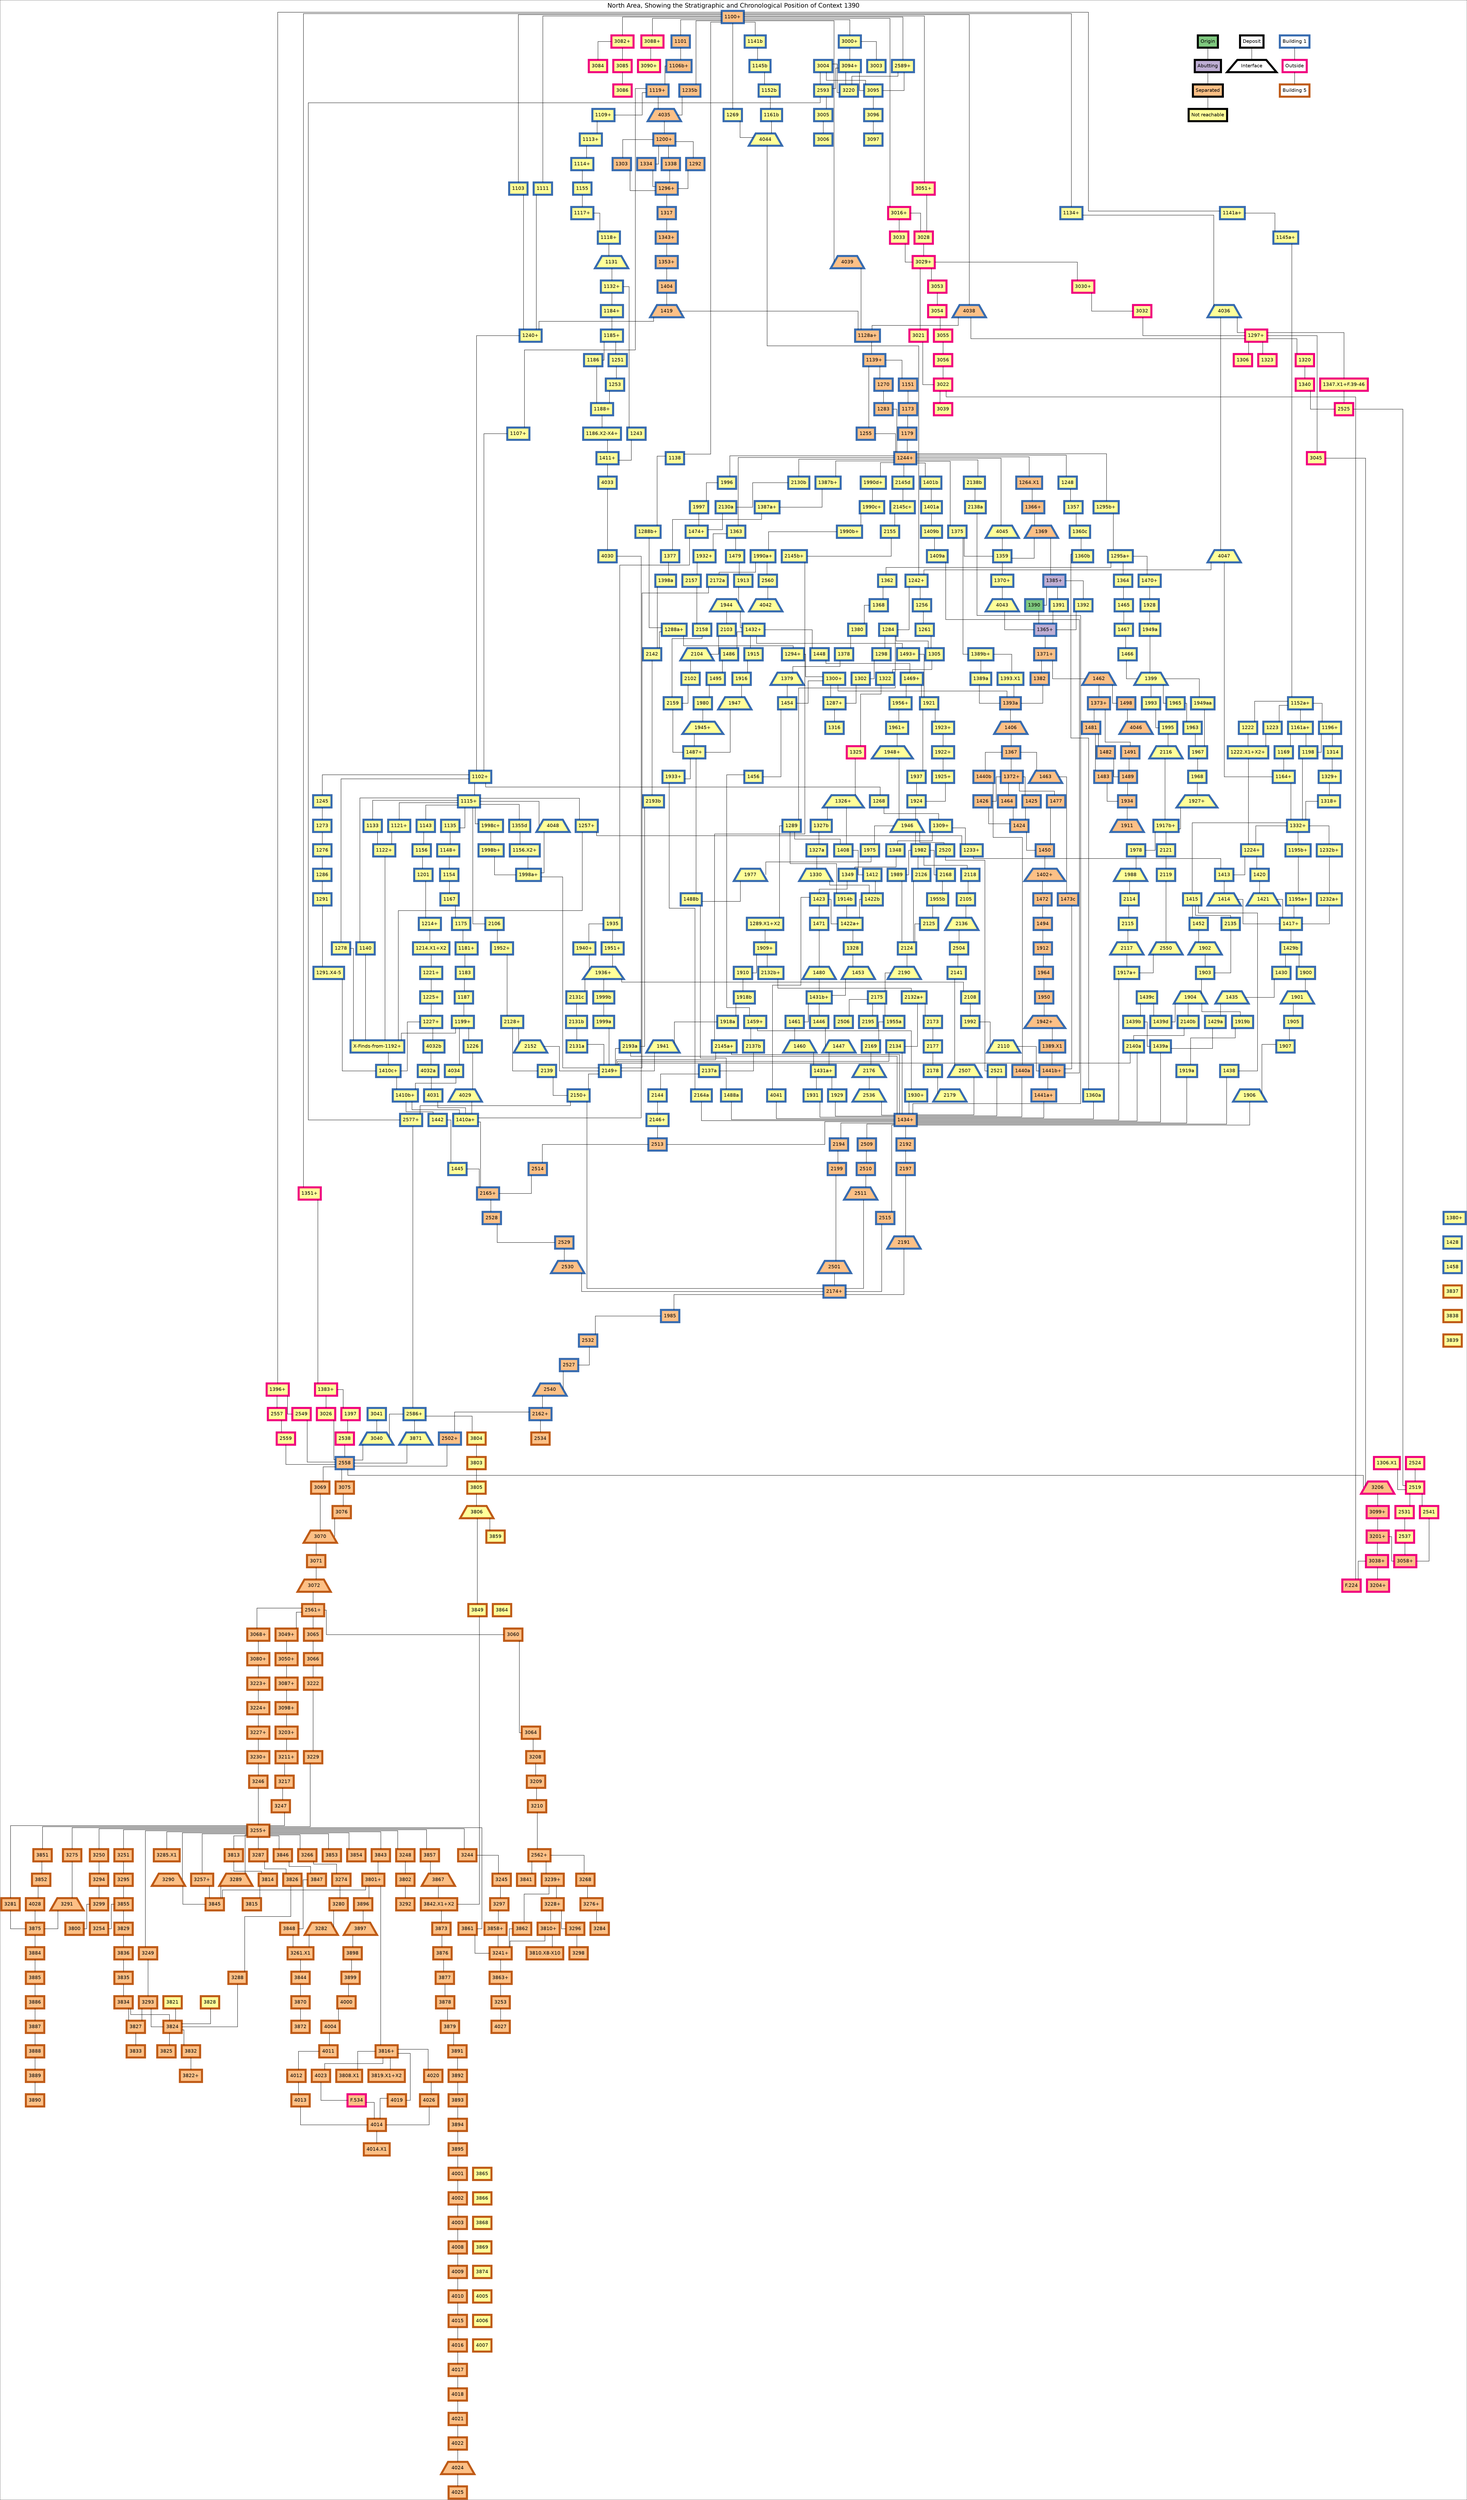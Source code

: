 digraph to_dot {
	graph [URL=NIL,
		bgcolor="/x11/white",
		colorscheme=accent7,
		dpi=" ",
		fontcolor="/x11/black",
		fontname=helvetica,
		fontsize=18,
		label="North Area, Showing the Stratigraphic and Chronological Position of Context 1390",
		labelloc=t,
		margin=" ",
		page=" ",
		ratio=" ",
		size=" ",
		splines=ortho,
		style=" "
	];
	{
		graph [rank=sink];
		4025		 [color=7,
			colorscheme=accent7,
			fillcolor=3,
			fontcolor="/x11/black",
			fontname=helvetica,
			fontsize=14,
			penwidth=6.0,
			shape=box,
			style=filled];
	}
	{
		graph [rank=source];
		"1100+"		 [color=5,
			colorscheme=accent7,
			fillcolor=3,
			fontcolor="/x11/black",
			fontname=helvetica,
			fontsize=14,
			penwidth=6.0,
			shape=box,
			style=filled];
	}
	"1297+"	 [color=6,
		colorscheme=accent7,
		fillcolor=4,
		fontcolor="/x11/black",
		fontname=helvetica,
		fontsize=14,
		penwidth=6.0,
		shape=box,
		style=filled];
	1306	 [color=6,
		colorscheme=accent7,
		fillcolor=4,
		fontcolor="/x11/black",
		fontname=helvetica,
		fontsize=14,
		penwidth=6.0,
		shape=box,
		style=filled];
	"1297+" -> 1306	 [arrowhead=none,
		color="/x11/black",
		colorscheme=accent7,
		fontcolor="/x11/black",
		fontname=helvetica,
		fontsize=14,
		style=solid];
	1320	 [color=6,
		colorscheme=accent7,
		fillcolor=4,
		fontcolor="/x11/black",
		fontname=helvetica,
		fontsize=14,
		penwidth=6.0,
		shape=box,
		style=filled];
	"1297+" -> 1320	 [arrowhead=none,
		color="/x11/black",
		colorscheme=accent7,
		fontcolor="/x11/black",
		fontname=helvetica,
		fontsize=14,
		style=solid];
	1323	 [color=6,
		colorscheme=accent7,
		fillcolor=4,
		fontcolor="/x11/black",
		fontname=helvetica,
		fontsize=14,
		penwidth=6.0,
		shape=box,
		style=filled];
	"1297+" -> 1323	 [arrowhead=none,
		color="/x11/black",
		colorscheme=accent7,
		fontcolor="/x11/black",
		fontname=helvetica,
		fontsize=14,
		style=solid];
	"1347.X1+F.39-46"	 [color=6,
		colorscheme=accent7,
		fillcolor=4,
		fontcolor="/x11/black",
		fontname=helvetica,
		fontsize=14,
		penwidth=6.0,
		shape=box,
		style=filled];
	"1297+" -> "1347.X1+F.39-46"	 [arrowhead=none,
		color="/x11/black",
		colorscheme=accent7,
		fontcolor="/x11/black",
		fontname=helvetica,
		fontsize=14,
		style=solid];
	3045	 [color=6,
		colorscheme=accent7,
		fillcolor=4,
		fontcolor="/x11/black",
		fontname=helvetica,
		fontsize=14,
		penwidth=6.0,
		shape=box,
		style=filled];
	"1297+" -> 3045	 [arrowhead=none,
		color="/x11/black",
		colorscheme=accent7,
		fontcolor="/x11/black",
		fontname=helvetica,
		fontsize=14,
		style=solid];
	"1306.X1"	 [color=6,
		colorscheme=accent7,
		fillcolor=4,
		fontcolor="/x11/black",
		fontname=helvetica,
		fontsize=14,
		penwidth=6.0,
		shape=box,
		style=filled];
	2519	 [color=6,
		colorscheme=accent7,
		fillcolor=4,
		fontcolor="/x11/black",
		fontname=helvetica,
		fontsize=14,
		penwidth=6.0,
		shape=box,
		style=filled];
	"1306.X1" -> 2519	 [arrowhead=none,
		color="/x11/black",
		colorscheme=accent7,
		fontcolor="/x11/black",
		fontname=helvetica,
		fontsize=14,
		style=solid];
	1340	 [color=6,
		colorscheme=accent7,
		fillcolor=4,
		fontcolor="/x11/black",
		fontname=helvetica,
		fontsize=14,
		penwidth=6.0,
		shape=box,
		style=filled];
	1320 -> 1340	 [arrowhead=none,
		color="/x11/black",
		colorscheme=accent7,
		fontcolor="/x11/black",
		fontname=helvetica,
		fontsize=14,
		style=solid];
	1325	 [color=6,
		colorscheme=accent7,
		fillcolor=4,
		fontcolor="/x11/black",
		fontname=helvetica,
		fontsize=14,
		penwidth=6.0,
		shape=box,
		style=filled];
	"1326+"	 [color=5,
		colorscheme=accent7,
		fillcolor=4,
		fontcolor="/x11/black",
		fontname=helvetica,
		fontsize=14,
		penwidth=6.0,
		shape=trapezium,
		style=filled];
	1325 -> "1326+"	 [arrowhead=none,
		color="/x11/black",
		colorscheme=accent7,
		fontcolor="/x11/black",
		fontname=helvetica,
		fontsize=14,
		style=solid];
	2525	 [color=6,
		colorscheme=accent7,
		fillcolor=4,
		fontcolor="/x11/black",
		fontname=helvetica,
		fontsize=14,
		penwidth=6.0,
		shape=box,
		style=filled];
	1340 -> 2525	 [arrowhead=none,
		color="/x11/black",
		colorscheme=accent7,
		fontcolor="/x11/black",
		fontname=helvetica,
		fontsize=14,
		style=solid];
	"1347.X1+F.39-46" -> 2525	 [arrowhead=none,
		color="/x11/black",
		colorscheme=accent7,
		fontcolor="/x11/black",
		fontname=helvetica,
		fontsize=14,
		style=solid];
	"1351+"	 [color=6,
		colorscheme=accent7,
		fillcolor=4,
		fontcolor="/x11/black",
		fontname=helvetica,
		fontsize=14,
		penwidth=6.0,
		shape=box,
		style=filled];
	"1383+"	 [color=6,
		colorscheme=accent7,
		fillcolor=4,
		fontcolor="/x11/black",
		fontname=helvetica,
		fontsize=14,
		penwidth=6.0,
		shape=box,
		style=filled];
	"1351+" -> "1383+"	 [arrowhead=none,
		color="/x11/black",
		colorscheme=accent7,
		fontcolor="/x11/black",
		fontname=helvetica,
		fontsize=14,
		style=solid];
	1397	 [color=6,
		colorscheme=accent7,
		fillcolor=4,
		fontcolor="/x11/black",
		fontname=helvetica,
		fontsize=14,
		penwidth=6.0,
		shape=box,
		style=filled];
	"1383+" -> 1397	 [arrowhead=none,
		color="/x11/black",
		colorscheme=accent7,
		fontcolor="/x11/black",
		fontname=helvetica,
		fontsize=14,
		style=solid];
	3026	 [color=6,
		colorscheme=accent7,
		fillcolor=4,
		fontcolor="/x11/black",
		fontname=helvetica,
		fontsize=14,
		penwidth=6.0,
		shape=box,
		style=filled];
	"1383+" -> 3026	 [arrowhead=none,
		color="/x11/black",
		colorscheme=accent7,
		fontcolor="/x11/black",
		fontname=helvetica,
		fontsize=14,
		style=solid];
	"1396+"	 [color=6,
		colorscheme=accent7,
		fillcolor=4,
		fontcolor="/x11/black",
		fontname=helvetica,
		fontsize=14,
		penwidth=6.0,
		shape=box,
		style=filled];
	2549	 [color=6,
		colorscheme=accent7,
		fillcolor=4,
		fontcolor="/x11/black",
		fontname=helvetica,
		fontsize=14,
		penwidth=6.0,
		shape=box,
		style=filled];
	"1396+" -> 2549	 [arrowhead=none,
		color="/x11/black",
		colorscheme=accent7,
		fontcolor="/x11/black",
		fontname=helvetica,
		fontsize=14,
		style=solid];
	2557	 [color=6,
		colorscheme=accent7,
		fillcolor=4,
		fontcolor="/x11/black",
		fontname=helvetica,
		fontsize=14,
		penwidth=6.0,
		shape=box,
		style=filled];
	"1396+" -> 2557	 [arrowhead=none,
		color="/x11/black",
		colorscheme=accent7,
		fontcolor="/x11/black",
		fontname=helvetica,
		fontsize=14,
		style=solid];
	2538	 [color=6,
		colorscheme=accent7,
		fillcolor=4,
		fontcolor="/x11/black",
		fontname=helvetica,
		fontsize=14,
		penwidth=6.0,
		shape=box,
		style=filled];
	1397 -> 2538	 [arrowhead=none,
		color="/x11/black",
		colorscheme=accent7,
		fontcolor="/x11/black",
		fontname=helvetica,
		fontsize=14,
		style=solid];
	2531	 [color=6,
		colorscheme=accent7,
		fillcolor=4,
		fontcolor="/x11/black",
		fontname=helvetica,
		fontsize=14,
		penwidth=6.0,
		shape=box,
		style=filled];
	2519 -> 2531	 [arrowhead=none,
		color="/x11/black",
		colorscheme=accent7,
		fontcolor="/x11/black",
		fontname=helvetica,
		fontsize=14,
		style=solid];
	2541	 [color=6,
		colorscheme=accent7,
		fillcolor=4,
		fontcolor="/x11/black",
		fontname=helvetica,
		fontsize=14,
		penwidth=6.0,
		shape=box,
		style=filled];
	2519 -> 2541	 [arrowhead=none,
		color="/x11/black",
		colorscheme=accent7,
		fontcolor="/x11/black",
		fontname=helvetica,
		fontsize=14,
		style=solid];
	2524	 [color=6,
		colorscheme=accent7,
		fillcolor=4,
		fontcolor="/x11/black",
		fontname=helvetica,
		fontsize=14,
		penwidth=6.0,
		shape=box,
		style=filled];
	2524 -> 2519	 [arrowhead=none,
		color="/x11/black",
		colorscheme=accent7,
		fontcolor="/x11/black",
		fontname=helvetica,
		fontsize=14,
		style=solid];
	2525 -> 2519	 [arrowhead=none,
		color="/x11/black",
		colorscheme=accent7,
		fontcolor="/x11/black",
		fontname=helvetica,
		fontsize=14,
		style=solid];
	2537	 [color=6,
		colorscheme=accent7,
		fillcolor=4,
		fontcolor="/x11/black",
		fontname=helvetica,
		fontsize=14,
		penwidth=6.0,
		shape=box,
		style=filled];
	2531 -> 2537	 [arrowhead=none,
		color="/x11/black",
		colorscheme=accent7,
		fontcolor="/x11/black",
		fontname=helvetica,
		fontsize=14,
		style=solid];
	"3058+"	 [color=6,
		colorscheme=accent7,
		fillcolor=3,
		fontcolor="/x11/black",
		fontname=helvetica,
		fontsize=14,
		penwidth=6.0,
		shape=box,
		style=filled];
	2537 -> "3058+"	 [arrowhead=none,
		color="/x11/black",
		colorscheme=accent7,
		fontcolor="/x11/black",
		fontname=helvetica,
		fontsize=14,
		style=solid];
	2558	 [color=5,
		colorscheme=accent7,
		fillcolor=3,
		fontcolor="/x11/black",
		fontname=helvetica,
		fontsize=14,
		penwidth=6.0,
		shape=box,
		style=filled];
	2538 -> 2558	 [arrowhead=none,
		color="/x11/black",
		colorscheme=accent7,
		fontcolor="/x11/black",
		fontname=helvetica,
		fontsize=14,
		style=solid];
	2541 -> "3058+"	 [arrowhead=none,
		color="/x11/black",
		colorscheme=accent7,
		fontcolor="/x11/black",
		fontname=helvetica,
		fontsize=14,
		style=solid];
	2549 -> 2558	 [arrowhead=none,
		color="/x11/black",
		colorscheme=accent7,
		fontcolor="/x11/black",
		fontname=helvetica,
		fontsize=14,
		style=solid];
	2559	 [color=6,
		colorscheme=accent7,
		fillcolor=4,
		fontcolor="/x11/black",
		fontname=helvetica,
		fontsize=14,
		penwidth=6.0,
		shape=box,
		style=filled];
	2557 -> 2559	 [arrowhead=none,
		color="/x11/black",
		colorscheme=accent7,
		fontcolor="/x11/black",
		fontname=helvetica,
		fontsize=14,
		style=solid];
	2559 -> 2558	 [arrowhead=none,
		color="/x11/black",
		colorscheme=accent7,
		fontcolor="/x11/black",
		fontname=helvetica,
		fontsize=14,
		style=solid];
	"3016+"	 [color=6,
		colorscheme=accent7,
		fillcolor=4,
		fontcolor="/x11/black",
		fontname=helvetica,
		fontsize=14,
		penwidth=6.0,
		shape=box,
		style=filled];
	3028	 [color=6,
		colorscheme=accent7,
		fillcolor=4,
		fontcolor="/x11/black",
		fontname=helvetica,
		fontsize=14,
		penwidth=6.0,
		shape=box,
		style=filled];
	"3016+" -> 3028	 [arrowhead=none,
		color="/x11/black",
		colorscheme=accent7,
		fontcolor="/x11/black",
		fontname=helvetica,
		fontsize=14,
		style=solid];
	3033	 [color=6,
		colorscheme=accent7,
		fillcolor=4,
		fontcolor="/x11/black",
		fontname=helvetica,
		fontsize=14,
		penwidth=6.0,
		shape=box,
		style=filled];
	"3016+" -> 3033	 [arrowhead=none,
		color="/x11/black",
		colorscheme=accent7,
		fontcolor="/x11/black",
		fontname=helvetica,
		fontsize=14,
		style=solid];
	3021	 [color=6,
		colorscheme=accent7,
		fillcolor=4,
		fontcolor="/x11/black",
		fontname=helvetica,
		fontsize=14,
		penwidth=6.0,
		shape=box,
		style=filled];
	3022	 [color=6,
		colorscheme=accent7,
		fillcolor=4,
		fontcolor="/x11/black",
		fontname=helvetica,
		fontsize=14,
		penwidth=6.0,
		shape=box,
		style=filled];
	3021 -> 3022	 [arrowhead=none,
		color="/x11/black",
		colorscheme=accent7,
		fontcolor="/x11/black",
		fontname=helvetica,
		fontsize=14,
		style=solid];
	3039	 [color=6,
		colorscheme=accent7,
		fillcolor=4,
		fontcolor="/x11/black",
		fontname=helvetica,
		fontsize=14,
		penwidth=6.0,
		shape=box,
		style=filled];
	3022 -> 3039	 [arrowhead=none,
		color="/x11/black",
		colorscheme=accent7,
		fontcolor="/x11/black",
		fontname=helvetica,
		fontsize=14,
		style=solid];
	"F.224"	 [color=6,
		colorscheme=accent7,
		fillcolor=3,
		fontcolor="/x11/black",
		fontname=helvetica,
		fontsize=14,
		penwidth=6.0,
		shape=box,
		style=filled];
	3022 -> "F.224"	 [arrowhead=none,
		color="/x11/black",
		colorscheme=accent7,
		fontcolor="/x11/black",
		fontname=helvetica,
		fontsize=14,
		style=solid];
	3026 -> 2558	 [arrowhead=none,
		color="/x11/black",
		colorscheme=accent7,
		fontcolor="/x11/black",
		fontname=helvetica,
		fontsize=14,
		style=solid];
	"3029+"	 [color=6,
		colorscheme=accent7,
		fillcolor=4,
		fontcolor="/x11/black",
		fontname=helvetica,
		fontsize=14,
		penwidth=6.0,
		shape=box,
		style=filled];
	3028 -> "3029+"	 [arrowhead=none,
		color="/x11/black",
		colorscheme=accent7,
		fontcolor="/x11/black",
		fontname=helvetica,
		fontsize=14,
		style=solid];
	"3029+" -> 3021	 [arrowhead=none,
		color="/x11/black",
		colorscheme=accent7,
		fontcolor="/x11/black",
		fontname=helvetica,
		fontsize=14,
		style=solid];
	"3030+"	 [color=6,
		colorscheme=accent7,
		fillcolor=4,
		fontcolor="/x11/black",
		fontname=helvetica,
		fontsize=14,
		penwidth=6.0,
		shape=box,
		style=filled];
	"3029+" -> "3030+"	 [arrowhead=none,
		color="/x11/black",
		colorscheme=accent7,
		fontcolor="/x11/black",
		fontname=helvetica,
		fontsize=14,
		style=solid];
	3053	 [color=6,
		colorscheme=accent7,
		fillcolor=4,
		fontcolor="/x11/black",
		fontname=helvetica,
		fontsize=14,
		penwidth=6.0,
		shape=box,
		style=filled];
	"3029+" -> 3053	 [arrowhead=none,
		color="/x11/black",
		colorscheme=accent7,
		fontcolor="/x11/black",
		fontname=helvetica,
		fontsize=14,
		style=solid];
	3032	 [color=6,
		colorscheme=accent7,
		fillcolor=4,
		fontcolor="/x11/black",
		fontname=helvetica,
		fontsize=14,
		penwidth=6.0,
		shape=box,
		style=filled];
	"3030+" -> 3032	 [arrowhead=none,
		color="/x11/black",
		colorscheme=accent7,
		fontcolor="/x11/black",
		fontname=helvetica,
		fontsize=14,
		style=solid];
	3032 -> "1297+"	 [arrowhead=none,
		color="/x11/black",
		colorscheme=accent7,
		fontcolor="/x11/black",
		fontname=helvetica,
		fontsize=14,
		style=solid];
	3033 -> "3029+"	 [arrowhead=none,
		color="/x11/black",
		colorscheme=accent7,
		fontcolor="/x11/black",
		fontname=helvetica,
		fontsize=14,
		style=solid];
	"3038+"	 [color=6,
		colorscheme=accent7,
		fillcolor=3,
		fontcolor="/x11/black",
		fontname=helvetica,
		fontsize=14,
		penwidth=6.0,
		shape=box,
		style=filled];
	"3204+"	 [color=6,
		colorscheme=accent7,
		fillcolor=3,
		fontcolor="/x11/black",
		fontname=helvetica,
		fontsize=14,
		penwidth=6.0,
		shape=box,
		style=filled];
	"3038+" -> "3204+"	 [arrowhead=none,
		color="/x11/black",
		colorscheme=accent7,
		fontcolor="/x11/black",
		fontname=helvetica,
		fontsize=14,
		style=solid];
	"3038+" -> "F.224"	 [arrowhead=none,
		color="/x11/black",
		colorscheme=accent7,
		fontcolor="/x11/black",
		fontname=helvetica,
		fontsize=14,
		style=solid];
	3206	 [color=6,
		colorscheme=accent7,
		fillcolor=3,
		fontcolor="/x11/black",
		fontname=helvetica,
		fontsize=14,
		penwidth=6.0,
		shape=trapezium,
		style=filled];
	3045 -> 3206	 [arrowhead=none,
		color="/x11/black",
		colorscheme=accent7,
		fontcolor="/x11/black",
		fontname=helvetica,
		fontsize=14,
		style=solid];
	"3051+"	 [color=6,
		colorscheme=accent7,
		fillcolor=4,
		fontcolor="/x11/black",
		fontname=helvetica,
		fontsize=14,
		penwidth=6.0,
		shape=box,
		style=filled];
	"3051+" -> 3028	 [arrowhead=none,
		color="/x11/black",
		colorscheme=accent7,
		fontcolor="/x11/black",
		fontname=helvetica,
		fontsize=14,
		style=solid];
	3054	 [color=6,
		colorscheme=accent7,
		fillcolor=4,
		fontcolor="/x11/black",
		fontname=helvetica,
		fontsize=14,
		penwidth=6.0,
		shape=box,
		style=filled];
	3053 -> 3054	 [arrowhead=none,
		color="/x11/black",
		colorscheme=accent7,
		fontcolor="/x11/black",
		fontname=helvetica,
		fontsize=14,
		style=solid];
	3055	 [color=6,
		colorscheme=accent7,
		fillcolor=4,
		fontcolor="/x11/black",
		fontname=helvetica,
		fontsize=14,
		penwidth=6.0,
		shape=box,
		style=filled];
	3054 -> 3055	 [arrowhead=none,
		color="/x11/black",
		colorscheme=accent7,
		fontcolor="/x11/black",
		fontname=helvetica,
		fontsize=14,
		style=solid];
	3056	 [color=6,
		colorscheme=accent7,
		fillcolor=4,
		fontcolor="/x11/black",
		fontname=helvetica,
		fontsize=14,
		penwidth=6.0,
		shape=box,
		style=filled];
	3055 -> 3056	 [arrowhead=none,
		color="/x11/black",
		colorscheme=accent7,
		fontcolor="/x11/black",
		fontname=helvetica,
		fontsize=14,
		style=solid];
	3056 -> 3022	 [arrowhead=none,
		color="/x11/black",
		colorscheme=accent7,
		fontcolor="/x11/black",
		fontname=helvetica,
		fontsize=14,
		style=solid];
	"3082+"	 [color=6,
		colorscheme=accent7,
		fillcolor=4,
		fontcolor="/x11/black",
		fontname=helvetica,
		fontsize=14,
		penwidth=6.0,
		shape=box,
		style=filled];
	3084	 [color=6,
		colorscheme=accent7,
		fillcolor=4,
		fontcolor="/x11/black",
		fontname=helvetica,
		fontsize=14,
		penwidth=6.0,
		shape=box,
		style=filled];
	"3082+" -> 3084	 [arrowhead=none,
		color="/x11/black",
		colorscheme=accent7,
		fontcolor="/x11/black",
		fontname=helvetica,
		fontsize=14,
		style=solid];
	3085	 [color=6,
		colorscheme=accent7,
		fillcolor=4,
		fontcolor="/x11/black",
		fontname=helvetica,
		fontsize=14,
		penwidth=6.0,
		shape=box,
		style=filled];
	"3082+" -> 3085	 [arrowhead=none,
		color="/x11/black",
		colorscheme=accent7,
		fontcolor="/x11/black",
		fontname=helvetica,
		fontsize=14,
		style=solid];
	3086	 [color=6,
		colorscheme=accent7,
		fillcolor=4,
		fontcolor="/x11/black",
		fontname=helvetica,
		fontsize=14,
		penwidth=6.0,
		shape=box,
		style=filled];
	3085 -> 3086	 [arrowhead=none,
		color="/x11/black",
		colorscheme=accent7,
		fontcolor="/x11/black",
		fontname=helvetica,
		fontsize=14,
		style=solid];
	"3088+"	 [color=6,
		colorscheme=accent7,
		fillcolor=4,
		fontcolor="/x11/black",
		fontname=helvetica,
		fontsize=14,
		penwidth=6.0,
		shape=box,
		style=filled];
	"3090+"	 [color=6,
		colorscheme=accent7,
		fillcolor=4,
		fontcolor="/x11/black",
		fontname=helvetica,
		fontsize=14,
		penwidth=6.0,
		shape=box,
		style=filled];
	"3088+" -> "3090+"	 [arrowhead=none,
		color="/x11/black",
		colorscheme=accent7,
		fontcolor="/x11/black",
		fontname=helvetica,
		fontsize=14,
		style=solid];
	"3099+"	 [color=6,
		colorscheme=accent7,
		fillcolor=3,
		fontcolor="/x11/black",
		fontname=helvetica,
		fontsize=14,
		penwidth=6.0,
		shape=box,
		style=filled];
	"3201+"	 [color=6,
		colorscheme=accent7,
		fillcolor=3,
		fontcolor="/x11/black",
		fontname=helvetica,
		fontsize=14,
		penwidth=6.0,
		shape=box,
		style=filled];
	"3099+" -> "3201+"	 [arrowhead=none,
		color="/x11/black",
		colorscheme=accent7,
		fontcolor="/x11/black",
		fontname=helvetica,
		fontsize=14,
		style=solid];
	"3201+" -> "3038+"	 [arrowhead=none,
		color="/x11/black",
		colorscheme=accent7,
		fontcolor="/x11/black",
		fontname=helvetica,
		fontsize=14,
		style=solid];
	"3201+" -> "3058+"	 [arrowhead=none,
		color="/x11/black",
		colorscheme=accent7,
		fontcolor="/x11/black",
		fontname=helvetica,
		fontsize=14,
		style=solid];
	3206 -> "3099+"	 [arrowhead=none,
		color="/x11/black",
		colorscheme=accent7,
		fontcolor="/x11/black",
		fontname=helvetica,
		fontsize=14,
		style=solid];
	"F.534"	 [color=6,
		colorscheme=accent7,
		fillcolor=3,
		fontcolor="/x11/black",
		fontname=helvetica,
		fontsize=14,
		penwidth=6.0,
		shape=box,
		style=filled];
	4014	 [color=7,
		colorscheme=accent7,
		fillcolor=3,
		fontcolor="/x11/black",
		fontname=helvetica,
		fontsize=14,
		penwidth=6.0,
		shape=box,
		style=filled];
	"F.534" -> 4014	 [arrowhead=none,
		color="/x11/black",
		colorscheme=accent7,
		fontcolor="/x11/black",
		fontname=helvetica,
		fontsize=14,
		style=solid];
	"1100+" -> "1351+"	 [arrowhead=none,
		color="/x11/black",
		colorscheme=accent7,
		fontcolor="/x11/black",
		fontname=helvetica,
		fontsize=14,
		style=solid];
	"1100+" -> "1396+"	 [arrowhead=none,
		color="/x11/black",
		colorscheme=accent7,
		fontcolor="/x11/black",
		fontname=helvetica,
		fontsize=14,
		style=solid];
	"1100+" -> "3016+"	 [arrowhead=none,
		color="/x11/black",
		colorscheme=accent7,
		fontcolor="/x11/black",
		fontname=helvetica,
		fontsize=14,
		style=solid];
	"1100+" -> "3051+"	 [arrowhead=none,
		color="/x11/black",
		colorscheme=accent7,
		fontcolor="/x11/black",
		fontname=helvetica,
		fontsize=14,
		style=solid];
	"1100+" -> "3082+"	 [arrowhead=none,
		color="/x11/black",
		colorscheme=accent7,
		fontcolor="/x11/black",
		fontname=helvetica,
		fontsize=14,
		style=solid];
	"1100+" -> "3088+"	 [arrowhead=none,
		color="/x11/black",
		colorscheme=accent7,
		fontcolor="/x11/black",
		fontname=helvetica,
		fontsize=14,
		style=solid];
	1101	 [color=5,
		colorscheme=accent7,
		fillcolor=3,
		fontcolor="/x11/black",
		fontname=helvetica,
		fontsize=14,
		penwidth=6.0,
		shape=box,
		style=filled];
	"1100+" -> 1101	 [arrowhead=none,
		color="/x11/black",
		colorscheme=accent7,
		fontcolor="/x11/black",
		fontname=helvetica,
		fontsize=14,
		style=solid];
	1103	 [color=5,
		colorscheme=accent7,
		fillcolor=4,
		fontcolor="/x11/black",
		fontname=helvetica,
		fontsize=14,
		penwidth=6.0,
		shape=box,
		style=filled];
	"1100+" -> 1103	 [arrowhead=none,
		color="/x11/black",
		colorscheme=accent7,
		fontcolor="/x11/black",
		fontname=helvetica,
		fontsize=14,
		style=solid];
	1111	 [color=5,
		colorscheme=accent7,
		fillcolor=4,
		fontcolor="/x11/black",
		fontname=helvetica,
		fontsize=14,
		penwidth=6.0,
		shape=box,
		style=filled];
	"1100+" -> 1111	 [arrowhead=none,
		color="/x11/black",
		colorscheme=accent7,
		fontcolor="/x11/black",
		fontname=helvetica,
		fontsize=14,
		style=solid];
	"1134+"	 [color=5,
		colorscheme=accent7,
		fillcolor=4,
		fontcolor="/x11/black",
		fontname=helvetica,
		fontsize=14,
		penwidth=6.0,
		shape=box,
		style=filled];
	"1100+" -> "1134+"	 [arrowhead=none,
		color="/x11/black",
		colorscheme=accent7,
		fontcolor="/x11/black",
		fontname=helvetica,
		fontsize=14,
		style=solid];
	1138	 [color=5,
		colorscheme=accent7,
		fillcolor=4,
		fontcolor="/x11/black",
		fontname=helvetica,
		fontsize=14,
		penwidth=6.0,
		shape=box,
		style=filled];
	"1100+" -> 1138	 [arrowhead=none,
		color="/x11/black",
		colorscheme=accent7,
		fontcolor="/x11/black",
		fontname=helvetica,
		fontsize=14,
		style=solid];
	"1141a+"	 [color=5,
		colorscheme=accent7,
		fillcolor=4,
		fontcolor="/x11/black",
		fontname=helvetica,
		fontsize=14,
		penwidth=6.0,
		shape=box,
		style=filled];
	"1100+" -> "1141a+"	 [arrowhead=none,
		color="/x11/black",
		colorscheme=accent7,
		fontcolor="/x11/black",
		fontname=helvetica,
		fontsize=14,
		style=solid];
	"1141b"	 [color=5,
		colorscheme=accent7,
		fillcolor=4,
		fontcolor="/x11/black",
		fontname=helvetica,
		fontsize=14,
		penwidth=6.0,
		shape=box,
		style=filled];
	"1100+" -> "1141b"	 [arrowhead=none,
		color="/x11/black",
		colorscheme=accent7,
		fontcolor="/x11/black",
		fontname=helvetica,
		fontsize=14,
		style=solid];
	"1235b"	 [color=5,
		colorscheme=accent7,
		fillcolor=3,
		fontcolor="/x11/black",
		fontname=helvetica,
		fontsize=14,
		penwidth=6.0,
		shape=box,
		style=filled];
	"1100+" -> "1235b"	 [arrowhead=none,
		color="/x11/black",
		colorscheme=accent7,
		fontcolor="/x11/black",
		fontname=helvetica,
		fontsize=14,
		style=solid];
	1269	 [color=5,
		colorscheme=accent7,
		fillcolor=4,
		fontcolor="/x11/black",
		fontname=helvetica,
		fontsize=14,
		penwidth=6.0,
		shape=box,
		style=filled];
	"1100+" -> 1269	 [arrowhead=none,
		color="/x11/black",
		colorscheme=accent7,
		fontcolor="/x11/black",
		fontname=helvetica,
		fontsize=14,
		style=solid];
	"2589+"	 [color=5,
		colorscheme=accent7,
		fillcolor=4,
		fontcolor="/x11/black",
		fontname=helvetica,
		fontsize=14,
		penwidth=6.0,
		shape=box,
		style=filled];
	"1100+" -> "2589+"	 [arrowhead=none,
		color="/x11/black",
		colorscheme=accent7,
		fontcolor="/x11/black",
		fontname=helvetica,
		fontsize=14,
		style=solid];
	"3000+"	 [color=5,
		colorscheme=accent7,
		fillcolor=4,
		fontcolor="/x11/black",
		fontname=helvetica,
		fontsize=14,
		penwidth=6.0,
		shape=box,
		style=filled];
	"1100+" -> "3000+"	 [arrowhead=none,
		color="/x11/black",
		colorscheme=accent7,
		fontcolor="/x11/black",
		fontname=helvetica,
		fontsize=14,
		style=solid];
	4038	 [color=5,
		colorscheme=accent7,
		fillcolor=3,
		fontcolor="/x11/black",
		fontname=helvetica,
		fontsize=14,
		penwidth=6.0,
		shape=trapezium,
		style=filled];
	"1100+" -> 4038	 [arrowhead=none,
		color="/x11/black",
		colorscheme=accent7,
		fontcolor="/x11/black",
		fontname=helvetica,
		fontsize=14,
		style=solid];
	4039	 [color=5,
		colorscheme=accent7,
		fillcolor=3,
		fontcolor="/x11/black",
		fontname=helvetica,
		fontsize=14,
		penwidth=6.0,
		shape=trapezium,
		style=filled];
	"1100+" -> 4039	 [arrowhead=none,
		color="/x11/black",
		colorscheme=accent7,
		fontcolor="/x11/black",
		fontname=helvetica,
		fontsize=14,
		style=solid];
	"1106b+"	 [color=5,
		colorscheme=accent7,
		fillcolor=3,
		fontcolor="/x11/black",
		fontname=helvetica,
		fontsize=14,
		penwidth=6.0,
		shape=box,
		style=filled];
	1101 -> "1106b+"	 [arrowhead=none,
		color="/x11/black",
		colorscheme=accent7,
		fontcolor="/x11/black",
		fontname=helvetica,
		fontsize=14,
		style=solid];
	"1102+"	 [color=5,
		colorscheme=accent7,
		fillcolor=4,
		fontcolor="/x11/black",
		fontname=helvetica,
		fontsize=14,
		penwidth=6.0,
		shape=box,
		style=filled];
	"1115+"	 [color=5,
		colorscheme=accent7,
		fillcolor=4,
		fontcolor="/x11/black",
		fontname=helvetica,
		fontsize=14,
		penwidth=6.0,
		shape=box,
		style=filled];
	"1102+" -> "1115+"	 [arrowhead=none,
		color="/x11/black",
		colorscheme=accent7,
		fontcolor="/x11/black",
		fontname=helvetica,
		fontsize=14,
		style=solid];
	1245	 [color=5,
		colorscheme=accent7,
		fillcolor=4,
		fontcolor="/x11/black",
		fontname=helvetica,
		fontsize=14,
		penwidth=6.0,
		shape=box,
		style=filled];
	"1102+" -> 1245	 [arrowhead=none,
		color="/x11/black",
		colorscheme=accent7,
		fontcolor="/x11/black",
		fontname=helvetica,
		fontsize=14,
		style=solid];
	1268	 [color=5,
		colorscheme=accent7,
		fillcolor=4,
		fontcolor="/x11/black",
		fontname=helvetica,
		fontsize=14,
		penwidth=6.0,
		shape=box,
		style=filled];
	"1102+" -> 1268	 [arrowhead=none,
		color="/x11/black",
		colorscheme=accent7,
		fontcolor="/x11/black",
		fontname=helvetica,
		fontsize=14,
		style=solid];
	1278	 [color=5,
		colorscheme=accent7,
		fillcolor=4,
		fontcolor="/x11/black",
		fontname=helvetica,
		fontsize=14,
		penwidth=6.0,
		shape=box,
		style=filled];
	"1102+" -> 1278	 [arrowhead=none,
		color="/x11/black",
		colorscheme=accent7,
		fontcolor="/x11/black",
		fontname=helvetica,
		fontsize=14,
		style=solid];
	"1240+"	 [color=5,
		colorscheme=accent7,
		fillcolor=4,
		fontcolor="/x11/black",
		fontname=helvetica,
		fontsize=14,
		penwidth=6.0,
		shape=box,
		style=filled];
	1103 -> "1240+"	 [arrowhead=none,
		color="/x11/black",
		colorscheme=accent7,
		fontcolor="/x11/black",
		fontname=helvetica,
		fontsize=14,
		style=solid];
	"1119+"	 [color=5,
		colorscheme=accent7,
		fillcolor=3,
		fontcolor="/x11/black",
		fontname=helvetica,
		fontsize=14,
		penwidth=6.0,
		shape=box,
		style=filled];
	"1106b+" -> "1119+"	 [arrowhead=none,
		color="/x11/black",
		colorscheme=accent7,
		fontcolor="/x11/black",
		fontname=helvetica,
		fontsize=14,
		style=solid];
	"1107+"	 [color=5,
		colorscheme=accent7,
		fillcolor=4,
		fontcolor="/x11/black",
		fontname=helvetica,
		fontsize=14,
		penwidth=6.0,
		shape=box,
		style=filled];
	"1107+" -> "1102+"	 [arrowhead=none,
		color="/x11/black",
		colorscheme=accent7,
		fontcolor="/x11/black",
		fontname=helvetica,
		fontsize=14,
		style=solid];
	"1109+"	 [color=5,
		colorscheme=accent7,
		fillcolor=4,
		fontcolor="/x11/black",
		fontname=helvetica,
		fontsize=14,
		penwidth=6.0,
		shape=box,
		style=filled];
	"1113+"	 [color=5,
		colorscheme=accent7,
		fillcolor=4,
		fontcolor="/x11/black",
		fontname=helvetica,
		fontsize=14,
		penwidth=6.0,
		shape=box,
		style=filled];
	"1109+" -> "1113+"	 [arrowhead=none,
		color="/x11/black",
		colorscheme=accent7,
		fontcolor="/x11/black",
		fontname=helvetica,
		fontsize=14,
		style=solid];
	1111 -> "1240+"	 [arrowhead=none,
		color="/x11/black",
		colorscheme=accent7,
		fontcolor="/x11/black",
		fontname=helvetica,
		fontsize=14,
		style=solid];
	"1114+"	 [color=5,
		colorscheme=accent7,
		fillcolor=4,
		fontcolor="/x11/black",
		fontname=helvetica,
		fontsize=14,
		penwidth=6.0,
		shape=box,
		style=filled];
	"1113+" -> "1114+"	 [arrowhead=none,
		color="/x11/black",
		colorscheme=accent7,
		fontcolor="/x11/black",
		fontname=helvetica,
		fontsize=14,
		style=solid];
	1155	 [color=5,
		colorscheme=accent7,
		fillcolor=4,
		fontcolor="/x11/black",
		fontname=helvetica,
		fontsize=14,
		penwidth=6.0,
		shape=box,
		style=filled];
	"1114+" -> 1155	 [arrowhead=none,
		color="/x11/black",
		colorscheme=accent7,
		fontcolor="/x11/black",
		fontname=helvetica,
		fontsize=14,
		style=solid];
	"1121+"	 [color=5,
		colorscheme=accent7,
		fillcolor=4,
		fontcolor="/x11/black",
		fontname=helvetica,
		fontsize=14,
		penwidth=6.0,
		shape=box,
		style=filled];
	"1115+" -> "1121+"	 [arrowhead=none,
		color="/x11/black",
		colorscheme=accent7,
		fontcolor="/x11/black",
		fontname=helvetica,
		fontsize=14,
		style=solid];
	1133	 [color=5,
		colorscheme=accent7,
		fillcolor=4,
		fontcolor="/x11/black",
		fontname=helvetica,
		fontsize=14,
		penwidth=6.0,
		shape=box,
		style=filled];
	"1115+" -> 1133	 [arrowhead=none,
		color="/x11/black",
		colorscheme=accent7,
		fontcolor="/x11/black",
		fontname=helvetica,
		fontsize=14,
		style=solid];
	1135	 [color=5,
		colorscheme=accent7,
		fillcolor=4,
		fontcolor="/x11/black",
		fontname=helvetica,
		fontsize=14,
		penwidth=6.0,
		shape=box,
		style=filled];
	"1115+" -> 1135	 [arrowhead=none,
		color="/x11/black",
		colorscheme=accent7,
		fontcolor="/x11/black",
		fontname=helvetica,
		fontsize=14,
		style=solid];
	1140	 [color=5,
		colorscheme=accent7,
		fillcolor=4,
		fontcolor="/x11/black",
		fontname=helvetica,
		fontsize=14,
		penwidth=6.0,
		shape=box,
		style=filled];
	"1115+" -> 1140	 [arrowhead=none,
		color="/x11/black",
		colorscheme=accent7,
		fontcolor="/x11/black",
		fontname=helvetica,
		fontsize=14,
		style=solid];
	1143	 [color=5,
		colorscheme=accent7,
		fillcolor=4,
		fontcolor="/x11/black",
		fontname=helvetica,
		fontsize=14,
		penwidth=6.0,
		shape=box,
		style=filled];
	"1115+" -> 1143	 [arrowhead=none,
		color="/x11/black",
		colorscheme=accent7,
		fontcolor="/x11/black",
		fontname=helvetica,
		fontsize=14,
		style=solid];
	"1257+"	 [color=5,
		colorscheme=accent7,
		fillcolor=4,
		fontcolor="/x11/black",
		fontname=helvetica,
		fontsize=14,
		penwidth=6.0,
		shape=box,
		style=filled];
	"1115+" -> "1257+"	 [arrowhead=none,
		color="/x11/black",
		colorscheme=accent7,
		fontcolor="/x11/black",
		fontname=helvetica,
		fontsize=14,
		style=solid];
	"1355d"	 [color=5,
		colorscheme=accent7,
		fillcolor=4,
		fontcolor="/x11/black",
		fontname=helvetica,
		fontsize=14,
		penwidth=6.0,
		shape=box,
		style=filled];
	"1115+" -> "1355d"	 [arrowhead=none,
		color="/x11/black",
		colorscheme=accent7,
		fontcolor="/x11/black",
		fontname=helvetica,
		fontsize=14,
		style=solid];
	"1998c+"	 [color=5,
		colorscheme=accent7,
		fillcolor=4,
		fontcolor="/x11/black",
		fontname=helvetica,
		fontsize=14,
		penwidth=6.0,
		shape=box,
		style=filled];
	"1115+" -> "1998c+"	 [arrowhead=none,
		color="/x11/black",
		colorscheme=accent7,
		fontcolor="/x11/black",
		fontname=helvetica,
		fontsize=14,
		style=solid];
	2106	 [color=5,
		colorscheme=accent7,
		fillcolor=4,
		fontcolor="/x11/black",
		fontname=helvetica,
		fontsize=14,
		penwidth=6.0,
		shape=box,
		style=filled];
	"1115+" -> 2106	 [arrowhead=none,
		color="/x11/black",
		colorscheme=accent7,
		fontcolor="/x11/black",
		fontname=helvetica,
		fontsize=14,
		style=solid];
	4048	 [color=5,
		colorscheme=accent7,
		fillcolor=4,
		fontcolor="/x11/black",
		fontname=helvetica,
		fontsize=14,
		penwidth=6.0,
		shape=trapezium,
		style=filled];
	"1115+" -> 4048	 [arrowhead=none,
		color="/x11/black",
		colorscheme=accent7,
		fontcolor="/x11/black",
		fontname=helvetica,
		fontsize=14,
		style=solid];
	"1117+"	 [color=5,
		colorscheme=accent7,
		fillcolor=4,
		fontcolor="/x11/black",
		fontname=helvetica,
		fontsize=14,
		penwidth=6.0,
		shape=box,
		style=filled];
	"1118+"	 [color=5,
		colorscheme=accent7,
		fillcolor=4,
		fontcolor="/x11/black",
		fontname=helvetica,
		fontsize=14,
		penwidth=6.0,
		shape=box,
		style=filled];
	"1117+" -> "1118+"	 [arrowhead=none,
		color="/x11/black",
		colorscheme=accent7,
		fontcolor="/x11/black",
		fontname=helvetica,
		fontsize=14,
		style=solid];
	1131	 [color=5,
		colorscheme=accent7,
		fillcolor=4,
		fontcolor="/x11/black",
		fontname=helvetica,
		fontsize=14,
		penwidth=6.0,
		shape=trapezium,
		style=filled];
	"1118+" -> 1131	 [arrowhead=none,
		color="/x11/black",
		colorscheme=accent7,
		fontcolor="/x11/black",
		fontname=helvetica,
		fontsize=14,
		style=solid];
	"1119+" -> "1107+"	 [arrowhead=none,
		color="/x11/black",
		colorscheme=accent7,
		fontcolor="/x11/black",
		fontname=helvetica,
		fontsize=14,
		style=solid];
	"1119+" -> "1109+"	 [arrowhead=none,
		color="/x11/black",
		colorscheme=accent7,
		fontcolor="/x11/black",
		fontname=helvetica,
		fontsize=14,
		style=solid];
	4035	 [color=5,
		colorscheme=accent7,
		fillcolor=3,
		fontcolor="/x11/black",
		fontname=helvetica,
		fontsize=14,
		penwidth=6.0,
		shape=trapezium,
		style=filled];
	"1119+" -> 4035	 [arrowhead=none,
		color="/x11/black",
		colorscheme=accent7,
		fontcolor="/x11/black",
		fontname=helvetica,
		fontsize=14,
		style=solid];
	"1122+"	 [color=5,
		colorscheme=accent7,
		fillcolor=4,
		fontcolor="/x11/black",
		fontname=helvetica,
		fontsize=14,
		penwidth=6.0,
		shape=box,
		style=filled];
	"1121+" -> "1122+"	 [arrowhead=none,
		color="/x11/black",
		colorscheme=accent7,
		fontcolor="/x11/black",
		fontname=helvetica,
		fontsize=14,
		style=solid];
	"X-Finds-from-1192+"	 [color=5,
		colorscheme=accent7,
		fillcolor=4,
		fontcolor="/x11/black",
		fontname=helvetica,
		fontsize=14,
		penwidth=6.0,
		shape=box,
		style=filled];
	"1122+" -> "X-Finds-from-1192+"	 [arrowhead=none,
		color="/x11/black",
		colorscheme=accent7,
		fontcolor="/x11/black",
		fontname=helvetica,
		fontsize=14,
		style=solid];
	"1128a+"	 [color=5,
		colorscheme=accent7,
		fillcolor=3,
		fontcolor="/x11/black",
		fontname=helvetica,
		fontsize=14,
		penwidth=6.0,
		shape=box,
		style=filled];
	"1139+"	 [color=5,
		colorscheme=accent7,
		fillcolor=3,
		fontcolor="/x11/black",
		fontname=helvetica,
		fontsize=14,
		penwidth=6.0,
		shape=box,
		style=filled];
	"1128a+" -> "1139+"	 [arrowhead=none,
		color="/x11/black",
		colorscheme=accent7,
		fontcolor="/x11/black",
		fontname=helvetica,
		fontsize=14,
		style=solid];
	"1132+"	 [color=5,
		colorscheme=accent7,
		fillcolor=4,
		fontcolor="/x11/black",
		fontname=helvetica,
		fontsize=14,
		penwidth=6.0,
		shape=box,
		style=filled];
	1131 -> "1132+"	 [arrowhead=none,
		color="/x11/black",
		colorscheme=accent7,
		fontcolor="/x11/black",
		fontname=helvetica,
		fontsize=14,
		style=solid];
	"1184+"	 [color=5,
		colorscheme=accent7,
		fillcolor=4,
		fontcolor="/x11/black",
		fontname=helvetica,
		fontsize=14,
		penwidth=6.0,
		shape=box,
		style=filled];
	"1132+" -> "1184+"	 [arrowhead=none,
		color="/x11/black",
		colorscheme=accent7,
		fontcolor="/x11/black",
		fontname=helvetica,
		fontsize=14,
		style=solid];
	1243	 [color=5,
		colorscheme=accent7,
		fillcolor=4,
		fontcolor="/x11/black",
		fontname=helvetica,
		fontsize=14,
		penwidth=6.0,
		shape=box,
		style=filled];
	"1132+" -> 1243	 [arrowhead=none,
		color="/x11/black",
		colorscheme=accent7,
		fontcolor="/x11/black",
		fontname=helvetica,
		fontsize=14,
		style=solid];
	1133 -> "1122+"	 [arrowhead=none,
		color="/x11/black",
		colorscheme=accent7,
		fontcolor="/x11/black",
		fontname=helvetica,
		fontsize=14,
		style=solid];
	4036	 [color=5,
		colorscheme=accent7,
		fillcolor=4,
		fontcolor="/x11/black",
		fontname=helvetica,
		fontsize=14,
		penwidth=6.0,
		shape=trapezium,
		style=filled];
	"1134+" -> 4036	 [arrowhead=none,
		color="/x11/black",
		colorscheme=accent7,
		fontcolor="/x11/black",
		fontname=helvetica,
		fontsize=14,
		style=solid];
	"1148+"	 [color=5,
		colorscheme=accent7,
		fillcolor=4,
		fontcolor="/x11/black",
		fontname=helvetica,
		fontsize=14,
		penwidth=6.0,
		shape=box,
		style=filled];
	1135 -> "1148+"	 [arrowhead=none,
		color="/x11/black",
		colorscheme=accent7,
		fontcolor="/x11/black",
		fontname=helvetica,
		fontsize=14,
		style=solid];
	"1288b+"	 [color=5,
		colorscheme=accent7,
		fillcolor=4,
		fontcolor="/x11/black",
		fontname=helvetica,
		fontsize=14,
		penwidth=6.0,
		shape=box,
		style=filled];
	1138 -> "1288b+"	 [arrowhead=none,
		color="/x11/black",
		colorscheme=accent7,
		fontcolor="/x11/black",
		fontname=helvetica,
		fontsize=14,
		style=solid];
	1151	 [color=5,
		colorscheme=accent7,
		fillcolor=3,
		fontcolor="/x11/black",
		fontname=helvetica,
		fontsize=14,
		penwidth=6.0,
		shape=box,
		style=filled];
	"1139+" -> 1151	 [arrowhead=none,
		color="/x11/black",
		colorscheme=accent7,
		fontcolor="/x11/black",
		fontname=helvetica,
		fontsize=14,
		style=solid];
	1255	 [color=5,
		colorscheme=accent7,
		fillcolor=3,
		fontcolor="/x11/black",
		fontname=helvetica,
		fontsize=14,
		penwidth=6.0,
		shape=box,
		style=filled];
	"1139+" -> 1255	 [arrowhead=none,
		color="/x11/black",
		colorscheme=accent7,
		fontcolor="/x11/black",
		fontname=helvetica,
		fontsize=14,
		style=solid];
	1270	 [color=5,
		colorscheme=accent7,
		fillcolor=3,
		fontcolor="/x11/black",
		fontname=helvetica,
		fontsize=14,
		penwidth=6.0,
		shape=box,
		style=filled];
	"1139+" -> 1270	 [arrowhead=none,
		color="/x11/black",
		colorscheme=accent7,
		fontcolor="/x11/black",
		fontname=helvetica,
		fontsize=14,
		style=solid];
	1140 -> "X-Finds-from-1192+"	 [arrowhead=none,
		color="/x11/black",
		colorscheme=accent7,
		fontcolor="/x11/black",
		fontname=helvetica,
		fontsize=14,
		style=solid];
	"1145a+"	 [color=5,
		colorscheme=accent7,
		fillcolor=4,
		fontcolor="/x11/black",
		fontname=helvetica,
		fontsize=14,
		penwidth=6.0,
		shape=box,
		style=filled];
	"1141a+" -> "1145a+"	 [arrowhead=none,
		color="/x11/black",
		colorscheme=accent7,
		fontcolor="/x11/black",
		fontname=helvetica,
		fontsize=14,
		style=solid];
	"1145b"	 [color=5,
		colorscheme=accent7,
		fillcolor=4,
		fontcolor="/x11/black",
		fontname=helvetica,
		fontsize=14,
		penwidth=6.0,
		shape=box,
		style=filled];
	"1141b" -> "1145b"	 [arrowhead=none,
		color="/x11/black",
		colorscheme=accent7,
		fontcolor="/x11/black",
		fontname=helvetica,
		fontsize=14,
		style=solid];
	1156	 [color=5,
		colorscheme=accent7,
		fillcolor=4,
		fontcolor="/x11/black",
		fontname=helvetica,
		fontsize=14,
		penwidth=6.0,
		shape=box,
		style=filled];
	1143 -> 1156	 [arrowhead=none,
		color="/x11/black",
		colorscheme=accent7,
		fontcolor="/x11/black",
		fontname=helvetica,
		fontsize=14,
		style=solid];
	"1152a+"	 [color=5,
		colorscheme=accent7,
		fillcolor=4,
		fontcolor="/x11/black",
		fontname=helvetica,
		fontsize=14,
		penwidth=6.0,
		shape=box,
		style=filled];
	"1145a+" -> "1152a+"	 [arrowhead=none,
		color="/x11/black",
		colorscheme=accent7,
		fontcolor="/x11/black",
		fontname=helvetica,
		fontsize=14,
		style=solid];
	"1152b"	 [color=5,
		colorscheme=accent7,
		fillcolor=4,
		fontcolor="/x11/black",
		fontname=helvetica,
		fontsize=14,
		penwidth=6.0,
		shape=box,
		style=filled];
	"1145b" -> "1152b"	 [arrowhead=none,
		color="/x11/black",
		colorscheme=accent7,
		fontcolor="/x11/black",
		fontname=helvetica,
		fontsize=14,
		style=solid];
	1154	 [color=5,
		colorscheme=accent7,
		fillcolor=4,
		fontcolor="/x11/black",
		fontname=helvetica,
		fontsize=14,
		penwidth=6.0,
		shape=box,
		style=filled];
	"1148+" -> 1154	 [arrowhead=none,
		color="/x11/black",
		colorscheme=accent7,
		fontcolor="/x11/black",
		fontname=helvetica,
		fontsize=14,
		style=solid];
	1173	 [color=5,
		colorscheme=accent7,
		fillcolor=3,
		fontcolor="/x11/black",
		fontname=helvetica,
		fontsize=14,
		penwidth=6.0,
		shape=box,
		style=filled];
	1151 -> 1173	 [arrowhead=none,
		color="/x11/black",
		colorscheme=accent7,
		fontcolor="/x11/black",
		fontname=helvetica,
		fontsize=14,
		style=solid];
	"1161a+"	 [color=5,
		colorscheme=accent7,
		fillcolor=4,
		fontcolor="/x11/black",
		fontname=helvetica,
		fontsize=14,
		penwidth=6.0,
		shape=box,
		style=filled];
	"1152a+" -> "1161a+"	 [arrowhead=none,
		color="/x11/black",
		colorscheme=accent7,
		fontcolor="/x11/black",
		fontname=helvetica,
		fontsize=14,
		style=solid];
	"1196+"	 [color=5,
		colorscheme=accent7,
		fillcolor=4,
		fontcolor="/x11/black",
		fontname=helvetica,
		fontsize=14,
		penwidth=6.0,
		shape=box,
		style=filled];
	"1152a+" -> "1196+"	 [arrowhead=none,
		color="/x11/black",
		colorscheme=accent7,
		fontcolor="/x11/black",
		fontname=helvetica,
		fontsize=14,
		style=solid];
	1222	 [color=5,
		colorscheme=accent7,
		fillcolor=4,
		fontcolor="/x11/black",
		fontname=helvetica,
		fontsize=14,
		penwidth=6.0,
		shape=box,
		style=filled];
	"1152a+" -> 1222	 [arrowhead=none,
		color="/x11/black",
		colorscheme=accent7,
		fontcolor="/x11/black",
		fontname=helvetica,
		fontsize=14,
		style=solid];
	1223	 [color=5,
		colorscheme=accent7,
		fillcolor=4,
		fontcolor="/x11/black",
		fontname=helvetica,
		fontsize=14,
		penwidth=6.0,
		shape=box,
		style=filled];
	"1152a+" -> 1223	 [arrowhead=none,
		color="/x11/black",
		colorscheme=accent7,
		fontcolor="/x11/black",
		fontname=helvetica,
		fontsize=14,
		style=solid];
	"1161b"	 [color=5,
		colorscheme=accent7,
		fillcolor=4,
		fontcolor="/x11/black",
		fontname=helvetica,
		fontsize=14,
		penwidth=6.0,
		shape=box,
		style=filled];
	"1152b" -> "1161b"	 [arrowhead=none,
		color="/x11/black",
		colorscheme=accent7,
		fontcolor="/x11/black",
		fontname=helvetica,
		fontsize=14,
		style=solid];
	1167	 [color=5,
		colorscheme=accent7,
		fillcolor=4,
		fontcolor="/x11/black",
		fontname=helvetica,
		fontsize=14,
		penwidth=6.0,
		shape=box,
		style=filled];
	1154 -> 1167	 [arrowhead=none,
		color="/x11/black",
		colorscheme=accent7,
		fontcolor="/x11/black",
		fontname=helvetica,
		fontsize=14,
		style=solid];
	1155 -> "1117+"	 [arrowhead=none,
		color="/x11/black",
		colorscheme=accent7,
		fontcolor="/x11/black",
		fontname=helvetica,
		fontsize=14,
		style=solid];
	1201	 [color=5,
		colorscheme=accent7,
		fillcolor=4,
		fontcolor="/x11/black",
		fontname=helvetica,
		fontsize=14,
		penwidth=6.0,
		shape=box,
		style=filled];
	1156 -> 1201	 [arrowhead=none,
		color="/x11/black",
		colorscheme=accent7,
		fontcolor="/x11/black",
		fontname=helvetica,
		fontsize=14,
		style=solid];
	"1156.X2+"	 [color=5,
		colorscheme=accent7,
		fillcolor=4,
		fontcolor="/x11/black",
		fontname=helvetica,
		fontsize=14,
		penwidth=6.0,
		shape=box,
		style=filled];
	"1998a+"	 [color=5,
		colorscheme=accent7,
		fillcolor=4,
		fontcolor="/x11/black",
		fontname=helvetica,
		fontsize=14,
		penwidth=6.0,
		shape=box,
		style=filled];
	"1156.X2+" -> "1998a+"	 [arrowhead=none,
		color="/x11/black",
		colorscheme=accent7,
		fontcolor="/x11/black",
		fontname=helvetica,
		fontsize=14,
		style=solid];
	1169	 [color=5,
		colorscheme=accent7,
		fillcolor=4,
		fontcolor="/x11/black",
		fontname=helvetica,
		fontsize=14,
		penwidth=6.0,
		shape=box,
		style=filled];
	"1161a+" -> 1169	 [arrowhead=none,
		color="/x11/black",
		colorscheme=accent7,
		fontcolor="/x11/black",
		fontname=helvetica,
		fontsize=14,
		style=solid];
	1198	 [color=5,
		colorscheme=accent7,
		fillcolor=4,
		fontcolor="/x11/black",
		fontname=helvetica,
		fontsize=14,
		penwidth=6.0,
		shape=box,
		style=filled];
	"1161a+" -> 1198	 [arrowhead=none,
		color="/x11/black",
		colorscheme=accent7,
		fontcolor="/x11/black",
		fontname=helvetica,
		fontsize=14,
		style=solid];
	4044	 [color=5,
		colorscheme=accent7,
		fillcolor=4,
		fontcolor="/x11/black",
		fontname=helvetica,
		fontsize=14,
		penwidth=6.0,
		shape=trapezium,
		style=filled];
	"1161b" -> 4044	 [arrowhead=none,
		color="/x11/black",
		colorscheme=accent7,
		fontcolor="/x11/black",
		fontname=helvetica,
		fontsize=14,
		style=solid];
	"1164+"	 [color=5,
		colorscheme=accent7,
		fillcolor=4,
		fontcolor="/x11/black",
		fontname=helvetica,
		fontsize=14,
		penwidth=6.0,
		shape=box,
		style=filled];
	"1332+"	 [color=5,
		colorscheme=accent7,
		fillcolor=4,
		fontcolor="/x11/black",
		fontname=helvetica,
		fontsize=14,
		penwidth=6.0,
		shape=box,
		style=filled];
	"1164+" -> "1332+"	 [arrowhead=none,
		color="/x11/black",
		colorscheme=accent7,
		fontcolor="/x11/black",
		fontname=helvetica,
		fontsize=14,
		style=solid];
	1175	 [color=5,
		colorscheme=accent7,
		fillcolor=4,
		fontcolor="/x11/black",
		fontname=helvetica,
		fontsize=14,
		penwidth=6.0,
		shape=box,
		style=filled];
	1167 -> 1175	 [arrowhead=none,
		color="/x11/black",
		colorscheme=accent7,
		fontcolor="/x11/black",
		fontname=helvetica,
		fontsize=14,
		style=solid];
	1169 -> "1164+"	 [arrowhead=none,
		color="/x11/black",
		colorscheme=accent7,
		fontcolor="/x11/black",
		fontname=helvetica,
		fontsize=14,
		style=solid];
	1179	 [color=5,
		colorscheme=accent7,
		fillcolor=3,
		fontcolor="/x11/black",
		fontname=helvetica,
		fontsize=14,
		penwidth=6.0,
		shape=box,
		style=filled];
	1173 -> 1179	 [arrowhead=none,
		color="/x11/black",
		colorscheme=accent7,
		fontcolor="/x11/black",
		fontname=helvetica,
		fontsize=14,
		style=solid];
	"1181+"	 [color=5,
		colorscheme=accent7,
		fillcolor=4,
		fontcolor="/x11/black",
		fontname=helvetica,
		fontsize=14,
		penwidth=6.0,
		shape=box,
		style=filled];
	1175 -> "1181+"	 [arrowhead=none,
		color="/x11/black",
		colorscheme=accent7,
		fontcolor="/x11/black",
		fontname=helvetica,
		fontsize=14,
		style=solid];
	"1244+"	 [color=5,
		colorscheme=accent7,
		fillcolor=3,
		fontcolor="/x11/black",
		fontname=helvetica,
		fontsize=14,
		penwidth=6.0,
		shape=box,
		style=filled];
	1179 -> "1244+"	 [arrowhead=none,
		color="/x11/black",
		colorscheme=accent7,
		fontcolor="/x11/black",
		fontname=helvetica,
		fontsize=14,
		style=solid];
	1183	 [color=5,
		colorscheme=accent7,
		fillcolor=4,
		fontcolor="/x11/black",
		fontname=helvetica,
		fontsize=14,
		penwidth=6.0,
		shape=box,
		style=filled];
	"1181+" -> 1183	 [arrowhead=none,
		color="/x11/black",
		colorscheme=accent7,
		fontcolor="/x11/black",
		fontname=helvetica,
		fontsize=14,
		style=solid];
	1187	 [color=5,
		colorscheme=accent7,
		fillcolor=4,
		fontcolor="/x11/black",
		fontname=helvetica,
		fontsize=14,
		penwidth=6.0,
		shape=box,
		style=filled];
	1183 -> 1187	 [arrowhead=none,
		color="/x11/black",
		colorscheme=accent7,
		fontcolor="/x11/black",
		fontname=helvetica,
		fontsize=14,
		style=solid];
	"1185+"	 [color=5,
		colorscheme=accent7,
		fillcolor=4,
		fontcolor="/x11/black",
		fontname=helvetica,
		fontsize=14,
		penwidth=6.0,
		shape=box,
		style=filled];
	"1184+" -> "1185+"	 [arrowhead=none,
		color="/x11/black",
		colorscheme=accent7,
		fontcolor="/x11/black",
		fontname=helvetica,
		fontsize=14,
		style=solid];
	1186	 [color=5,
		colorscheme=accent7,
		fillcolor=4,
		fontcolor="/x11/black",
		fontname=helvetica,
		fontsize=14,
		penwidth=6.0,
		shape=box,
		style=filled];
	"1185+" -> 1186	 [arrowhead=none,
		color="/x11/black",
		colorscheme=accent7,
		fontcolor="/x11/black",
		fontname=helvetica,
		fontsize=14,
		style=solid];
	1251	 [color=5,
		colorscheme=accent7,
		fillcolor=4,
		fontcolor="/x11/black",
		fontname=helvetica,
		fontsize=14,
		penwidth=6.0,
		shape=box,
		style=filled];
	"1185+" -> 1251	 [arrowhead=none,
		color="/x11/black",
		colorscheme=accent7,
		fontcolor="/x11/black",
		fontname=helvetica,
		fontsize=14,
		style=solid];
	"1188+"	 [color=5,
		colorscheme=accent7,
		fillcolor=4,
		fontcolor="/x11/black",
		fontname=helvetica,
		fontsize=14,
		penwidth=6.0,
		shape=box,
		style=filled];
	1186 -> "1188+"	 [arrowhead=none,
		color="/x11/black",
		colorscheme=accent7,
		fontcolor="/x11/black",
		fontname=helvetica,
		fontsize=14,
		style=solid];
	"1186.X2-X4+"	 [color=5,
		colorscheme=accent7,
		fillcolor=4,
		fontcolor="/x11/black",
		fontname=helvetica,
		fontsize=14,
		penwidth=6.0,
		shape=box,
		style=filled];
	"1411+"	 [color=5,
		colorscheme=accent7,
		fillcolor=4,
		fontcolor="/x11/black",
		fontname=helvetica,
		fontsize=14,
		penwidth=6.0,
		shape=box,
		style=filled];
	"1186.X2-X4+" -> "1411+"	 [arrowhead=none,
		color="/x11/black",
		colorscheme=accent7,
		fontcolor="/x11/black",
		fontname=helvetica,
		fontsize=14,
		style=solid];
	"1199+"	 [color=5,
		colorscheme=accent7,
		fillcolor=4,
		fontcolor="/x11/black",
		fontname=helvetica,
		fontsize=14,
		penwidth=6.0,
		shape=box,
		style=filled];
	1187 -> "1199+"	 [arrowhead=none,
		color="/x11/black",
		colorscheme=accent7,
		fontcolor="/x11/black",
		fontname=helvetica,
		fontsize=14,
		style=solid];
	"1188+" -> "1186.X2-X4+"	 [arrowhead=none,
		color="/x11/black",
		colorscheme=accent7,
		fontcolor="/x11/black",
		fontname=helvetica,
		fontsize=14,
		style=solid];
	"1195a+"	 [color=5,
		colorscheme=accent7,
		fillcolor=4,
		fontcolor="/x11/black",
		fontname=helvetica,
		fontsize=14,
		penwidth=6.0,
		shape=box,
		style=filled];
	"1417+"	 [color=5,
		colorscheme=accent7,
		fillcolor=4,
		fontcolor="/x11/black",
		fontname=helvetica,
		fontsize=14,
		penwidth=6.0,
		shape=box,
		style=filled];
	"1195a+" -> "1417+"	 [arrowhead=none,
		color="/x11/black",
		colorscheme=accent7,
		fontcolor="/x11/black",
		fontname=helvetica,
		fontsize=14,
		style=solid];
	"1195b+"	 [color=5,
		colorscheme=accent7,
		fillcolor=4,
		fontcolor="/x11/black",
		fontname=helvetica,
		fontsize=14,
		penwidth=6.0,
		shape=box,
		style=filled];
	"1195b+" -> "1195a+"	 [arrowhead=none,
		color="/x11/black",
		colorscheme=accent7,
		fontcolor="/x11/black",
		fontname=helvetica,
		fontsize=14,
		style=solid];
	"1196+" -> 1198	 [arrowhead=none,
		color="/x11/black",
		colorscheme=accent7,
		fontcolor="/x11/black",
		fontname=helvetica,
		fontsize=14,
		style=solid];
	1314	 [color=5,
		colorscheme=accent7,
		fillcolor=4,
		fontcolor="/x11/black",
		fontname=helvetica,
		fontsize=14,
		penwidth=6.0,
		shape=box,
		style=filled];
	"1196+" -> 1314	 [arrowhead=none,
		color="/x11/black",
		colorscheme=accent7,
		fontcolor="/x11/black",
		fontname=helvetica,
		fontsize=14,
		style=solid];
	1198 -> "1332+"	 [arrowhead=none,
		color="/x11/black",
		colorscheme=accent7,
		fontcolor="/x11/black",
		fontname=helvetica,
		fontsize=14,
		style=solid];
	1226	 [color=5,
		colorscheme=accent7,
		fillcolor=4,
		fontcolor="/x11/black",
		fontname=helvetica,
		fontsize=14,
		penwidth=6.0,
		shape=box,
		style=filled];
	"1199+" -> 1226	 [arrowhead=none,
		color="/x11/black",
		colorscheme=accent7,
		fontcolor="/x11/black",
		fontname=helvetica,
		fontsize=14,
		style=solid];
	4034	 [color=5,
		colorscheme=accent7,
		fillcolor=4,
		fontcolor="/x11/black",
		fontname=helvetica,
		fontsize=14,
		penwidth=6.0,
		shape=box,
		style=filled];
	"1199+" -> 4034	 [arrowhead=none,
		color="/x11/black",
		colorscheme=accent7,
		fontcolor="/x11/black",
		fontname=helvetica,
		fontsize=14,
		style=solid];
	"1199+" -> "X-Finds-from-1192+"	 [arrowhead=none,
		color="/x11/black",
		colorscheme=accent7,
		fontcolor="/x11/black",
		fontname=helvetica,
		fontsize=14,
		style=solid];
	"1200+"	 [color=5,
		colorscheme=accent7,
		fillcolor=3,
		fontcolor="/x11/black",
		fontname=helvetica,
		fontsize=14,
		penwidth=6.0,
		shape=box,
		style=filled];
	1292	 [color=5,
		colorscheme=accent7,
		fillcolor=3,
		fontcolor="/x11/black",
		fontname=helvetica,
		fontsize=14,
		penwidth=6.0,
		shape=box,
		style=filled];
	"1200+" -> 1292	 [arrowhead=none,
		color="/x11/black",
		colorscheme=accent7,
		fontcolor="/x11/black",
		fontname=helvetica,
		fontsize=14,
		style=solid];
	1303	 [color=5,
		colorscheme=accent7,
		fillcolor=3,
		fontcolor="/x11/black",
		fontname=helvetica,
		fontsize=14,
		penwidth=6.0,
		shape=box,
		style=filled];
	"1200+" -> 1303	 [arrowhead=none,
		color="/x11/black",
		colorscheme=accent7,
		fontcolor="/x11/black",
		fontname=helvetica,
		fontsize=14,
		style=solid];
	1334	 [color=5,
		colorscheme=accent7,
		fillcolor=3,
		fontcolor="/x11/black",
		fontname=helvetica,
		fontsize=14,
		penwidth=6.0,
		shape=box,
		style=filled];
	"1200+" -> 1334	 [arrowhead=none,
		color="/x11/black",
		colorscheme=accent7,
		fontcolor="/x11/black",
		fontname=helvetica,
		fontsize=14,
		style=solid];
	1338	 [color=5,
		colorscheme=accent7,
		fillcolor=3,
		fontcolor="/x11/black",
		fontname=helvetica,
		fontsize=14,
		penwidth=6.0,
		shape=box,
		style=filled];
	"1200+" -> 1338	 [arrowhead=none,
		color="/x11/black",
		colorscheme=accent7,
		fontcolor="/x11/black",
		fontname=helvetica,
		fontsize=14,
		style=solid];
	"1214+"	 [color=5,
		colorscheme=accent7,
		fillcolor=4,
		fontcolor="/x11/black",
		fontname=helvetica,
		fontsize=14,
		penwidth=6.0,
		shape=box,
		style=filled];
	1201 -> "1214+"	 [arrowhead=none,
		color="/x11/black",
		colorscheme=accent7,
		fontcolor="/x11/black",
		fontname=helvetica,
		fontsize=14,
		style=solid];
	"1214.X1+X2"	 [color=5,
		colorscheme=accent7,
		fillcolor=4,
		fontcolor="/x11/black",
		fontname=helvetica,
		fontsize=14,
		penwidth=6.0,
		shape=box,
		style=filled];
	"1214+" -> "1214.X1+X2"	 [arrowhead=none,
		color="/x11/black",
		colorscheme=accent7,
		fontcolor="/x11/black",
		fontname=helvetica,
		fontsize=14,
		style=solid];
	"1221+"	 [color=5,
		colorscheme=accent7,
		fillcolor=4,
		fontcolor="/x11/black",
		fontname=helvetica,
		fontsize=14,
		penwidth=6.0,
		shape=box,
		style=filled];
	"1214.X1+X2" -> "1221+"	 [arrowhead=none,
		color="/x11/black",
		colorscheme=accent7,
		fontcolor="/x11/black",
		fontname=helvetica,
		fontsize=14,
		style=solid];
	"1225+"	 [color=5,
		colorscheme=accent7,
		fillcolor=4,
		fontcolor="/x11/black",
		fontname=helvetica,
		fontsize=14,
		penwidth=6.0,
		shape=box,
		style=filled];
	"1221+" -> "1225+"	 [arrowhead=none,
		color="/x11/black",
		colorscheme=accent7,
		fontcolor="/x11/black",
		fontname=helvetica,
		fontsize=14,
		style=solid];
	"1222.X1+X2+"	 [color=5,
		colorscheme=accent7,
		fillcolor=4,
		fontcolor="/x11/black",
		fontname=helvetica,
		fontsize=14,
		penwidth=6.0,
		shape=box,
		style=filled];
	1222 -> "1222.X1+X2+"	 [arrowhead=none,
		color="/x11/black",
		colorscheme=accent7,
		fontcolor="/x11/black",
		fontname=helvetica,
		fontsize=14,
		style=solid];
	"1224+"	 [color=5,
		colorscheme=accent7,
		fillcolor=4,
		fontcolor="/x11/black",
		fontname=helvetica,
		fontsize=14,
		penwidth=6.0,
		shape=box,
		style=filled];
	"1222.X1+X2+" -> "1224+"	 [arrowhead=none,
		color="/x11/black",
		colorscheme=accent7,
		fontcolor="/x11/black",
		fontname=helvetica,
		fontsize=14,
		style=solid];
	1223 -> "1222.X1+X2+"	 [arrowhead=none,
		color="/x11/black",
		colorscheme=accent7,
		fontcolor="/x11/black",
		fontname=helvetica,
		fontsize=14,
		style=solid];
	1413	 [color=5,
		colorscheme=accent7,
		fillcolor=4,
		fontcolor="/x11/black",
		fontname=helvetica,
		fontsize=14,
		penwidth=6.0,
		shape=box,
		style=filled];
	"1224+" -> 1413	 [arrowhead=none,
		color="/x11/black",
		colorscheme=accent7,
		fontcolor="/x11/black",
		fontname=helvetica,
		fontsize=14,
		style=solid];
	1420	 [color=5,
		colorscheme=accent7,
		fillcolor=4,
		fontcolor="/x11/black",
		fontname=helvetica,
		fontsize=14,
		penwidth=6.0,
		shape=box,
		style=filled];
	"1224+" -> 1420	 [arrowhead=none,
		color="/x11/black",
		colorscheme=accent7,
		fontcolor="/x11/black",
		fontname=helvetica,
		fontsize=14,
		style=solid];
	"1227+"	 [color=5,
		colorscheme=accent7,
		fillcolor=4,
		fontcolor="/x11/black",
		fontname=helvetica,
		fontsize=14,
		penwidth=6.0,
		shape=box,
		style=filled];
	"1225+" -> "1227+"	 [arrowhead=none,
		color="/x11/black",
		colorscheme=accent7,
		fontcolor="/x11/black",
		fontname=helvetica,
		fontsize=14,
		style=solid];
	4029	 [color=5,
		colorscheme=accent7,
		fillcolor=4,
		fontcolor="/x11/black",
		fontname=helvetica,
		fontsize=14,
		penwidth=6.0,
		shape=trapezium,
		style=filled];
	1226 -> 4029	 [arrowhead=none,
		color="/x11/black",
		colorscheme=accent7,
		fontcolor="/x11/black",
		fontname=helvetica,
		fontsize=14,
		style=solid];
	"1410c+"	 [color=5,
		colorscheme=accent7,
		fillcolor=4,
		fontcolor="/x11/black",
		fontname=helvetica,
		fontsize=14,
		penwidth=6.0,
		shape=box,
		style=filled];
	"1227+" -> "1410c+"	 [arrowhead=none,
		color="/x11/black",
		colorscheme=accent7,
		fontcolor="/x11/black",
		fontname=helvetica,
		fontsize=14,
		style=solid];
	"4032b"	 [color=5,
		colorscheme=accent7,
		fillcolor=4,
		fontcolor="/x11/black",
		fontname=helvetica,
		fontsize=14,
		penwidth=6.0,
		shape=box,
		style=filled];
	"1227+" -> "4032b"	 [arrowhead=none,
		color="/x11/black",
		colorscheme=accent7,
		fontcolor="/x11/black",
		fontname=helvetica,
		fontsize=14,
		style=solid];
	"1232a+"	 [color=5,
		colorscheme=accent7,
		fillcolor=4,
		fontcolor="/x11/black",
		fontname=helvetica,
		fontsize=14,
		penwidth=6.0,
		shape=box,
		style=filled];
	"1232a+" -> "1417+"	 [arrowhead=none,
		color="/x11/black",
		colorscheme=accent7,
		fontcolor="/x11/black",
		fontname=helvetica,
		fontsize=14,
		style=solid];
	"1232b+"	 [color=5,
		colorscheme=accent7,
		fillcolor=4,
		fontcolor="/x11/black",
		fontname=helvetica,
		fontsize=14,
		penwidth=6.0,
		shape=box,
		style=filled];
	"1232b+" -> "1232a+"	 [arrowhead=none,
		color="/x11/black",
		colorscheme=accent7,
		fontcolor="/x11/black",
		fontname=helvetica,
		fontsize=14,
		style=solid];
	"1233+"	 [color=5,
		colorscheme=accent7,
		fillcolor=4,
		fontcolor="/x11/black",
		fontname=helvetica,
		fontsize=14,
		penwidth=6.0,
		shape=box,
		style=filled];
	"1233+" -> 1413	 [arrowhead=none,
		color="/x11/black",
		colorscheme=accent7,
		fontcolor="/x11/black",
		fontname=helvetica,
		fontsize=14,
		style=solid];
	"1235b" -> 4035	 [arrowhead=none,
		color="/x11/black",
		colorscheme=accent7,
		fontcolor="/x11/black",
		fontname=helvetica,
		fontsize=14,
		style=solid];
	"1240+" -> "1102+"	 [arrowhead=none,
		color="/x11/black",
		colorscheme=accent7,
		fontcolor="/x11/black",
		fontname=helvetica,
		fontsize=14,
		style=solid];
	"1242+"	 [color=5,
		colorscheme=accent7,
		fillcolor=4,
		fontcolor="/x11/black",
		fontname=helvetica,
		fontsize=14,
		penwidth=6.0,
		shape=box,
		style=filled];
	1256	 [color=5,
		colorscheme=accent7,
		fillcolor=4,
		fontcolor="/x11/black",
		fontname=helvetica,
		fontsize=14,
		penwidth=6.0,
		shape=box,
		style=filled];
	"1242+" -> 1256	 [arrowhead=none,
		color="/x11/black",
		colorscheme=accent7,
		fontcolor="/x11/black",
		fontname=helvetica,
		fontsize=14,
		style=solid];
	1284	 [color=5,
		colorscheme=accent7,
		fillcolor=4,
		fontcolor="/x11/black",
		fontname=helvetica,
		fontsize=14,
		penwidth=6.0,
		shape=box,
		style=filled];
	"1242+" -> 1284	 [arrowhead=none,
		color="/x11/black",
		colorscheme=accent7,
		fontcolor="/x11/black",
		fontname=helvetica,
		fontsize=14,
		style=solid];
	1243 -> "1411+"	 [arrowhead=none,
		color="/x11/black",
		colorscheme=accent7,
		fontcolor="/x11/black",
		fontname=helvetica,
		fontsize=14,
		style=solid];
	1248	 [color=5,
		colorscheme=accent7,
		fillcolor=4,
		fontcolor="/x11/black",
		fontname=helvetica,
		fontsize=14,
		penwidth=6.0,
		shape=box,
		style=filled];
	"1244+" -> 1248	 [arrowhead=none,
		color="/x11/black",
		colorscheme=accent7,
		fontcolor="/x11/black",
		fontname=helvetica,
		fontsize=14,
		style=solid];
	"1264.X1"	 [color=5,
		colorscheme=accent7,
		fillcolor=3,
		fontcolor="/x11/black",
		fontname=helvetica,
		fontsize=14,
		penwidth=6.0,
		shape=box,
		style=filled];
	"1244+" -> "1264.X1"	 [arrowhead=none,
		color="/x11/black",
		colorscheme=accent7,
		fontcolor="/x11/black",
		fontname=helvetica,
		fontsize=14,
		style=solid];
	"1295b+"	 [color=5,
		colorscheme=accent7,
		fillcolor=4,
		fontcolor="/x11/black",
		fontname=helvetica,
		fontsize=14,
		penwidth=6.0,
		shape=box,
		style=filled];
	"1244+" -> "1295b+"	 [arrowhead=none,
		color="/x11/black",
		colorscheme=accent7,
		fontcolor="/x11/black",
		fontname=helvetica,
		fontsize=14,
		style=solid];
	1363	 [color=5,
		colorscheme=accent7,
		fillcolor=4,
		fontcolor="/x11/black",
		fontname=helvetica,
		fontsize=14,
		penwidth=6.0,
		shape=box,
		style=filled];
	"1244+" -> 1363	 [arrowhead=none,
		color="/x11/black",
		colorscheme=accent7,
		fontcolor="/x11/black",
		fontname=helvetica,
		fontsize=14,
		style=solid];
	1375	 [color=5,
		colorscheme=accent7,
		fillcolor=4,
		fontcolor="/x11/black",
		fontname=helvetica,
		fontsize=14,
		penwidth=6.0,
		shape=box,
		style=filled];
	"1244+" -> 1375	 [arrowhead=none,
		color="/x11/black",
		colorscheme=accent7,
		fontcolor="/x11/black",
		fontname=helvetica,
		fontsize=14,
		style=solid];
	"1387b+"	 [color=5,
		colorscheme=accent7,
		fillcolor=4,
		fontcolor="/x11/black",
		fontname=helvetica,
		fontsize=14,
		penwidth=6.0,
		shape=box,
		style=filled];
	"1244+" -> "1387b+"	 [arrowhead=none,
		color="/x11/black",
		colorscheme=accent7,
		fontcolor="/x11/black",
		fontname=helvetica,
		fontsize=14,
		style=solid];
	"1401b"	 [color=5,
		colorscheme=accent7,
		fillcolor=4,
		fontcolor="/x11/black",
		fontname=helvetica,
		fontsize=14,
		penwidth=6.0,
		shape=box,
		style=filled];
	"1244+" -> "1401b"	 [arrowhead=none,
		color="/x11/black",
		colorscheme=accent7,
		fontcolor="/x11/black",
		fontname=helvetica,
		fontsize=14,
		style=solid];
	"1990d+"	 [color=5,
		colorscheme=accent7,
		fillcolor=4,
		fontcolor="/x11/black",
		fontname=helvetica,
		fontsize=14,
		penwidth=6.0,
		shape=box,
		style=filled];
	"1244+" -> "1990d+"	 [arrowhead=none,
		color="/x11/black",
		colorscheme=accent7,
		fontcolor="/x11/black",
		fontname=helvetica,
		fontsize=14,
		style=solid];
	1996	 [color=5,
		colorscheme=accent7,
		fillcolor=4,
		fontcolor="/x11/black",
		fontname=helvetica,
		fontsize=14,
		penwidth=6.0,
		shape=box,
		style=filled];
	"1244+" -> 1996	 [arrowhead=none,
		color="/x11/black",
		colorscheme=accent7,
		fontcolor="/x11/black",
		fontname=helvetica,
		fontsize=14,
		style=solid];
	"2130b"	 [color=5,
		colorscheme=accent7,
		fillcolor=4,
		fontcolor="/x11/black",
		fontname=helvetica,
		fontsize=14,
		penwidth=6.0,
		shape=box,
		style=filled];
	"1244+" -> "2130b"	 [arrowhead=none,
		color="/x11/black",
		colorscheme=accent7,
		fontcolor="/x11/black",
		fontname=helvetica,
		fontsize=14,
		style=solid];
	"2138b"	 [color=5,
		colorscheme=accent7,
		fillcolor=4,
		fontcolor="/x11/black",
		fontname=helvetica,
		fontsize=14,
		penwidth=6.0,
		shape=box,
		style=filled];
	"1244+" -> "2138b"	 [arrowhead=none,
		color="/x11/black",
		colorscheme=accent7,
		fontcolor="/x11/black",
		fontname=helvetica,
		fontsize=14,
		style=solid];
	"2145d"	 [color=5,
		colorscheme=accent7,
		fillcolor=4,
		fontcolor="/x11/black",
		fontname=helvetica,
		fontsize=14,
		penwidth=6.0,
		shape=box,
		style=filled];
	"1244+" -> "2145d"	 [arrowhead=none,
		color="/x11/black",
		colorscheme=accent7,
		fontcolor="/x11/black",
		fontname=helvetica,
		fontsize=14,
		style=solid];
	4045	 [color=5,
		colorscheme=accent7,
		fillcolor=4,
		fontcolor="/x11/black",
		fontname=helvetica,
		fontsize=14,
		penwidth=6.0,
		shape=trapezium,
		style=filled];
	"1244+" -> 4045	 [arrowhead=none,
		color="/x11/black",
		colorscheme=accent7,
		fontcolor="/x11/black",
		fontname=helvetica,
		fontsize=14,
		style=solid];
	1273	 [color=5,
		colorscheme=accent7,
		fillcolor=4,
		fontcolor="/x11/black",
		fontname=helvetica,
		fontsize=14,
		penwidth=6.0,
		shape=box,
		style=filled];
	1245 -> 1273	 [arrowhead=none,
		color="/x11/black",
		colorscheme=accent7,
		fontcolor="/x11/black",
		fontname=helvetica,
		fontsize=14,
		style=solid];
	1357	 [color=5,
		colorscheme=accent7,
		fillcolor=4,
		fontcolor="/x11/black",
		fontname=helvetica,
		fontsize=14,
		penwidth=6.0,
		shape=box,
		style=filled];
	1248 -> 1357	 [arrowhead=none,
		color="/x11/black",
		colorscheme=accent7,
		fontcolor="/x11/black",
		fontname=helvetica,
		fontsize=14,
		style=solid];
	1253	 [color=5,
		colorscheme=accent7,
		fillcolor=4,
		fontcolor="/x11/black",
		fontname=helvetica,
		fontsize=14,
		penwidth=6.0,
		shape=box,
		style=filled];
	1251 -> 1253	 [arrowhead=none,
		color="/x11/black",
		colorscheme=accent7,
		fontcolor="/x11/black",
		fontname=helvetica,
		fontsize=14,
		style=solid];
	1253 -> "1188+"	 [arrowhead=none,
		color="/x11/black",
		colorscheme=accent7,
		fontcolor="/x11/black",
		fontname=helvetica,
		fontsize=14,
		style=solid];
	1255 -> "1244+"	 [arrowhead=none,
		color="/x11/black",
		colorscheme=accent7,
		fontcolor="/x11/black",
		fontname=helvetica,
		fontsize=14,
		style=solid];
	1261	 [color=5,
		colorscheme=accent7,
		fillcolor=4,
		fontcolor="/x11/black",
		fontname=helvetica,
		fontsize=14,
		penwidth=6.0,
		shape=box,
		style=filled];
	1256 -> 1261	 [arrowhead=none,
		color="/x11/black",
		colorscheme=accent7,
		fontcolor="/x11/black",
		fontname=helvetica,
		fontsize=14,
		style=solid];
	"1257+" -> "1233+"	 [arrowhead=none,
		color="/x11/black",
		colorscheme=accent7,
		fontcolor="/x11/black",
		fontname=helvetica,
		fontsize=14,
		style=solid];
	"1257+" -> "X-Finds-from-1192+"	 [arrowhead=none,
		color="/x11/black",
		colorscheme=accent7,
		fontcolor="/x11/black",
		fontname=helvetica,
		fontsize=14,
		style=solid];
	1305	 [color=5,
		colorscheme=accent7,
		fillcolor=4,
		fontcolor="/x11/black",
		fontname=helvetica,
		fontsize=14,
		penwidth=6.0,
		shape=box,
		style=filled];
	1261 -> 1305	 [arrowhead=none,
		color="/x11/black",
		colorscheme=accent7,
		fontcolor="/x11/black",
		fontname=helvetica,
		fontsize=14,
		style=solid];
	"1366+"	 [color=5,
		colorscheme=accent7,
		fillcolor=3,
		fontcolor="/x11/black",
		fontname=helvetica,
		fontsize=14,
		penwidth=6.0,
		shape=box,
		style=filled];
	"1264.X1" -> "1366+"	 [arrowhead=none,
		color="/x11/black",
		colorscheme=accent7,
		fontcolor="/x11/black",
		fontname=helvetica,
		fontsize=14,
		style=solid];
	"1309+"	 [color=5,
		colorscheme=accent7,
		fillcolor=4,
		fontcolor="/x11/black",
		fontname=helvetica,
		fontsize=14,
		penwidth=6.0,
		shape=box,
		style=filled];
	1268 -> "1309+"	 [arrowhead=none,
		color="/x11/black",
		colorscheme=accent7,
		fontcolor="/x11/black",
		fontname=helvetica,
		fontsize=14,
		style=solid];
	1269 -> 4044	 [arrowhead=none,
		color="/x11/black",
		colorscheme=accent7,
		fontcolor="/x11/black",
		fontname=helvetica,
		fontsize=14,
		style=solid];
	1283	 [color=5,
		colorscheme=accent7,
		fillcolor=3,
		fontcolor="/x11/black",
		fontname=helvetica,
		fontsize=14,
		penwidth=6.0,
		shape=box,
		style=filled];
	1270 -> 1283	 [arrowhead=none,
		color="/x11/black",
		colorscheme=accent7,
		fontcolor="/x11/black",
		fontname=helvetica,
		fontsize=14,
		style=solid];
	1276	 [color=5,
		colorscheme=accent7,
		fillcolor=4,
		fontcolor="/x11/black",
		fontname=helvetica,
		fontsize=14,
		penwidth=6.0,
		shape=box,
		style=filled];
	1273 -> 1276	 [arrowhead=none,
		color="/x11/black",
		colorscheme=accent7,
		fontcolor="/x11/black",
		fontname=helvetica,
		fontsize=14,
		style=solid];
	1286	 [color=5,
		colorscheme=accent7,
		fillcolor=4,
		fontcolor="/x11/black",
		fontname=helvetica,
		fontsize=14,
		penwidth=6.0,
		shape=box,
		style=filled];
	1276 -> 1286	 [arrowhead=none,
		color="/x11/black",
		colorscheme=accent7,
		fontcolor="/x11/black",
		fontname=helvetica,
		fontsize=14,
		style=solid];
	1278 -> "X-Finds-from-1192+"	 [arrowhead=none,
		color="/x11/black",
		colorscheme=accent7,
		fontcolor="/x11/black",
		fontname=helvetica,
		fontsize=14,
		style=solid];
	1283 -> "1244+"	 [arrowhead=none,
		color="/x11/black",
		colorscheme=accent7,
		fontcolor="/x11/black",
		fontname=helvetica,
		fontsize=14,
		style=solid];
	1289	 [color=5,
		colorscheme=accent7,
		fillcolor=4,
		fontcolor="/x11/black",
		fontname=helvetica,
		fontsize=14,
		penwidth=6.0,
		shape=box,
		style=filled];
	1284 -> 1289	 [arrowhead=none,
		color="/x11/black",
		colorscheme=accent7,
		fontcolor="/x11/black",
		fontname=helvetica,
		fontsize=14,
		style=solid];
	1298	 [color=5,
		colorscheme=accent7,
		fillcolor=4,
		fontcolor="/x11/black",
		fontname=helvetica,
		fontsize=14,
		penwidth=6.0,
		shape=box,
		style=filled];
	1284 -> 1298	 [arrowhead=none,
		color="/x11/black",
		colorscheme=accent7,
		fontcolor="/x11/black",
		fontname=helvetica,
		fontsize=14,
		style=solid];
	1284 -> 1305	 [arrowhead=none,
		color="/x11/black",
		colorscheme=accent7,
		fontcolor="/x11/black",
		fontname=helvetica,
		fontsize=14,
		style=solid];
	1291	 [color=5,
		colorscheme=accent7,
		fillcolor=4,
		fontcolor="/x11/black",
		fontname=helvetica,
		fontsize=14,
		penwidth=6.0,
		shape=box,
		style=filled];
	1286 -> 1291	 [arrowhead=none,
		color="/x11/black",
		colorscheme=accent7,
		fontcolor="/x11/black",
		fontname=helvetica,
		fontsize=14,
		style=solid];
	"1287+"	 [color=5,
		colorscheme=accent7,
		fillcolor=4,
		fontcolor="/x11/black",
		fontname=helvetica,
		fontsize=14,
		penwidth=6.0,
		shape=box,
		style=filled];
	1316	 [color=5,
		colorscheme=accent7,
		fillcolor=4,
		fontcolor="/x11/black",
		fontname=helvetica,
		fontsize=14,
		penwidth=6.0,
		shape=box,
		style=filled];
	"1287+" -> 1316	 [arrowhead=none,
		color="/x11/black",
		colorscheme=accent7,
		fontcolor="/x11/black",
		fontname=helvetica,
		fontsize=14,
		style=solid];
	"1288a+"	 [color=5,
		colorscheme=accent7,
		fillcolor=4,
		fontcolor="/x11/black",
		fontname=helvetica,
		fontsize=14,
		penwidth=6.0,
		shape=box,
		style=filled];
	"1294+"	 [color=5,
		colorscheme=accent7,
		fillcolor=4,
		fontcolor="/x11/black",
		fontname=helvetica,
		fontsize=14,
		penwidth=6.0,
		shape=box,
		style=filled];
	"1288a+" -> "1294+"	 [arrowhead=none,
		color="/x11/black",
		colorscheme=accent7,
		fontcolor="/x11/black",
		fontname=helvetica,
		fontsize=14,
		style=solid];
	2142	 [color=5,
		colorscheme=accent7,
		fillcolor=4,
		fontcolor="/x11/black",
		fontname=helvetica,
		fontsize=14,
		penwidth=6.0,
		shape=box,
		style=filled];
	"1288a+" -> 2142	 [arrowhead=none,
		color="/x11/black",
		colorscheme=accent7,
		fontcolor="/x11/black",
		fontname=helvetica,
		fontsize=14,
		style=solid];
	"1288b+" -> "1288a+"	 [arrowhead=none,
		color="/x11/black",
		colorscheme=accent7,
		fontcolor="/x11/black",
		fontname=helvetica,
		fontsize=14,
		style=solid];
	"1289.X1+X2"	 [color=5,
		colorscheme=accent7,
		fillcolor=4,
		fontcolor="/x11/black",
		fontname=helvetica,
		fontsize=14,
		penwidth=6.0,
		shape=box,
		style=filled];
	1289 -> "1289.X1+X2"	 [arrowhead=none,
		color="/x11/black",
		colorscheme=accent7,
		fontcolor="/x11/black",
		fontname=helvetica,
		fontsize=14,
		style=solid];
	1408	 [color=5,
		colorscheme=accent7,
		fillcolor=4,
		fontcolor="/x11/black",
		fontname=helvetica,
		fontsize=14,
		penwidth=6.0,
		shape=box,
		style=filled];
	1289 -> 1408	 [arrowhead=none,
		color="/x11/black",
		colorscheme=accent7,
		fontcolor="/x11/black",
		fontname=helvetica,
		fontsize=14,
		style=solid];
	"1914b"	 [color=5,
		colorscheme=accent7,
		fillcolor=4,
		fontcolor="/x11/black",
		fontname=helvetica,
		fontsize=14,
		penwidth=6.0,
		shape=box,
		style=filled];
	1289 -> "1914b"	 [arrowhead=none,
		color="/x11/black",
		colorscheme=accent7,
		fontcolor="/x11/black",
		fontname=helvetica,
		fontsize=14,
		style=solid];
	"1909+"	 [color=5,
		colorscheme=accent7,
		fillcolor=4,
		fontcolor="/x11/black",
		fontname=helvetica,
		fontsize=14,
		penwidth=6.0,
		shape=box,
		style=filled];
	"1289.X1+X2" -> "1909+"	 [arrowhead=none,
		color="/x11/black",
		colorscheme=accent7,
		fontcolor="/x11/black",
		fontname=helvetica,
		fontsize=14,
		style=solid];
	"1291.X4-5"	 [color=5,
		colorscheme=accent7,
		fillcolor=4,
		fontcolor="/x11/black",
		fontname=helvetica,
		fontsize=14,
		penwidth=6.0,
		shape=box,
		style=filled];
	1291 -> "1291.X4-5"	 [arrowhead=none,
		color="/x11/black",
		colorscheme=accent7,
		fontcolor="/x11/black",
		fontname=helvetica,
		fontsize=14,
		style=solid];
	"1291.X4-5" -> "1410c+"	 [arrowhead=none,
		color="/x11/black",
		colorscheme=accent7,
		fontcolor="/x11/black",
		fontname=helvetica,
		fontsize=14,
		style=solid];
	"1296+"	 [color=5,
		colorscheme=accent7,
		fillcolor=3,
		fontcolor="/x11/black",
		fontname=helvetica,
		fontsize=14,
		penwidth=6.0,
		shape=box,
		style=filled];
	1292 -> "1296+"	 [arrowhead=none,
		color="/x11/black",
		colorscheme=accent7,
		fontcolor="/x11/black",
		fontname=helvetica,
		fontsize=14,
		style=solid];
	"1300+"	 [color=5,
		colorscheme=accent7,
		fillcolor=4,
		fontcolor="/x11/black",
		fontname=helvetica,
		fontsize=14,
		penwidth=6.0,
		shape=box,
		style=filled];
	"1294+" -> "1300+"	 [arrowhead=none,
		color="/x11/black",
		colorscheme=accent7,
		fontcolor="/x11/black",
		fontname=helvetica,
		fontsize=14,
		style=solid];
	"1295a+"	 [color=5,
		colorscheme=accent7,
		fillcolor=4,
		fontcolor="/x11/black",
		fontname=helvetica,
		fontsize=14,
		penwidth=6.0,
		shape=box,
		style=filled];
	1362	 [color=5,
		colorscheme=accent7,
		fillcolor=4,
		fontcolor="/x11/black",
		fontname=helvetica,
		fontsize=14,
		penwidth=6.0,
		shape=box,
		style=filled];
	"1295a+" -> 1362	 [arrowhead=none,
		color="/x11/black",
		colorscheme=accent7,
		fontcolor="/x11/black",
		fontname=helvetica,
		fontsize=14,
		style=solid];
	1364	 [color=5,
		colorscheme=accent7,
		fillcolor=4,
		fontcolor="/x11/black",
		fontname=helvetica,
		fontsize=14,
		penwidth=6.0,
		shape=box,
		style=filled];
	"1295a+" -> 1364	 [arrowhead=none,
		color="/x11/black",
		colorscheme=accent7,
		fontcolor="/x11/black",
		fontname=helvetica,
		fontsize=14,
		style=solid];
	"1470+"	 [color=5,
		colorscheme=accent7,
		fillcolor=4,
		fontcolor="/x11/black",
		fontname=helvetica,
		fontsize=14,
		penwidth=6.0,
		shape=box,
		style=filled];
	"1295a+" -> "1470+"	 [arrowhead=none,
		color="/x11/black",
		colorscheme=accent7,
		fontcolor="/x11/black",
		fontname=helvetica,
		fontsize=14,
		style=solid];
	"1295b+" -> "1295a+"	 [arrowhead=none,
		color="/x11/black",
		colorscheme=accent7,
		fontcolor="/x11/black",
		fontname=helvetica,
		fontsize=14,
		style=solid];
	1317	 [color=5,
		colorscheme=accent7,
		fillcolor=3,
		fontcolor="/x11/black",
		fontname=helvetica,
		fontsize=14,
		penwidth=6.0,
		shape=box,
		style=filled];
	"1296+" -> 1317	 [arrowhead=none,
		color="/x11/black",
		colorscheme=accent7,
		fontcolor="/x11/black",
		fontname=helvetica,
		fontsize=14,
		style=solid];
	1302	 [color=5,
		colorscheme=accent7,
		fillcolor=4,
		fontcolor="/x11/black",
		fontname=helvetica,
		fontsize=14,
		penwidth=6.0,
		shape=box,
		style=filled];
	1298 -> 1302	 [arrowhead=none,
		color="/x11/black",
		colorscheme=accent7,
		fontcolor="/x11/black",
		fontname=helvetica,
		fontsize=14,
		style=solid];
	"1300+" -> "1287+"	 [arrowhead=none,
		color="/x11/black",
		colorscheme=accent7,
		fontcolor="/x11/black",
		fontname=helvetica,
		fontsize=14,
		style=solid];
	"1393a"	 [color=5,
		colorscheme=accent7,
		fillcolor=3,
		fontcolor="/x11/black",
		fontname=helvetica,
		fontsize=14,
		penwidth=6.0,
		shape=box,
		style=filled];
	"1300+" -> "1393a"	 [arrowhead=none,
		color="/x11/black",
		colorscheme=accent7,
		fontcolor="/x11/black",
		fontname=helvetica,
		fontsize=14,
		style=solid];
	1454	 [color=5,
		colorscheme=accent7,
		fillcolor=4,
		fontcolor="/x11/black",
		fontname=helvetica,
		fontsize=14,
		penwidth=6.0,
		shape=box,
		style=filled];
	"1300+" -> 1454	 [arrowhead=none,
		color="/x11/black",
		colorscheme=accent7,
		fontcolor="/x11/black",
		fontname=helvetica,
		fontsize=14,
		style=solid];
	1302 -> "1287+"	 [arrowhead=none,
		color="/x11/black",
		colorscheme=accent7,
		fontcolor="/x11/black",
		fontname=helvetica,
		fontsize=14,
		style=solid];
	1303 -> "1296+"	 [arrowhead=none,
		color="/x11/black",
		colorscheme=accent7,
		fontcolor="/x11/black",
		fontname=helvetica,
		fontsize=14,
		style=solid];
	1322	 [color=5,
		colorscheme=accent7,
		fillcolor=4,
		fontcolor="/x11/black",
		fontname=helvetica,
		fontsize=14,
		penwidth=6.0,
		shape=box,
		style=filled];
	1305 -> 1322	 [arrowhead=none,
		color="/x11/black",
		colorscheme=accent7,
		fontcolor="/x11/black",
		fontname=helvetica,
		fontsize=14,
		style=solid];
	"1309+" -> "1233+"	 [arrowhead=none,
		color="/x11/black",
		colorscheme=accent7,
		fontcolor="/x11/black",
		fontname=helvetica,
		fontsize=14,
		style=solid];
	1348	 [color=5,
		colorscheme=accent7,
		fillcolor=4,
		fontcolor="/x11/black",
		fontname=helvetica,
		fontsize=14,
		penwidth=6.0,
		shape=box,
		style=filled];
	"1309+" -> 1348	 [arrowhead=none,
		color="/x11/black",
		colorscheme=accent7,
		fontcolor="/x11/black",
		fontname=helvetica,
		fontsize=14,
		style=solid];
	"1329+"	 [color=5,
		colorscheme=accent7,
		fillcolor=4,
		fontcolor="/x11/black",
		fontname=helvetica,
		fontsize=14,
		penwidth=6.0,
		shape=box,
		style=filled];
	1314 -> "1329+"	 [arrowhead=none,
		color="/x11/black",
		colorscheme=accent7,
		fontcolor="/x11/black",
		fontname=helvetica,
		fontsize=14,
		style=solid];
	"1343+"	 [color=5,
		colorscheme=accent7,
		fillcolor=3,
		fontcolor="/x11/black",
		fontname=helvetica,
		fontsize=14,
		penwidth=6.0,
		shape=box,
		style=filled];
	1317 -> "1343+"	 [arrowhead=none,
		color="/x11/black",
		colorscheme=accent7,
		fontcolor="/x11/black",
		fontname=helvetica,
		fontsize=14,
		style=solid];
	"1318+"	 [color=5,
		colorscheme=accent7,
		fillcolor=4,
		fontcolor="/x11/black",
		fontname=helvetica,
		fontsize=14,
		penwidth=6.0,
		shape=box,
		style=filled];
	"1318+" -> "1332+"	 [arrowhead=none,
		color="/x11/black",
		colorscheme=accent7,
		fontcolor="/x11/black",
		fontname=helvetica,
		fontsize=14,
		style=solid];
	1322 -> 1325	 [arrowhead=none,
		color="/x11/black",
		colorscheme=accent7,
		fontcolor="/x11/black",
		fontname=helvetica,
		fontsize=14,
		style=solid];
	"1327b"	 [color=5,
		colorscheme=accent7,
		fillcolor=4,
		fontcolor="/x11/black",
		fontname=helvetica,
		fontsize=14,
		penwidth=6.0,
		shape=box,
		style=filled];
	"1326+" -> "1327b"	 [arrowhead=none,
		color="/x11/black",
		colorscheme=accent7,
		fontcolor="/x11/black",
		fontname=helvetica,
		fontsize=14,
		style=solid];
	"1326+" -> 1408	 [arrowhead=none,
		color="/x11/black",
		colorscheme=accent7,
		fontcolor="/x11/black",
		fontname=helvetica,
		fontsize=14,
		style=solid];
	"1327a"	 [color=5,
		colorscheme=accent7,
		fillcolor=4,
		fontcolor="/x11/black",
		fontname=helvetica,
		fontsize=14,
		penwidth=6.0,
		shape=box,
		style=filled];
	1330	 [color=5,
		colorscheme=accent7,
		fillcolor=4,
		fontcolor="/x11/black",
		fontname=helvetica,
		fontsize=14,
		penwidth=6.0,
		shape=trapezium,
		style=filled];
	"1327a" -> 1330	 [arrowhead=none,
		color="/x11/black",
		colorscheme=accent7,
		fontcolor="/x11/black",
		fontname=helvetica,
		fontsize=14,
		style=solid];
	"1327b" -> "1327a"	 [arrowhead=none,
		color="/x11/black",
		colorscheme=accent7,
		fontcolor="/x11/black",
		fontname=helvetica,
		fontsize=14,
		style=solid];
	1328	 [color=5,
		colorscheme=accent7,
		fillcolor=4,
		fontcolor="/x11/black",
		fontname=helvetica,
		fontsize=14,
		penwidth=6.0,
		shape=box,
		style=filled];
	1453	 [color=5,
		colorscheme=accent7,
		fillcolor=4,
		fontcolor="/x11/black",
		fontname=helvetica,
		fontsize=14,
		penwidth=6.0,
		shape=trapezium,
		style=filled];
	1328 -> 1453	 [arrowhead=none,
		color="/x11/black",
		colorscheme=accent7,
		fontcolor="/x11/black",
		fontname=helvetica,
		fontsize=14,
		style=solid];
	"1329+" -> "1318+"	 [arrowhead=none,
		color="/x11/black",
		colorscheme=accent7,
		fontcolor="/x11/black",
		fontname=helvetica,
		fontsize=14,
		style=solid];
	"1422b"	 [color=5,
		colorscheme=accent7,
		fillcolor=4,
		fontcolor="/x11/black",
		fontname=helvetica,
		fontsize=14,
		penwidth=6.0,
		shape=box,
		style=filled];
	1330 -> "1422b"	 [arrowhead=none,
		color="/x11/black",
		colorscheme=accent7,
		fontcolor="/x11/black",
		fontname=helvetica,
		fontsize=14,
		style=solid];
	"1332+" -> "1195b+"	 [arrowhead=none,
		color="/x11/black",
		colorscheme=accent7,
		fontcolor="/x11/black",
		fontname=helvetica,
		fontsize=14,
		style=solid];
	"1332+" -> "1224+"	 [arrowhead=none,
		color="/x11/black",
		colorscheme=accent7,
		fontcolor="/x11/black",
		fontname=helvetica,
		fontsize=14,
		style=solid];
	"1332+" -> "1232b+"	 [arrowhead=none,
		color="/x11/black",
		colorscheme=accent7,
		fontcolor="/x11/black",
		fontname=helvetica,
		fontsize=14,
		style=solid];
	1415	 [color=5,
		colorscheme=accent7,
		fillcolor=4,
		fontcolor="/x11/black",
		fontname=helvetica,
		fontsize=14,
		penwidth=6.0,
		shape=box,
		style=filled];
	"1332+" -> 1415	 [arrowhead=none,
		color="/x11/black",
		colorscheme=accent7,
		fontcolor="/x11/black",
		fontname=helvetica,
		fontsize=14,
		style=solid];
	1334 -> "1296+"	 [arrowhead=none,
		color="/x11/black",
		colorscheme=accent7,
		fontcolor="/x11/black",
		fontname=helvetica,
		fontsize=14,
		style=solid];
	1338 -> "1296+"	 [arrowhead=none,
		color="/x11/black",
		colorscheme=accent7,
		fontcolor="/x11/black",
		fontname=helvetica,
		fontsize=14,
		style=solid];
	"1353+"	 [color=5,
		colorscheme=accent7,
		fillcolor=3,
		fontcolor="/x11/black",
		fontname=helvetica,
		fontsize=14,
		penwidth=6.0,
		shape=box,
		style=filled];
	"1343+" -> "1353+"	 [arrowhead=none,
		color="/x11/black",
		colorscheme=accent7,
		fontcolor="/x11/black",
		fontname=helvetica,
		fontsize=14,
		style=solid];
	1349	 [color=5,
		colorscheme=accent7,
		fillcolor=4,
		fontcolor="/x11/black",
		fontname=helvetica,
		fontsize=14,
		penwidth=6.0,
		shape=box,
		style=filled];
	1348 -> 1349	 [arrowhead=none,
		color="/x11/black",
		colorscheme=accent7,
		fontcolor="/x11/black",
		fontname=helvetica,
		fontsize=14,
		style=solid];
	1423	 [color=5,
		colorscheme=accent7,
		fillcolor=4,
		fontcolor="/x11/black",
		fontname=helvetica,
		fontsize=14,
		penwidth=6.0,
		shape=box,
		style=filled];
	1349 -> 1423	 [arrowhead=none,
		color="/x11/black",
		colorscheme=accent7,
		fontcolor="/x11/black",
		fontname=helvetica,
		fontsize=14,
		style=solid];
	1404	 [color=5,
		colorscheme=accent7,
		fillcolor=3,
		fontcolor="/x11/black",
		fontname=helvetica,
		fontsize=14,
		penwidth=6.0,
		shape=box,
		style=filled];
	"1353+" -> 1404	 [arrowhead=none,
		color="/x11/black",
		colorscheme=accent7,
		fontcolor="/x11/black",
		fontname=helvetica,
		fontsize=14,
		style=solid];
	"1355d" -> "1156.X2+"	 [arrowhead=none,
		color="/x11/black",
		colorscheme=accent7,
		fontcolor="/x11/black",
		fontname=helvetica,
		fontsize=14,
		style=solid];
	"1360c"	 [color=5,
		colorscheme=accent7,
		fillcolor=4,
		fontcolor="/x11/black",
		fontname=helvetica,
		fontsize=14,
		penwidth=6.0,
		shape=box,
		style=filled];
	1357 -> "1360c"	 [arrowhead=none,
		color="/x11/black",
		colorscheme=accent7,
		fontcolor="/x11/black",
		fontname=helvetica,
		fontsize=14,
		style=solid];
	1359	 [color=5,
		colorscheme=accent7,
		fillcolor=4,
		fontcolor="/x11/black",
		fontname=helvetica,
		fontsize=14,
		penwidth=6.0,
		shape=box,
		style=filled];
	"1370+"	 [color=5,
		colorscheme=accent7,
		fillcolor=4,
		fontcolor="/x11/black",
		fontname=helvetica,
		fontsize=14,
		penwidth=6.0,
		shape=box,
		style=filled];
	1359 -> "1370+"	 [arrowhead=none,
		color="/x11/black",
		colorscheme=accent7,
		fontcolor="/x11/black",
		fontname=helvetica,
		fontsize=14,
		style=solid];
	"1360a"	 [color=5,
		colorscheme=accent7,
		fillcolor=4,
		fontcolor="/x11/black",
		fontname=helvetica,
		fontsize=14,
		penwidth=6.0,
		shape=box,
		style=filled];
	"1434+"	 [color=5,
		colorscheme=accent7,
		fillcolor=3,
		fontcolor="/x11/black",
		fontname=helvetica,
		fontsize=14,
		penwidth=6.0,
		shape=box,
		style=filled];
	"1360a" -> "1434+"	 [arrowhead=none,
		color="/x11/black",
		colorscheme=accent7,
		fontcolor="/x11/black",
		fontname=helvetica,
		fontsize=14,
		style=solid];
	"1360b"	 [color=5,
		colorscheme=accent7,
		fillcolor=4,
		fontcolor="/x11/black",
		fontname=helvetica,
		fontsize=14,
		penwidth=6.0,
		shape=box,
		style=filled];
	"1360b" -> "1360a"	 [arrowhead=none,
		color="/x11/black",
		colorscheme=accent7,
		fontcolor="/x11/black",
		fontname=helvetica,
		fontsize=14,
		style=solid];
	"1360c" -> "1360b"	 [arrowhead=none,
		color="/x11/black",
		colorscheme=accent7,
		fontcolor="/x11/black",
		fontname=helvetica,
		fontsize=14,
		style=solid];
	1368	 [color=5,
		colorscheme=accent7,
		fillcolor=4,
		fontcolor="/x11/black",
		fontname=helvetica,
		fontsize=14,
		penwidth=6.0,
		shape=box,
		style=filled];
	1362 -> 1368	 [arrowhead=none,
		color="/x11/black",
		colorscheme=accent7,
		fontcolor="/x11/black",
		fontname=helvetica,
		fontsize=14,
		style=solid];
	1479	 [color=5,
		colorscheme=accent7,
		fillcolor=4,
		fontcolor="/x11/black",
		fontname=helvetica,
		fontsize=14,
		penwidth=6.0,
		shape=box,
		style=filled];
	1363 -> 1479	 [arrowhead=none,
		color="/x11/black",
		colorscheme=accent7,
		fontcolor="/x11/black",
		fontname=helvetica,
		fontsize=14,
		style=solid];
	"1932+"	 [color=5,
		colorscheme=accent7,
		fillcolor=4,
		fontcolor="/x11/black",
		fontname=helvetica,
		fontsize=14,
		penwidth=6.0,
		shape=box,
		style=filled];
	1363 -> "1932+"	 [arrowhead=none,
		color="/x11/black",
		colorscheme=accent7,
		fontcolor="/x11/black",
		fontname=helvetica,
		fontsize=14,
		style=solid];
	1465	 [color=5,
		colorscheme=accent7,
		fillcolor=4,
		fontcolor="/x11/black",
		fontname=helvetica,
		fontsize=14,
		penwidth=6.0,
		shape=box,
		style=filled];
	1364 -> 1465	 [arrowhead=none,
		color="/x11/black",
		colorscheme=accent7,
		fontcolor="/x11/black",
		fontname=helvetica,
		fontsize=14,
		style=solid];
	"1365+"	 [color=5,
		colorscheme=accent7,
		fillcolor=2,
		fontcolor="/x11/black",
		fontname=helvetica,
		fontsize=14,
		penwidth=6.0,
		shape=box,
		style=filled];
	"1371+"	 [color=5,
		colorscheme=accent7,
		fillcolor=3,
		fontcolor="/x11/black",
		fontname=helvetica,
		fontsize=14,
		penwidth=6.0,
		shape=box,
		style=filled];
	"1365+" -> "1371+"	 [arrowhead=none,
		color="/x11/black",
		colorscheme=accent7,
		fontcolor="/x11/black",
		fontname=helvetica,
		fontsize=14,
		style=solid];
	1369	 [color=5,
		colorscheme=accent7,
		fillcolor=3,
		fontcolor="/x11/black",
		fontname=helvetica,
		fontsize=14,
		penwidth=6.0,
		shape=trapezium,
		style=filled];
	"1366+" -> 1369	 [arrowhead=none,
		color="/x11/black",
		colorscheme=accent7,
		fontcolor="/x11/black",
		fontname=helvetica,
		fontsize=14,
		style=solid];
	1367	 [color=5,
		colorscheme=accent7,
		fillcolor=3,
		fontcolor="/x11/black",
		fontname=helvetica,
		fontsize=14,
		penwidth=6.0,
		shape=box,
		style=filled];
	"1372+"	 [color=5,
		colorscheme=accent7,
		fillcolor=3,
		fontcolor="/x11/black",
		fontname=helvetica,
		fontsize=14,
		penwidth=6.0,
		shape=box,
		style=filled];
	1367 -> "1372+"	 [arrowhead=none,
		color="/x11/black",
		colorscheme=accent7,
		fontcolor="/x11/black",
		fontname=helvetica,
		fontsize=14,
		style=solid];
	"1440b"	 [color=5,
		colorscheme=accent7,
		fillcolor=3,
		fontcolor="/x11/black",
		fontname=helvetica,
		fontsize=14,
		penwidth=6.0,
		shape=box,
		style=filled];
	1367 -> "1440b"	 [arrowhead=none,
		color="/x11/black",
		colorscheme=accent7,
		fontcolor="/x11/black",
		fontname=helvetica,
		fontsize=14,
		style=solid];
	1463	 [color=5,
		colorscheme=accent7,
		fillcolor=3,
		fontcolor="/x11/black",
		fontname=helvetica,
		fontsize=14,
		penwidth=6.0,
		shape=trapezium,
		style=filled];
	1367 -> 1463	 [arrowhead=none,
		color="/x11/black",
		colorscheme=accent7,
		fontcolor="/x11/black",
		fontname=helvetica,
		fontsize=14,
		style=solid];
	1380	 [color=5,
		colorscheme=accent7,
		fillcolor=4,
		fontcolor="/x11/black",
		fontname=helvetica,
		fontsize=14,
		penwidth=6.0,
		shape=box,
		style=filled];
	1368 -> 1380	 [arrowhead=none,
		color="/x11/black",
		colorscheme=accent7,
		fontcolor="/x11/black",
		fontname=helvetica,
		fontsize=14,
		style=solid];
	1369 -> 1359	 [arrowhead=none,
		color="/x11/black",
		colorscheme=accent7,
		fontcolor="/x11/black",
		fontname=helvetica,
		fontsize=14,
		style=solid];
	"1385+"	 [color=5,
		colorscheme=accent7,
		fillcolor=2,
		fontcolor="/x11/black",
		fontname=helvetica,
		fontsize=14,
		penwidth=6.0,
		shape=box,
		style=filled];
	1369 -> "1385+"	 [arrowhead=none,
		color="/x11/black",
		colorscheme=accent7,
		fontcolor="/x11/black",
		fontname=helvetica,
		fontsize=14,
		style=solid];
	4043	 [color=5,
		colorscheme=accent7,
		fillcolor=4,
		fontcolor="/x11/black",
		fontname=helvetica,
		fontsize=14,
		penwidth=6.0,
		shape=trapezium,
		style=filled];
	"1370+" -> 4043	 [arrowhead=none,
		color="/x11/black",
		colorscheme=accent7,
		fontcolor="/x11/black",
		fontname=helvetica,
		fontsize=14,
		style=solid];
	1382	 [color=5,
		colorscheme=accent7,
		fillcolor=3,
		fontcolor="/x11/black",
		fontname=helvetica,
		fontsize=14,
		penwidth=6.0,
		shape=box,
		style=filled];
	"1371+" -> 1382	 [arrowhead=none,
		color="/x11/black",
		colorscheme=accent7,
		fontcolor="/x11/black",
		fontname=helvetica,
		fontsize=14,
		style=solid];
	1462	 [color=5,
		colorscheme=accent7,
		fillcolor=3,
		fontcolor="/x11/black",
		fontname=helvetica,
		fontsize=14,
		penwidth=6.0,
		shape=trapezium,
		style=filled];
	"1371+" -> 1462	 [arrowhead=none,
		color="/x11/black",
		colorscheme=accent7,
		fontcolor="/x11/black",
		fontname=helvetica,
		fontsize=14,
		style=solid];
	1425	 [color=5,
		colorscheme=accent7,
		fillcolor=3,
		fontcolor="/x11/black",
		fontname=helvetica,
		fontsize=14,
		penwidth=6.0,
		shape=box,
		style=filled];
	"1372+" -> 1425	 [arrowhead=none,
		color="/x11/black",
		colorscheme=accent7,
		fontcolor="/x11/black",
		fontname=helvetica,
		fontsize=14,
		style=solid];
	1426	 [color=5,
		colorscheme=accent7,
		fillcolor=3,
		fontcolor="/x11/black",
		fontname=helvetica,
		fontsize=14,
		penwidth=6.0,
		shape=box,
		style=filled];
	"1372+" -> 1426	 [arrowhead=none,
		color="/x11/black",
		colorscheme=accent7,
		fontcolor="/x11/black",
		fontname=helvetica,
		fontsize=14,
		style=solid];
	1464	 [color=5,
		colorscheme=accent7,
		fillcolor=3,
		fontcolor="/x11/black",
		fontname=helvetica,
		fontsize=14,
		penwidth=6.0,
		shape=box,
		style=filled];
	"1372+" -> 1464	 [arrowhead=none,
		color="/x11/black",
		colorscheme=accent7,
		fontcolor="/x11/black",
		fontname=helvetica,
		fontsize=14,
		style=solid];
	1477	 [color=5,
		colorscheme=accent7,
		fillcolor=3,
		fontcolor="/x11/black",
		fontname=helvetica,
		fontsize=14,
		penwidth=6.0,
		shape=box,
		style=filled];
	"1372+" -> 1477	 [arrowhead=none,
		color="/x11/black",
		colorscheme=accent7,
		fontcolor="/x11/black",
		fontname=helvetica,
		fontsize=14,
		style=solid];
	"1373+"	 [color=5,
		colorscheme=accent7,
		fillcolor=3,
		fontcolor="/x11/black",
		fontname=helvetica,
		fontsize=14,
		penwidth=6.0,
		shape=box,
		style=filled];
	1481	 [color=5,
		colorscheme=accent7,
		fillcolor=3,
		fontcolor="/x11/black",
		fontname=helvetica,
		fontsize=14,
		penwidth=6.0,
		shape=box,
		style=filled];
	"1373+" -> 1481	 [arrowhead=none,
		color="/x11/black",
		colorscheme=accent7,
		fontcolor="/x11/black",
		fontname=helvetica,
		fontsize=14,
		style=solid];
	1491	 [color=5,
		colorscheme=accent7,
		fillcolor=3,
		fontcolor="/x11/black",
		fontname=helvetica,
		fontsize=14,
		penwidth=6.0,
		shape=box,
		style=filled];
	"1373+" -> 1491	 [arrowhead=none,
		color="/x11/black",
		colorscheme=accent7,
		fontcolor="/x11/black",
		fontname=helvetica,
		fontsize=14,
		style=solid];
	1375 -> 1359	 [arrowhead=none,
		color="/x11/black",
		colorscheme=accent7,
		fontcolor="/x11/black",
		fontname=helvetica,
		fontsize=14,
		style=solid];
	"1389b+"	 [color=5,
		colorscheme=accent7,
		fillcolor=4,
		fontcolor="/x11/black",
		fontname=helvetica,
		fontsize=14,
		penwidth=6.0,
		shape=box,
		style=filled];
	1375 -> "1389b+"	 [arrowhead=none,
		color="/x11/black",
		colorscheme=accent7,
		fontcolor="/x11/black",
		fontname=helvetica,
		fontsize=14,
		style=solid];
	1377	 [color=5,
		colorscheme=accent7,
		fillcolor=4,
		fontcolor="/x11/black",
		fontname=helvetica,
		fontsize=14,
		penwidth=6.0,
		shape=box,
		style=filled];
	"1398a"	 [color=5,
		colorscheme=accent7,
		fillcolor=4,
		fontcolor="/x11/black",
		fontname=helvetica,
		fontsize=14,
		penwidth=6.0,
		shape=box,
		style=filled];
	1377 -> "1398a"	 [arrowhead=none,
		color="/x11/black",
		colorscheme=accent7,
		fontcolor="/x11/black",
		fontname=helvetica,
		fontsize=14,
		style=solid];
	1378	 [color=5,
		colorscheme=accent7,
		fillcolor=4,
		fontcolor="/x11/black",
		fontname=helvetica,
		fontsize=14,
		penwidth=6.0,
		shape=box,
		style=filled];
	1379	 [color=5,
		colorscheme=accent7,
		fillcolor=4,
		fontcolor="/x11/black",
		fontname=helvetica,
		fontsize=14,
		penwidth=6.0,
		shape=trapezium,
		style=filled];
	1378 -> 1379	 [arrowhead=none,
		color="/x11/black",
		colorscheme=accent7,
		fontcolor="/x11/black",
		fontname=helvetica,
		fontsize=14,
		style=solid];
	1379 -> 1454	 [arrowhead=none,
		color="/x11/black",
		colorscheme=accent7,
		fontcolor="/x11/black",
		fontname=helvetica,
		fontsize=14,
		style=solid];
	1380 -> 1378	 [arrowhead=none,
		color="/x11/black",
		colorscheme=accent7,
		fontcolor="/x11/black",
		fontname=helvetica,
		fontsize=14,
		style=solid];
	"1380+"	 [color=5,
		colorscheme=accent7,
		fillcolor=4,
		fontcolor="/x11/black",
		fontname=helvetica,
		fontsize=14,
		penwidth=6.0,
		shape=box,
		style=filled];
	1382 -> "1393a"	 [arrowhead=none,
		color="/x11/black",
		colorscheme=accent7,
		fontcolor="/x11/black",
		fontname=helvetica,
		fontsize=14,
		style=solid];
	1390	 [color=5,
		colorscheme=accent7,
		fillcolor=1,
		fontcolor="/x11/black",
		fontname=helvetica,
		fontsize=14,
		penwidth=6.0,
		shape=box,
		style=filled];
	"1385+" -> 1390	 [arrowhead=none,
		color="/x11/black",
		colorscheme=accent7,
		fontcolor="/x11/black",
		fontname=helvetica,
		fontsize=14,
		style=solid];
	1391	 [color=5,
		colorscheme=accent7,
		fillcolor=4,
		fontcolor="/x11/black",
		fontname=helvetica,
		fontsize=14,
		penwidth=6.0,
		shape=box,
		style=filled];
	"1385+" -> 1391	 [arrowhead=none,
		color="/x11/black",
		colorscheme=accent7,
		fontcolor="/x11/black",
		fontname=helvetica,
		fontsize=14,
		style=solid];
	1392	 [color=5,
		colorscheme=accent7,
		fillcolor=4,
		fontcolor="/x11/black",
		fontname=helvetica,
		fontsize=14,
		penwidth=6.0,
		shape=box,
		style=filled];
	"1385+" -> 1392	 [arrowhead=none,
		color="/x11/black",
		colorscheme=accent7,
		fontcolor="/x11/black",
		fontname=helvetica,
		fontsize=14,
		style=solid];
	"1387a+"	 [color=5,
		colorscheme=accent7,
		fillcolor=4,
		fontcolor="/x11/black",
		fontname=helvetica,
		fontsize=14,
		penwidth=6.0,
		shape=box,
		style=filled];
	"1387a+" -> 1377	 [arrowhead=none,
		color="/x11/black",
		colorscheme=accent7,
		fontcolor="/x11/black",
		fontname=helvetica,
		fontsize=14,
		style=solid];
	"1387b+" -> "1387a+"	 [arrowhead=none,
		color="/x11/black",
		colorscheme=accent7,
		fontcolor="/x11/black",
		fontname=helvetica,
		fontsize=14,
		style=solid];
	"1389.X1"	 [color=5,
		colorscheme=accent7,
		fillcolor=3,
		fontcolor="/x11/black",
		fontname=helvetica,
		fontsize=14,
		penwidth=6.0,
		shape=box,
		style=filled];
	"1441b+"	 [color=5,
		colorscheme=accent7,
		fillcolor=3,
		fontcolor="/x11/black",
		fontname=helvetica,
		fontsize=14,
		penwidth=6.0,
		shape=box,
		style=filled];
	"1389.X1" -> "1441b+"	 [arrowhead=none,
		color="/x11/black",
		colorscheme=accent7,
		fontcolor="/x11/black",
		fontname=helvetica,
		fontsize=14,
		style=solid];
	"1389a"	 [color=5,
		colorscheme=accent7,
		fillcolor=4,
		fontcolor="/x11/black",
		fontname=helvetica,
		fontsize=14,
		penwidth=6.0,
		shape=box,
		style=filled];
	"1389a" -> "1393a"	 [arrowhead=none,
		color="/x11/black",
		colorscheme=accent7,
		fontcolor="/x11/black",
		fontname=helvetica,
		fontsize=14,
		style=solid];
	"1389b+" -> "1389a"	 [arrowhead=none,
		color="/x11/black",
		colorscheme=accent7,
		fontcolor="/x11/black",
		fontname=helvetica,
		fontsize=14,
		style=solid];
	"1393.X1"	 [color=5,
		colorscheme=accent7,
		fillcolor=4,
		fontcolor="/x11/black",
		fontname=helvetica,
		fontsize=14,
		penwidth=6.0,
		shape=box,
		style=filled];
	"1389b+" -> "1393.X1"	 [arrowhead=none,
		color="/x11/black",
		colorscheme=accent7,
		fontcolor="/x11/black",
		fontname=helvetica,
		fontsize=14,
		style=solid];
	1390 -> "1365+"	 [arrowhead=none,
		color="/x11/black",
		colorscheme=accent7,
		fontcolor="/x11/black",
		fontname=helvetica,
		fontsize=14,
		style=solid];
	1391 -> "1365+"	 [arrowhead=none,
		color="/x11/black",
		colorscheme=accent7,
		fontcolor="/x11/black",
		fontname=helvetica,
		fontsize=14,
		style=solid];
	1392 -> "1365+"	 [arrowhead=none,
		color="/x11/black",
		colorscheme=accent7,
		fontcolor="/x11/black",
		fontname=helvetica,
		fontsize=14,
		style=solid];
	"1393.X1" -> "1393a"	 [arrowhead=none,
		color="/x11/black",
		colorscheme=accent7,
		fontcolor="/x11/black",
		fontname=helvetica,
		fontsize=14,
		style=solid];
	1406	 [color=5,
		colorscheme=accent7,
		fillcolor=3,
		fontcolor="/x11/black",
		fontname=helvetica,
		fontsize=14,
		penwidth=6.0,
		shape=trapezium,
		style=filled];
	"1393a" -> 1406	 [arrowhead=none,
		color="/x11/black",
		colorscheme=accent7,
		fontcolor="/x11/black",
		fontname=helvetica,
		fontsize=14,
		style=solid];
	"1398a" -> 2142	 [arrowhead=none,
		color="/x11/black",
		colorscheme=accent7,
		fontcolor="/x11/black",
		fontname=helvetica,
		fontsize=14,
		style=solid];
	1399	 [color=5,
		colorscheme=accent7,
		fillcolor=4,
		fontcolor="/x11/black",
		fontname=helvetica,
		fontsize=14,
		penwidth=6.0,
		shape=trapezium,
		style=filled];
	"1949aa"	 [color=5,
		colorscheme=accent7,
		fillcolor=4,
		fontcolor="/x11/black",
		fontname=helvetica,
		fontsize=14,
		penwidth=6.0,
		shape=box,
		style=filled];
	1399 -> "1949aa"	 [arrowhead=none,
		color="/x11/black",
		colorscheme=accent7,
		fontcolor="/x11/black",
		fontname=helvetica,
		fontsize=14,
		style=solid];
	1965	 [color=5,
		colorscheme=accent7,
		fillcolor=4,
		fontcolor="/x11/black",
		fontname=helvetica,
		fontsize=14,
		penwidth=6.0,
		shape=box,
		style=filled];
	1399 -> 1965	 [arrowhead=none,
		color="/x11/black",
		colorscheme=accent7,
		fontcolor="/x11/black",
		fontname=helvetica,
		fontsize=14,
		style=solid];
	1993	 [color=5,
		colorscheme=accent7,
		fillcolor=4,
		fontcolor="/x11/black",
		fontname=helvetica,
		fontsize=14,
		penwidth=6.0,
		shape=box,
		style=filled];
	1399 -> 1993	 [arrowhead=none,
		color="/x11/black",
		colorscheme=accent7,
		fontcolor="/x11/black",
		fontname=helvetica,
		fontsize=14,
		style=solid];
	"1401a"	 [color=5,
		colorscheme=accent7,
		fillcolor=4,
		fontcolor="/x11/black",
		fontname=helvetica,
		fontsize=14,
		penwidth=6.0,
		shape=box,
		style=filled];
	"1409b"	 [color=5,
		colorscheme=accent7,
		fillcolor=4,
		fontcolor="/x11/black",
		fontname=helvetica,
		fontsize=14,
		penwidth=6.0,
		shape=box,
		style=filled];
	"1401a" -> "1409b"	 [arrowhead=none,
		color="/x11/black",
		colorscheme=accent7,
		fontcolor="/x11/black",
		fontname=helvetica,
		fontsize=14,
		style=solid];
	"1401b" -> "1401a"	 [arrowhead=none,
		color="/x11/black",
		colorscheme=accent7,
		fontcolor="/x11/black",
		fontname=helvetica,
		fontsize=14,
		style=solid];
	"1402+"	 [color=5,
		colorscheme=accent7,
		fillcolor=3,
		fontcolor="/x11/black",
		fontname=helvetica,
		fontsize=14,
		penwidth=6.0,
		shape=trapezium,
		style=filled];
	1472	 [color=5,
		colorscheme=accent7,
		fillcolor=3,
		fontcolor="/x11/black",
		fontname=helvetica,
		fontsize=14,
		penwidth=6.0,
		shape=box,
		style=filled];
	"1402+" -> 1472	 [arrowhead=none,
		color="/x11/black",
		colorscheme=accent7,
		fontcolor="/x11/black",
		fontname=helvetica,
		fontsize=14,
		style=solid];
	1419	 [color=5,
		colorscheme=accent7,
		fillcolor=3,
		fontcolor="/x11/black",
		fontname=helvetica,
		fontsize=14,
		penwidth=6.0,
		shape=trapezium,
		style=filled];
	1404 -> 1419	 [arrowhead=none,
		color="/x11/black",
		colorscheme=accent7,
		fontcolor="/x11/black",
		fontname=helvetica,
		fontsize=14,
		style=solid];
	1406 -> 1367	 [arrowhead=none,
		color="/x11/black",
		colorscheme=accent7,
		fontcolor="/x11/black",
		fontname=helvetica,
		fontsize=14,
		style=solid];
	1412	 [color=5,
		colorscheme=accent7,
		fillcolor=4,
		fontcolor="/x11/black",
		fontname=helvetica,
		fontsize=14,
		penwidth=6.0,
		shape=box,
		style=filled];
	1408 -> 1412	 [arrowhead=none,
		color="/x11/black",
		colorscheme=accent7,
		fontcolor="/x11/black",
		fontname=helvetica,
		fontsize=14,
		style=solid];
	"1409a"	 [color=5,
		colorscheme=accent7,
		fillcolor=4,
		fontcolor="/x11/black",
		fontname=helvetica,
		fontsize=14,
		penwidth=6.0,
		shape=box,
		style=filled];
	"1409a" -> "1441b+"	 [arrowhead=none,
		color="/x11/black",
		colorscheme=accent7,
		fontcolor="/x11/black",
		fontname=helvetica,
		fontsize=14,
		style=solid];
	"1409b" -> "1409a"	 [arrowhead=none,
		color="/x11/black",
		colorscheme=accent7,
		fontcolor="/x11/black",
		fontname=helvetica,
		fontsize=14,
		style=solid];
	"1410a+"	 [color=5,
		colorscheme=accent7,
		fillcolor=4,
		fontcolor="/x11/black",
		fontname=helvetica,
		fontsize=14,
		penwidth=6.0,
		shape=box,
		style=filled];
	"2165+"	 [color=5,
		colorscheme=accent7,
		fillcolor=3,
		fontcolor="/x11/black",
		fontname=helvetica,
		fontsize=14,
		penwidth=6.0,
		shape=box,
		style=filled];
	"1410a+" -> "2165+"	 [arrowhead=none,
		color="/x11/black",
		colorscheme=accent7,
		fontcolor="/x11/black",
		fontname=helvetica,
		fontsize=14,
		style=solid];
	"1410b+"	 [color=5,
		colorscheme=accent7,
		fillcolor=4,
		fontcolor="/x11/black",
		fontname=helvetica,
		fontsize=14,
		penwidth=6.0,
		shape=box,
		style=filled];
	"1410b+" -> "1410a+"	 [arrowhead=none,
		color="/x11/black",
		colorscheme=accent7,
		fontcolor="/x11/black",
		fontname=helvetica,
		fontsize=14,
		style=solid];
	1442	 [color=5,
		colorscheme=accent7,
		fillcolor=4,
		fontcolor="/x11/black",
		fontname=helvetica,
		fontsize=14,
		penwidth=6.0,
		shape=box,
		style=filled];
	"1410b+" -> 1442	 [arrowhead=none,
		color="/x11/black",
		colorscheme=accent7,
		fontcolor="/x11/black",
		fontname=helvetica,
		fontsize=14,
		style=solid];
	"1410c+" -> "1410b+"	 [arrowhead=none,
		color="/x11/black",
		colorscheme=accent7,
		fontcolor="/x11/black",
		fontname=helvetica,
		fontsize=14,
		style=solid];
	4033	 [color=5,
		colorscheme=accent7,
		fillcolor=4,
		fontcolor="/x11/black",
		fontname=helvetica,
		fontsize=14,
		penwidth=6.0,
		shape=box,
		style=filled];
	"1411+" -> 4033	 [arrowhead=none,
		color="/x11/black",
		colorscheme=accent7,
		fontcolor="/x11/black",
		fontname=helvetica,
		fontsize=14,
		style=solid];
	1412 -> "1422b"	 [arrowhead=none,
		color="/x11/black",
		colorscheme=accent7,
		fontcolor="/x11/black",
		fontname=helvetica,
		fontsize=14,
		style=solid];
	1414	 [color=5,
		colorscheme=accent7,
		fillcolor=4,
		fontcolor="/x11/black",
		fontname=helvetica,
		fontsize=14,
		penwidth=6.0,
		shape=trapezium,
		style=filled];
	1413 -> 1414	 [arrowhead=none,
		color="/x11/black",
		colorscheme=accent7,
		fontcolor="/x11/black",
		fontname=helvetica,
		fontsize=14,
		style=solid];
	1414 -> "1417+"	 [arrowhead=none,
		color="/x11/black",
		colorscheme=accent7,
		fontcolor="/x11/black",
		fontname=helvetica,
		fontsize=14,
		style=solid];
	1438	 [color=5,
		colorscheme=accent7,
		fillcolor=4,
		fontcolor="/x11/black",
		fontname=helvetica,
		fontsize=14,
		penwidth=6.0,
		shape=box,
		style=filled];
	1415 -> 1438	 [arrowhead=none,
		color="/x11/black",
		colorscheme=accent7,
		fontcolor="/x11/black",
		fontname=helvetica,
		fontsize=14,
		style=solid];
	1452	 [color=5,
		colorscheme=accent7,
		fillcolor=4,
		fontcolor="/x11/black",
		fontname=helvetica,
		fontsize=14,
		penwidth=6.0,
		shape=box,
		style=filled];
	1415 -> 1452	 [arrowhead=none,
		color="/x11/black",
		colorscheme=accent7,
		fontcolor="/x11/black",
		fontname=helvetica,
		fontsize=14,
		style=solid];
	2135	 [color=5,
		colorscheme=accent7,
		fillcolor=4,
		fontcolor="/x11/black",
		fontname=helvetica,
		fontsize=14,
		penwidth=6.0,
		shape=box,
		style=filled];
	1415 -> 2135	 [arrowhead=none,
		color="/x11/black",
		colorscheme=accent7,
		fontcolor="/x11/black",
		fontname=helvetica,
		fontsize=14,
		style=solid];
	"1429b"	 [color=5,
		colorscheme=accent7,
		fillcolor=4,
		fontcolor="/x11/black",
		fontname=helvetica,
		fontsize=14,
		penwidth=6.0,
		shape=box,
		style=filled];
	"1417+" -> "1429b"	 [arrowhead=none,
		color="/x11/black",
		colorscheme=accent7,
		fontcolor="/x11/black",
		fontname=helvetica,
		fontsize=14,
		style=solid];
	1419 -> "1128a+"	 [arrowhead=none,
		color="/x11/black",
		colorscheme=accent7,
		fontcolor="/x11/black",
		fontname=helvetica,
		fontsize=14,
		style=solid];
	1419 -> "1240+"	 [arrowhead=none,
		color="/x11/black",
		colorscheme=accent7,
		fontcolor="/x11/black",
		fontname=helvetica,
		fontsize=14,
		style=solid];
	1421	 [color=5,
		colorscheme=accent7,
		fillcolor=4,
		fontcolor="/x11/black",
		fontname=helvetica,
		fontsize=14,
		penwidth=6.0,
		shape=trapezium,
		style=filled];
	1420 -> 1421	 [arrowhead=none,
		color="/x11/black",
		colorscheme=accent7,
		fontcolor="/x11/black",
		fontname=helvetica,
		fontsize=14,
		style=solid];
	1421 -> "1417+"	 [arrowhead=none,
		color="/x11/black",
		colorscheme=accent7,
		fontcolor="/x11/black",
		fontname=helvetica,
		fontsize=14,
		style=solid];
	"1422a+"	 [color=5,
		colorscheme=accent7,
		fillcolor=4,
		fontcolor="/x11/black",
		fontname=helvetica,
		fontsize=14,
		penwidth=6.0,
		shape=box,
		style=filled];
	"1422a+" -> 1328	 [arrowhead=none,
		color="/x11/black",
		colorscheme=accent7,
		fontcolor="/x11/black",
		fontname=helvetica,
		fontsize=14,
		style=solid];
	"1422b" -> "1422a+"	 [arrowhead=none,
		color="/x11/black",
		colorscheme=accent7,
		fontcolor="/x11/black",
		fontname=helvetica,
		fontsize=14,
		style=solid];
	1423 -> "1422a+"	 [arrowhead=none,
		color="/x11/black",
		colorscheme=accent7,
		fontcolor="/x11/black",
		fontname=helvetica,
		fontsize=14,
		style=solid];
	1471	 [color=5,
		colorscheme=accent7,
		fillcolor=4,
		fontcolor="/x11/black",
		fontname=helvetica,
		fontsize=14,
		penwidth=6.0,
		shape=box,
		style=filled];
	1423 -> 1471	 [arrowhead=none,
		color="/x11/black",
		colorscheme=accent7,
		fontcolor="/x11/black",
		fontname=helvetica,
		fontsize=14,
		style=solid];
	4041	 [color=5,
		colorscheme=accent7,
		fillcolor=4,
		fontcolor="/x11/black",
		fontname=helvetica,
		fontsize=14,
		penwidth=6.0,
		shape=box,
		style=filled];
	1423 -> 4041	 [arrowhead=none,
		color="/x11/black",
		colorscheme=accent7,
		fontcolor="/x11/black",
		fontname=helvetica,
		fontsize=14,
		style=solid];
	1424	 [color=5,
		colorscheme=accent7,
		fillcolor=3,
		fontcolor="/x11/black",
		fontname=helvetica,
		fontsize=14,
		penwidth=6.0,
		shape=box,
		style=filled];
	1450	 [color=5,
		colorscheme=accent7,
		fillcolor=3,
		fontcolor="/x11/black",
		fontname=helvetica,
		fontsize=14,
		penwidth=6.0,
		shape=box,
		style=filled];
	1424 -> 1450	 [arrowhead=none,
		color="/x11/black",
		colorscheme=accent7,
		fontcolor="/x11/black",
		fontname=helvetica,
		fontsize=14,
		style=solid];
	1425 -> 1424	 [arrowhead=none,
		color="/x11/black",
		colorscheme=accent7,
		fontcolor="/x11/black",
		fontname=helvetica,
		fontsize=14,
		style=solid];
	1426 -> 1424	 [arrowhead=none,
		color="/x11/black",
		colorscheme=accent7,
		fontcolor="/x11/black",
		fontname=helvetica,
		fontsize=14,
		style=solid];
	1428	 [color=5,
		colorscheme=accent7,
		fillcolor=4,
		fontcolor="/x11/black",
		fontname=helvetica,
		fontsize=14,
		penwidth=6.0,
		shape=box,
		style=filled];
	"1429a"	 [color=5,
		colorscheme=accent7,
		fillcolor=4,
		fontcolor="/x11/black",
		fontname=helvetica,
		fontsize=14,
		penwidth=6.0,
		shape=box,
		style=filled];
	"1439a"	 [color=5,
		colorscheme=accent7,
		fillcolor=4,
		fontcolor="/x11/black",
		fontname=helvetica,
		fontsize=14,
		penwidth=6.0,
		shape=box,
		style=filled];
	"1429a" -> "1439a"	 [arrowhead=none,
		color="/x11/black",
		colorscheme=accent7,
		fontcolor="/x11/black",
		fontname=helvetica,
		fontsize=14,
		style=solid];
	1430	 [color=5,
		colorscheme=accent7,
		fillcolor=4,
		fontcolor="/x11/black",
		fontname=helvetica,
		fontsize=14,
		penwidth=6.0,
		shape=box,
		style=filled];
	"1429b" -> 1430	 [arrowhead=none,
		color="/x11/black",
		colorscheme=accent7,
		fontcolor="/x11/black",
		fontname=helvetica,
		fontsize=14,
		style=solid];
	1900	 [color=5,
		colorscheme=accent7,
		fillcolor=4,
		fontcolor="/x11/black",
		fontname=helvetica,
		fontsize=14,
		penwidth=6.0,
		shape=box,
		style=filled];
	"1429b" -> 1900	 [arrowhead=none,
		color="/x11/black",
		colorscheme=accent7,
		fontcolor="/x11/black",
		fontname=helvetica,
		fontsize=14,
		style=solid];
	1435	 [color=5,
		colorscheme=accent7,
		fillcolor=4,
		fontcolor="/x11/black",
		fontname=helvetica,
		fontsize=14,
		penwidth=6.0,
		shape=trapezium,
		style=filled];
	1430 -> 1435	 [arrowhead=none,
		color="/x11/black",
		colorscheme=accent7,
		fontcolor="/x11/black",
		fontname=helvetica,
		fontsize=14,
		style=solid];
	"1431a+"	 [color=5,
		colorscheme=accent7,
		fillcolor=4,
		fontcolor="/x11/black",
		fontname=helvetica,
		fontsize=14,
		penwidth=6.0,
		shape=box,
		style=filled];
	1929	 [color=5,
		colorscheme=accent7,
		fillcolor=4,
		fontcolor="/x11/black",
		fontname=helvetica,
		fontsize=14,
		penwidth=6.0,
		shape=box,
		style=filled];
	"1431a+" -> 1929	 [arrowhead=none,
		color="/x11/black",
		colorscheme=accent7,
		fontcolor="/x11/black",
		fontname=helvetica,
		fontsize=14,
		style=solid];
	1931	 [color=5,
		colorscheme=accent7,
		fillcolor=4,
		fontcolor="/x11/black",
		fontname=helvetica,
		fontsize=14,
		penwidth=6.0,
		shape=box,
		style=filled];
	"1431a+" -> 1931	 [arrowhead=none,
		color="/x11/black",
		colorscheme=accent7,
		fontcolor="/x11/black",
		fontname=helvetica,
		fontsize=14,
		style=solid];
	"1431b+"	 [color=5,
		colorscheme=accent7,
		fillcolor=4,
		fontcolor="/x11/black",
		fontname=helvetica,
		fontsize=14,
		penwidth=6.0,
		shape=box,
		style=filled];
	1446	 [color=5,
		colorscheme=accent7,
		fillcolor=4,
		fontcolor="/x11/black",
		fontname=helvetica,
		fontsize=14,
		penwidth=6.0,
		shape=box,
		style=filled];
	"1431b+" -> 1446	 [arrowhead=none,
		color="/x11/black",
		colorscheme=accent7,
		fontcolor="/x11/black",
		fontname=helvetica,
		fontsize=14,
		style=solid];
	1461	 [color=5,
		colorscheme=accent7,
		fillcolor=4,
		fontcolor="/x11/black",
		fontname=helvetica,
		fontsize=14,
		penwidth=6.0,
		shape=box,
		style=filled];
	"1431b+" -> 1461	 [arrowhead=none,
		color="/x11/black",
		colorscheme=accent7,
		fontcolor="/x11/black",
		fontname=helvetica,
		fontsize=14,
		style=solid];
	"1432+"	 [color=5,
		colorscheme=accent7,
		fillcolor=4,
		fontcolor="/x11/black",
		fontname=helvetica,
		fontsize=14,
		penwidth=6.0,
		shape=box,
		style=filled];
	1448	 [color=5,
		colorscheme=accent7,
		fillcolor=4,
		fontcolor="/x11/black",
		fontname=helvetica,
		fontsize=14,
		penwidth=6.0,
		shape=box,
		style=filled];
	"1432+" -> 1448	 [arrowhead=none,
		color="/x11/black",
		colorscheme=accent7,
		fontcolor="/x11/black",
		fontname=helvetica,
		fontsize=14,
		style=solid];
	1486	 [color=5,
		colorscheme=accent7,
		fillcolor=4,
		fontcolor="/x11/black",
		fontname=helvetica,
		fontsize=14,
		penwidth=6.0,
		shape=box,
		style=filled];
	"1432+" -> 1486	 [arrowhead=none,
		color="/x11/black",
		colorscheme=accent7,
		fontcolor="/x11/black",
		fontname=helvetica,
		fontsize=14,
		style=solid];
	"1493+"	 [color=5,
		colorscheme=accent7,
		fillcolor=4,
		fontcolor="/x11/black",
		fontname=helvetica,
		fontsize=14,
		penwidth=6.0,
		shape=box,
		style=filled];
	"1432+" -> "1493+"	 [arrowhead=none,
		color="/x11/black",
		colorscheme=accent7,
		fontcolor="/x11/black",
		fontname=helvetica,
		fontsize=14,
		style=solid];
	1915	 [color=5,
		colorscheme=accent7,
		fillcolor=4,
		fontcolor="/x11/black",
		fontname=helvetica,
		fontsize=14,
		penwidth=6.0,
		shape=box,
		style=filled];
	"1432+" -> 1915	 [arrowhead=none,
		color="/x11/black",
		colorscheme=accent7,
		fontcolor="/x11/black",
		fontname=helvetica,
		fontsize=14,
		style=solid];
	2192	 [color=5,
		colorscheme=accent7,
		fillcolor=3,
		fontcolor="/x11/black",
		fontname=helvetica,
		fontsize=14,
		penwidth=6.0,
		shape=box,
		style=filled];
	"1434+" -> 2192	 [arrowhead=none,
		color="/x11/black",
		colorscheme=accent7,
		fontcolor="/x11/black",
		fontname=helvetica,
		fontsize=14,
		style=solid];
	2194	 [color=5,
		colorscheme=accent7,
		fillcolor=3,
		fontcolor="/x11/black",
		fontname=helvetica,
		fontsize=14,
		penwidth=6.0,
		shape=box,
		style=filled];
	"1434+" -> 2194	 [arrowhead=none,
		color="/x11/black",
		colorscheme=accent7,
		fontcolor="/x11/black",
		fontname=helvetica,
		fontsize=14,
		style=solid];
	2509	 [color=5,
		colorscheme=accent7,
		fillcolor=3,
		fontcolor="/x11/black",
		fontname=helvetica,
		fontsize=14,
		penwidth=6.0,
		shape=box,
		style=filled];
	"1434+" -> 2509	 [arrowhead=none,
		color="/x11/black",
		colorscheme=accent7,
		fontcolor="/x11/black",
		fontname=helvetica,
		fontsize=14,
		style=solid];
	2513	 [color=5,
		colorscheme=accent7,
		fillcolor=3,
		fontcolor="/x11/black",
		fontname=helvetica,
		fontsize=14,
		penwidth=6.0,
		shape=box,
		style=filled];
	"1434+" -> 2513	 [arrowhead=none,
		color="/x11/black",
		colorscheme=accent7,
		fontcolor="/x11/black",
		fontname=helvetica,
		fontsize=14,
		style=solid];
	2515	 [color=5,
		colorscheme=accent7,
		fillcolor=3,
		fontcolor="/x11/black",
		fontname=helvetica,
		fontsize=14,
		penwidth=6.0,
		shape=box,
		style=filled];
	"1434+" -> 2515	 [arrowhead=none,
		color="/x11/black",
		colorscheme=accent7,
		fontcolor="/x11/black",
		fontname=helvetica,
		fontsize=14,
		style=solid];
	1435 -> "1429a"	 [arrowhead=none,
		color="/x11/black",
		colorscheme=accent7,
		fontcolor="/x11/black",
		fontname=helvetica,
		fontsize=14,
		style=solid];
	1438 -> "1434+"	 [arrowhead=none,
		color="/x11/black",
		colorscheme=accent7,
		fontcolor="/x11/black",
		fontname=helvetica,
		fontsize=14,
		style=solid];
	"1439a" -> "1434+"	 [arrowhead=none,
		color="/x11/black",
		colorscheme=accent7,
		fontcolor="/x11/black",
		fontname=helvetica,
		fontsize=14,
		style=solid];
	"1439b"	 [color=5,
		colorscheme=accent7,
		fillcolor=4,
		fontcolor="/x11/black",
		fontname=helvetica,
		fontsize=14,
		penwidth=6.0,
		shape=box,
		style=filled];
	"1439b" -> "1439a"	 [arrowhead=none,
		color="/x11/black",
		colorscheme=accent7,
		fontcolor="/x11/black",
		fontname=helvetica,
		fontsize=14,
		style=solid];
	"1439c"	 [color=5,
		colorscheme=accent7,
		fillcolor=4,
		fontcolor="/x11/black",
		fontname=helvetica,
		fontsize=14,
		penwidth=6.0,
		shape=box,
		style=filled];
	"1439c" -> "1439b"	 [arrowhead=none,
		color="/x11/black",
		colorscheme=accent7,
		fontcolor="/x11/black",
		fontname=helvetica,
		fontsize=14,
		style=solid];
	"1439d"	 [color=5,
		colorscheme=accent7,
		fillcolor=4,
		fontcolor="/x11/black",
		fontname=helvetica,
		fontsize=14,
		penwidth=6.0,
		shape=box,
		style=filled];
	"1439c" -> "1439d"	 [arrowhead=none,
		color="/x11/black",
		colorscheme=accent7,
		fontcolor="/x11/black",
		fontname=helvetica,
		fontsize=14,
		style=solid];
	"1440a"	 [color=5,
		colorscheme=accent7,
		fillcolor=3,
		fontcolor="/x11/black",
		fontname=helvetica,
		fontsize=14,
		penwidth=6.0,
		shape=box,
		style=filled];
	"1440a" -> "1434+"	 [arrowhead=none,
		color="/x11/black",
		colorscheme=accent7,
		fontcolor="/x11/black",
		fontname=helvetica,
		fontsize=14,
		style=solid];
	"1440b" -> "1440a"	 [arrowhead=none,
		color="/x11/black",
		colorscheme=accent7,
		fontcolor="/x11/black",
		fontname=helvetica,
		fontsize=14,
		style=solid];
	"1441a+"	 [color=5,
		colorscheme=accent7,
		fillcolor=3,
		fontcolor="/x11/black",
		fontname=helvetica,
		fontsize=14,
		penwidth=6.0,
		shape=box,
		style=filled];
	"1441a+" -> "1434+"	 [arrowhead=none,
		color="/x11/black",
		colorscheme=accent7,
		fontcolor="/x11/black",
		fontname=helvetica,
		fontsize=14,
		style=solid];
	"1441b+" -> "1441a+"	 [arrowhead=none,
		color="/x11/black",
		colorscheme=accent7,
		fontcolor="/x11/black",
		fontname=helvetica,
		fontsize=14,
		style=solid];
	1445	 [color=5,
		colorscheme=accent7,
		fillcolor=4,
		fontcolor="/x11/black",
		fontname=helvetica,
		fontsize=14,
		penwidth=6.0,
		shape=box,
		style=filled];
	1442 -> 1445	 [arrowhead=none,
		color="/x11/black",
		colorscheme=accent7,
		fontcolor="/x11/black",
		fontname=helvetica,
		fontsize=14,
		style=solid];
	1445 -> "2165+"	 [arrowhead=none,
		color="/x11/black",
		colorscheme=accent7,
		fontcolor="/x11/black",
		fontname=helvetica,
		fontsize=14,
		style=solid];
	1447	 [color=5,
		colorscheme=accent7,
		fillcolor=4,
		fontcolor="/x11/black",
		fontname=helvetica,
		fontsize=14,
		penwidth=6.0,
		shape=trapezium,
		style=filled];
	1446 -> 1447	 [arrowhead=none,
		color="/x11/black",
		colorscheme=accent7,
		fontcolor="/x11/black",
		fontname=helvetica,
		fontsize=14,
		style=solid];
	1447 -> "1431a+"	 [arrowhead=none,
		color="/x11/black",
		colorscheme=accent7,
		fontcolor="/x11/black",
		fontname=helvetica,
		fontsize=14,
		style=solid];
	"1469+"	 [color=5,
		colorscheme=accent7,
		fillcolor=4,
		fontcolor="/x11/black",
		fontname=helvetica,
		fontsize=14,
		penwidth=6.0,
		shape=box,
		style=filled];
	1448 -> "1469+"	 [arrowhead=none,
		color="/x11/black",
		colorscheme=accent7,
		fontcolor="/x11/black",
		fontname=helvetica,
		fontsize=14,
		style=solid];
	1450 -> "1402+"	 [arrowhead=none,
		color="/x11/black",
		colorscheme=accent7,
		fontcolor="/x11/black",
		fontname=helvetica,
		fontsize=14,
		style=solid];
	1902	 [color=5,
		colorscheme=accent7,
		fillcolor=4,
		fontcolor="/x11/black",
		fontname=helvetica,
		fontsize=14,
		penwidth=6.0,
		shape=trapezium,
		style=filled];
	1452 -> 1902	 [arrowhead=none,
		color="/x11/black",
		colorscheme=accent7,
		fontcolor="/x11/black",
		fontname=helvetica,
		fontsize=14,
		style=solid];
	1453 -> "1431b+"	 [arrowhead=none,
		color="/x11/black",
		colorscheme=accent7,
		fontcolor="/x11/black",
		fontname=helvetica,
		fontsize=14,
		style=solid];
	1456	 [color=5,
		colorscheme=accent7,
		fillcolor=4,
		fontcolor="/x11/black",
		fontname=helvetica,
		fontsize=14,
		penwidth=6.0,
		shape=box,
		style=filled];
	1454 -> 1456	 [arrowhead=none,
		color="/x11/black",
		colorscheme=accent7,
		fontcolor="/x11/black",
		fontname=helvetica,
		fontsize=14,
		style=solid];
	"1459+"	 [color=5,
		colorscheme=accent7,
		fillcolor=4,
		fontcolor="/x11/black",
		fontname=helvetica,
		fontsize=14,
		penwidth=6.0,
		shape=box,
		style=filled];
	1456 -> "1459+"	 [arrowhead=none,
		color="/x11/black",
		colorscheme=accent7,
		fontcolor="/x11/black",
		fontname=helvetica,
		fontsize=14,
		style=solid];
	1458	 [color=5,
		colorscheme=accent7,
		fillcolor=4,
		fontcolor="/x11/black",
		fontname=helvetica,
		fontsize=14,
		penwidth=6.0,
		shape=box,
		style=filled];
	"1930+"	 [color=5,
		colorscheme=accent7,
		fillcolor=4,
		fontcolor="/x11/black",
		fontname=helvetica,
		fontsize=14,
		penwidth=6.0,
		shape=box,
		style=filled];
	"1459+" -> "1930+"	 [arrowhead=none,
		color="/x11/black",
		colorscheme=accent7,
		fontcolor="/x11/black",
		fontname=helvetica,
		fontsize=14,
		style=solid];
	"2137b"	 [color=5,
		colorscheme=accent7,
		fillcolor=4,
		fontcolor="/x11/black",
		fontname=helvetica,
		fontsize=14,
		penwidth=6.0,
		shape=box,
		style=filled];
	"1459+" -> "2137b"	 [arrowhead=none,
		color="/x11/black",
		colorscheme=accent7,
		fontcolor="/x11/black",
		fontname=helvetica,
		fontsize=14,
		style=solid];
	1460	 [color=5,
		colorscheme=accent7,
		fillcolor=4,
		fontcolor="/x11/black",
		fontname=helvetica,
		fontsize=14,
		penwidth=6.0,
		shape=trapezium,
		style=filled];
	1460 -> "1431a+"	 [arrowhead=none,
		color="/x11/black",
		colorscheme=accent7,
		fontcolor="/x11/black",
		fontname=helvetica,
		fontsize=14,
		style=solid];
	1461 -> 1460	 [arrowhead=none,
		color="/x11/black",
		colorscheme=accent7,
		fontcolor="/x11/black",
		fontname=helvetica,
		fontsize=14,
		style=solid];
	1462 -> "1373+"	 [arrowhead=none,
		color="/x11/black",
		colorscheme=accent7,
		fontcolor="/x11/black",
		fontname=helvetica,
		fontsize=14,
		style=solid];
	1498	 [color=5,
		colorscheme=accent7,
		fillcolor=3,
		fontcolor="/x11/black",
		fontname=helvetica,
		fontsize=14,
		penwidth=6.0,
		shape=box,
		style=filled];
	1462 -> 1498	 [arrowhead=none,
		color="/x11/black",
		colorscheme=accent7,
		fontcolor="/x11/black",
		fontname=helvetica,
		fontsize=14,
		style=solid];
	"1473c"	 [color=5,
		colorscheme=accent7,
		fillcolor=3,
		fontcolor="/x11/black",
		fontname=helvetica,
		fontsize=14,
		penwidth=6.0,
		shape=box,
		style=filled];
	1463 -> "1473c"	 [arrowhead=none,
		color="/x11/black",
		colorscheme=accent7,
		fontcolor="/x11/black",
		fontname=helvetica,
		fontsize=14,
		style=solid];
	1464 -> 1424	 [arrowhead=none,
		color="/x11/black",
		colorscheme=accent7,
		fontcolor="/x11/black",
		fontname=helvetica,
		fontsize=14,
		style=solid];
	1467	 [color=5,
		colorscheme=accent7,
		fillcolor=4,
		fontcolor="/x11/black",
		fontname=helvetica,
		fontsize=14,
		penwidth=6.0,
		shape=box,
		style=filled];
	1465 -> 1467	 [arrowhead=none,
		color="/x11/black",
		colorscheme=accent7,
		fontcolor="/x11/black",
		fontname=helvetica,
		fontsize=14,
		style=solid];
	1466	 [color=5,
		colorscheme=accent7,
		fillcolor=4,
		fontcolor="/x11/black",
		fontname=helvetica,
		fontsize=14,
		penwidth=6.0,
		shape=box,
		style=filled];
	1466 -> 1399	 [arrowhead=none,
		color="/x11/black",
		colorscheme=accent7,
		fontcolor="/x11/black",
		fontname=helvetica,
		fontsize=14,
		style=solid];
	1467 -> 1466	 [arrowhead=none,
		color="/x11/black",
		colorscheme=accent7,
		fontcolor="/x11/black",
		fontname=helvetica,
		fontsize=14,
		style=solid];
	1921	 [color=5,
		colorscheme=accent7,
		fillcolor=4,
		fontcolor="/x11/black",
		fontname=helvetica,
		fontsize=14,
		penwidth=6.0,
		shape=box,
		style=filled];
	"1469+" -> 1921	 [arrowhead=none,
		color="/x11/black",
		colorscheme=accent7,
		fontcolor="/x11/black",
		fontname=helvetica,
		fontsize=14,
		style=solid];
	"1956+"	 [color=5,
		colorscheme=accent7,
		fillcolor=4,
		fontcolor="/x11/black",
		fontname=helvetica,
		fontsize=14,
		penwidth=6.0,
		shape=box,
		style=filled];
	"1469+" -> "1956+"	 [arrowhead=none,
		color="/x11/black",
		colorscheme=accent7,
		fontcolor="/x11/black",
		fontname=helvetica,
		fontsize=14,
		style=solid];
	1928	 [color=5,
		colorscheme=accent7,
		fillcolor=4,
		fontcolor="/x11/black",
		fontname=helvetica,
		fontsize=14,
		penwidth=6.0,
		shape=box,
		style=filled];
	"1470+" -> 1928	 [arrowhead=none,
		color="/x11/black",
		colorscheme=accent7,
		fontcolor="/x11/black",
		fontname=helvetica,
		fontsize=14,
		style=solid];
	1480	 [color=5,
		colorscheme=accent7,
		fillcolor=4,
		fontcolor="/x11/black",
		fontname=helvetica,
		fontsize=14,
		penwidth=6.0,
		shape=trapezium,
		style=filled];
	1471 -> 1480	 [arrowhead=none,
		color="/x11/black",
		colorscheme=accent7,
		fontcolor="/x11/black",
		fontname=helvetica,
		fontsize=14,
		style=solid];
	1494	 [color=5,
		colorscheme=accent7,
		fillcolor=3,
		fontcolor="/x11/black",
		fontname=helvetica,
		fontsize=14,
		penwidth=6.0,
		shape=box,
		style=filled];
	1472 -> 1494	 [arrowhead=none,
		color="/x11/black",
		colorscheme=accent7,
		fontcolor="/x11/black",
		fontname=helvetica,
		fontsize=14,
		style=solid];
	"1473c" -> "1441b+"	 [arrowhead=none,
		color="/x11/black",
		colorscheme=accent7,
		fontcolor="/x11/black",
		fontname=helvetica,
		fontsize=14,
		style=solid];
	"1474+"	 [color=5,
		colorscheme=accent7,
		fillcolor=4,
		fontcolor="/x11/black",
		fontname=helvetica,
		fontsize=14,
		penwidth=6.0,
		shape=box,
		style=filled];
	1935	 [color=5,
		colorscheme=accent7,
		fillcolor=4,
		fontcolor="/x11/black",
		fontname=helvetica,
		fontsize=14,
		penwidth=6.0,
		shape=box,
		style=filled];
	"1474+" -> 1935	 [arrowhead=none,
		color="/x11/black",
		colorscheme=accent7,
		fontcolor="/x11/black",
		fontname=helvetica,
		fontsize=14,
		style=solid];
	1477 -> 1450	 [arrowhead=none,
		color="/x11/black",
		colorscheme=accent7,
		fontcolor="/x11/black",
		fontname=helvetica,
		fontsize=14,
		style=solid];
	1913	 [color=5,
		colorscheme=accent7,
		fillcolor=4,
		fontcolor="/x11/black",
		fontname=helvetica,
		fontsize=14,
		penwidth=6.0,
		shape=box,
		style=filled];
	1479 -> 1913	 [arrowhead=none,
		color="/x11/black",
		colorscheme=accent7,
		fontcolor="/x11/black",
		fontname=helvetica,
		fontsize=14,
		style=solid];
	1480 -> "1431b+"	 [arrowhead=none,
		color="/x11/black",
		colorscheme=accent7,
		fontcolor="/x11/black",
		fontname=helvetica,
		fontsize=14,
		style=solid];
	1482	 [color=5,
		colorscheme=accent7,
		fillcolor=3,
		fontcolor="/x11/black",
		fontname=helvetica,
		fontsize=14,
		penwidth=6.0,
		shape=box,
		style=filled];
	1481 -> 1482	 [arrowhead=none,
		color="/x11/black",
		colorscheme=accent7,
		fontcolor="/x11/black",
		fontname=helvetica,
		fontsize=14,
		style=solid];
	1483	 [color=5,
		colorscheme=accent7,
		fillcolor=3,
		fontcolor="/x11/black",
		fontname=helvetica,
		fontsize=14,
		penwidth=6.0,
		shape=box,
		style=filled];
	1481 -> 1483	 [arrowhead=none,
		color="/x11/black",
		colorscheme=accent7,
		fontcolor="/x11/black",
		fontname=helvetica,
		fontsize=14,
		style=solid];
	1489	 [color=5,
		colorscheme=accent7,
		fillcolor=3,
		fontcolor="/x11/black",
		fontname=helvetica,
		fontsize=14,
		penwidth=6.0,
		shape=box,
		style=filled];
	1482 -> 1489	 [arrowhead=none,
		color="/x11/black",
		colorscheme=accent7,
		fontcolor="/x11/black",
		fontname=helvetica,
		fontsize=14,
		style=solid];
	1934	 [color=5,
		colorscheme=accent7,
		fillcolor=3,
		fontcolor="/x11/black",
		fontname=helvetica,
		fontsize=14,
		penwidth=6.0,
		shape=box,
		style=filled];
	1483 -> 1934	 [arrowhead=none,
		color="/x11/black",
		colorscheme=accent7,
		fontcolor="/x11/black",
		fontname=helvetica,
		fontsize=14,
		style=solid];
	1495	 [color=5,
		colorscheme=accent7,
		fillcolor=4,
		fontcolor="/x11/black",
		fontname=helvetica,
		fontsize=14,
		penwidth=6.0,
		shape=box,
		style=filled];
	1486 -> 1495	 [arrowhead=none,
		color="/x11/black",
		colorscheme=accent7,
		fontcolor="/x11/black",
		fontname=helvetica,
		fontsize=14,
		style=solid];
	"1487+"	 [color=5,
		colorscheme=accent7,
		fillcolor=4,
		fontcolor="/x11/black",
		fontname=helvetica,
		fontsize=14,
		penwidth=6.0,
		shape=box,
		style=filled];
	"1488b"	 [color=5,
		colorscheme=accent7,
		fillcolor=4,
		fontcolor="/x11/black",
		fontname=helvetica,
		fontsize=14,
		penwidth=6.0,
		shape=box,
		style=filled];
	"1487+" -> "1488b"	 [arrowhead=none,
		color="/x11/black",
		colorscheme=accent7,
		fontcolor="/x11/black",
		fontname=helvetica,
		fontsize=14,
		style=solid];
	"1933+"	 [color=5,
		colorscheme=accent7,
		fillcolor=4,
		fontcolor="/x11/black",
		fontname=helvetica,
		fontsize=14,
		penwidth=6.0,
		shape=box,
		style=filled];
	"1487+" -> "1933+"	 [arrowhead=none,
		color="/x11/black",
		colorscheme=accent7,
		fontcolor="/x11/black",
		fontname=helvetica,
		fontsize=14,
		style=solid];
	"1488a"	 [color=5,
		colorscheme=accent7,
		fillcolor=4,
		fontcolor="/x11/black",
		fontname=helvetica,
		fontsize=14,
		penwidth=6.0,
		shape=box,
		style=filled];
	"1488a" -> "1434+"	 [arrowhead=none,
		color="/x11/black",
		colorscheme=accent7,
		fontcolor="/x11/black",
		fontname=helvetica,
		fontsize=14,
		style=solid];
	"1488b" -> "1488a"	 [arrowhead=none,
		color="/x11/black",
		colorscheme=accent7,
		fontcolor="/x11/black",
		fontname=helvetica,
		fontsize=14,
		style=solid];
	1489 -> 1934	 [arrowhead=none,
		color="/x11/black",
		colorscheme=accent7,
		fontcolor="/x11/black",
		fontname=helvetica,
		fontsize=14,
		style=solid];
	1491 -> 1489	 [arrowhead=none,
		color="/x11/black",
		colorscheme=accent7,
		fontcolor="/x11/black",
		fontname=helvetica,
		fontsize=14,
		style=solid];
	"1493+" -> 1921	 [arrowhead=none,
		color="/x11/black",
		colorscheme=accent7,
		fontcolor="/x11/black",
		fontname=helvetica,
		fontsize=14,
		style=solid];
	1912	 [color=5,
		colorscheme=accent7,
		fillcolor=3,
		fontcolor="/x11/black",
		fontname=helvetica,
		fontsize=14,
		penwidth=6.0,
		shape=box,
		style=filled];
	1494 -> 1912	 [arrowhead=none,
		color="/x11/black",
		colorscheme=accent7,
		fontcolor="/x11/black",
		fontname=helvetica,
		fontsize=14,
		style=solid];
	1980	 [color=5,
		colorscheme=accent7,
		fillcolor=4,
		fontcolor="/x11/black",
		fontname=helvetica,
		fontsize=14,
		penwidth=6.0,
		shape=box,
		style=filled];
	1495 -> 1980	 [arrowhead=none,
		color="/x11/black",
		colorscheme=accent7,
		fontcolor="/x11/black",
		fontname=helvetica,
		fontsize=14,
		style=solid];
	4046	 [color=5,
		colorscheme=accent7,
		fillcolor=3,
		fontcolor="/x11/black",
		fontname=helvetica,
		fontsize=14,
		penwidth=6.0,
		shape=trapezium,
		style=filled];
	1498 -> 4046	 [arrowhead=none,
		color="/x11/black",
		colorscheme=accent7,
		fontcolor="/x11/black",
		fontname=helvetica,
		fontsize=14,
		style=solid];
	1901	 [color=5,
		colorscheme=accent7,
		fillcolor=4,
		fontcolor="/x11/black",
		fontname=helvetica,
		fontsize=14,
		penwidth=6.0,
		shape=trapezium,
		style=filled];
	1900 -> 1901	 [arrowhead=none,
		color="/x11/black",
		colorscheme=accent7,
		fontcolor="/x11/black",
		fontname=helvetica,
		fontsize=14,
		style=solid];
	1905	 [color=5,
		colorscheme=accent7,
		fillcolor=4,
		fontcolor="/x11/black",
		fontname=helvetica,
		fontsize=14,
		penwidth=6.0,
		shape=box,
		style=filled];
	1901 -> 1905	 [arrowhead=none,
		color="/x11/black",
		colorscheme=accent7,
		fontcolor="/x11/black",
		fontname=helvetica,
		fontsize=14,
		style=solid];
	1903	 [color=5,
		colorscheme=accent7,
		fillcolor=4,
		fontcolor="/x11/black",
		fontname=helvetica,
		fontsize=14,
		penwidth=6.0,
		shape=box,
		style=filled];
	1902 -> 1903	 [arrowhead=none,
		color="/x11/black",
		colorscheme=accent7,
		fontcolor="/x11/black",
		fontname=helvetica,
		fontsize=14,
		style=solid];
	1904	 [color=5,
		colorscheme=accent7,
		fillcolor=4,
		fontcolor="/x11/black",
		fontname=helvetica,
		fontsize=14,
		penwidth=6.0,
		shape=trapezium,
		style=filled];
	1903 -> 1904	 [arrowhead=none,
		color="/x11/black",
		colorscheme=accent7,
		fontcolor="/x11/black",
		fontname=helvetica,
		fontsize=14,
		style=solid];
	1904 -> "1439d"	 [arrowhead=none,
		color="/x11/black",
		colorscheme=accent7,
		fontcolor="/x11/black",
		fontname=helvetica,
		fontsize=14,
		style=solid];
	"1919b"	 [color=5,
		colorscheme=accent7,
		fillcolor=4,
		fontcolor="/x11/black",
		fontname=helvetica,
		fontsize=14,
		penwidth=6.0,
		shape=box,
		style=filled];
	1904 -> "1919b"	 [arrowhead=none,
		color="/x11/black",
		colorscheme=accent7,
		fontcolor="/x11/black",
		fontname=helvetica,
		fontsize=14,
		style=solid];
	"2140b"	 [color=5,
		colorscheme=accent7,
		fillcolor=4,
		fontcolor="/x11/black",
		fontname=helvetica,
		fontsize=14,
		penwidth=6.0,
		shape=box,
		style=filled];
	1904 -> "2140b"	 [arrowhead=none,
		color="/x11/black",
		colorscheme=accent7,
		fontcolor="/x11/black",
		fontname=helvetica,
		fontsize=14,
		style=solid];
	1907	 [color=5,
		colorscheme=accent7,
		fillcolor=4,
		fontcolor="/x11/black",
		fontname=helvetica,
		fontsize=14,
		penwidth=6.0,
		shape=box,
		style=filled];
	1905 -> 1907	 [arrowhead=none,
		color="/x11/black",
		colorscheme=accent7,
		fontcolor="/x11/black",
		fontname=helvetica,
		fontsize=14,
		style=solid];
	1906	 [color=5,
		colorscheme=accent7,
		fillcolor=4,
		fontcolor="/x11/black",
		fontname=helvetica,
		fontsize=14,
		penwidth=6.0,
		shape=trapezium,
		style=filled];
	1906 -> "1434+"	 [arrowhead=none,
		color="/x11/black",
		colorscheme=accent7,
		fontcolor="/x11/black",
		fontname=helvetica,
		fontsize=14,
		style=solid];
	1907 -> 1906	 [arrowhead=none,
		color="/x11/black",
		colorscheme=accent7,
		fontcolor="/x11/black",
		fontname=helvetica,
		fontsize=14,
		style=solid];
	1910	 [color=5,
		colorscheme=accent7,
		fillcolor=4,
		fontcolor="/x11/black",
		fontname=helvetica,
		fontsize=14,
		penwidth=6.0,
		shape=box,
		style=filled];
	"1909+" -> 1910	 [arrowhead=none,
		color="/x11/black",
		colorscheme=accent7,
		fontcolor="/x11/black",
		fontname=helvetica,
		fontsize=14,
		style=solid];
	"2132b+"	 [color=5,
		colorscheme=accent7,
		fillcolor=4,
		fontcolor="/x11/black",
		fontname=helvetica,
		fontsize=14,
		penwidth=6.0,
		shape=box,
		style=filled];
	"1909+" -> "2132b+"	 [arrowhead=none,
		color="/x11/black",
		colorscheme=accent7,
		fontcolor="/x11/black",
		fontname=helvetica,
		fontsize=14,
		style=solid];
	"1918b"	 [color=5,
		colorscheme=accent7,
		fillcolor=4,
		fontcolor="/x11/black",
		fontname=helvetica,
		fontsize=14,
		penwidth=6.0,
		shape=box,
		style=filled];
	1910 -> "1918b"	 [arrowhead=none,
		color="/x11/black",
		colorscheme=accent7,
		fontcolor="/x11/black",
		fontname=helvetica,
		fontsize=14,
		style=solid];
	1911	 [color=5,
		colorscheme=accent7,
		fillcolor=3,
		fontcolor="/x11/black",
		fontname=helvetica,
		fontsize=14,
		penwidth=6.0,
		shape=trapezium,
		style=filled];
	1964	 [color=5,
		colorscheme=accent7,
		fillcolor=3,
		fontcolor="/x11/black",
		fontname=helvetica,
		fontsize=14,
		penwidth=6.0,
		shape=box,
		style=filled];
	1912 -> 1964	 [arrowhead=none,
		color="/x11/black",
		colorscheme=accent7,
		fontcolor="/x11/black",
		fontname=helvetica,
		fontsize=14,
		style=solid];
	1944	 [color=5,
		colorscheme=accent7,
		fillcolor=4,
		fontcolor="/x11/black",
		fontname=helvetica,
		fontsize=14,
		penwidth=6.0,
		shape=trapezium,
		style=filled];
	1913 -> 1944	 [arrowhead=none,
		color="/x11/black",
		colorscheme=accent7,
		fontcolor="/x11/black",
		fontname=helvetica,
		fontsize=14,
		style=solid];
	"1914b" -> "1422a+"	 [arrowhead=none,
		color="/x11/black",
		colorscheme=accent7,
		fontcolor="/x11/black",
		fontname=helvetica,
		fontsize=14,
		style=solid];
	1916	 [color=5,
		colorscheme=accent7,
		fillcolor=4,
		fontcolor="/x11/black",
		fontname=helvetica,
		fontsize=14,
		penwidth=6.0,
		shape=box,
		style=filled];
	1915 -> 1916	 [arrowhead=none,
		color="/x11/black",
		colorscheme=accent7,
		fontcolor="/x11/black",
		fontname=helvetica,
		fontsize=14,
		style=solid];
	1947	 [color=5,
		colorscheme=accent7,
		fillcolor=4,
		fontcolor="/x11/black",
		fontname=helvetica,
		fontsize=14,
		penwidth=6.0,
		shape=trapezium,
		style=filled];
	1916 -> 1947	 [arrowhead=none,
		color="/x11/black",
		colorscheme=accent7,
		fontcolor="/x11/black",
		fontname=helvetica,
		fontsize=14,
		style=solid];
	"1917a+"	 [color=5,
		colorscheme=accent7,
		fillcolor=4,
		fontcolor="/x11/black",
		fontname=helvetica,
		fontsize=14,
		penwidth=6.0,
		shape=box,
		style=filled];
	"1917a+" -> "1434+"	 [arrowhead=none,
		color="/x11/black",
		colorscheme=accent7,
		fontcolor="/x11/black",
		fontname=helvetica,
		fontsize=14,
		style=solid];
	"1917b+"	 [color=5,
		colorscheme=accent7,
		fillcolor=4,
		fontcolor="/x11/black",
		fontname=helvetica,
		fontsize=14,
		penwidth=6.0,
		shape=box,
		style=filled];
	1978	 [color=5,
		colorscheme=accent7,
		fillcolor=4,
		fontcolor="/x11/black",
		fontname=helvetica,
		fontsize=14,
		penwidth=6.0,
		shape=box,
		style=filled];
	"1917b+" -> 1978	 [arrowhead=none,
		color="/x11/black",
		colorscheme=accent7,
		fontcolor="/x11/black",
		fontname=helvetica,
		fontsize=14,
		style=solid];
	2121	 [color=5,
		colorscheme=accent7,
		fillcolor=4,
		fontcolor="/x11/black",
		fontname=helvetica,
		fontsize=14,
		penwidth=6.0,
		shape=box,
		style=filled];
	"1917b+" -> 2121	 [arrowhead=none,
		color="/x11/black",
		colorscheme=accent7,
		fontcolor="/x11/black",
		fontname=helvetica,
		fontsize=14,
		style=solid];
	"1918a"	 [color=5,
		colorscheme=accent7,
		fillcolor=4,
		fontcolor="/x11/black",
		fontname=helvetica,
		fontsize=14,
		penwidth=6.0,
		shape=box,
		style=filled];
	1941	 [color=5,
		colorscheme=accent7,
		fillcolor=4,
		fontcolor="/x11/black",
		fontname=helvetica,
		fontsize=14,
		penwidth=6.0,
		shape=trapezium,
		style=filled];
	"1918a" -> 1941	 [arrowhead=none,
		color="/x11/black",
		colorscheme=accent7,
		fontcolor="/x11/black",
		fontname=helvetica,
		fontsize=14,
		style=solid];
	"1918b" -> "1918a"	 [arrowhead=none,
		color="/x11/black",
		colorscheme=accent7,
		fontcolor="/x11/black",
		fontname=helvetica,
		fontsize=14,
		style=solid];
	"1919a"	 [color=5,
		colorscheme=accent7,
		fillcolor=4,
		fontcolor="/x11/black",
		fontname=helvetica,
		fontsize=14,
		penwidth=6.0,
		shape=box,
		style=filled];
	"1919a" -> "1434+"	 [arrowhead=none,
		color="/x11/black",
		colorscheme=accent7,
		fontcolor="/x11/black",
		fontname=helvetica,
		fontsize=14,
		style=solid];
	"1919b" -> "1919a"	 [arrowhead=none,
		color="/x11/black",
		colorscheme=accent7,
		fontcolor="/x11/black",
		fontname=helvetica,
		fontsize=14,
		style=solid];
	"1923+"	 [color=5,
		colorscheme=accent7,
		fillcolor=4,
		fontcolor="/x11/black",
		fontname=helvetica,
		fontsize=14,
		penwidth=6.0,
		shape=box,
		style=filled];
	1921 -> "1923+"	 [arrowhead=none,
		color="/x11/black",
		colorscheme=accent7,
		fontcolor="/x11/black",
		fontname=helvetica,
		fontsize=14,
		style=solid];
	1937	 [color=5,
		colorscheme=accent7,
		fillcolor=4,
		fontcolor="/x11/black",
		fontname=helvetica,
		fontsize=14,
		penwidth=6.0,
		shape=box,
		style=filled];
	1921 -> 1937	 [arrowhead=none,
		color="/x11/black",
		colorscheme=accent7,
		fontcolor="/x11/black",
		fontname=helvetica,
		fontsize=14,
		style=solid];
	"1922+"	 [color=5,
		colorscheme=accent7,
		fillcolor=4,
		fontcolor="/x11/black",
		fontname=helvetica,
		fontsize=14,
		penwidth=6.0,
		shape=box,
		style=filled];
	"1925+"	 [color=5,
		colorscheme=accent7,
		fillcolor=4,
		fontcolor="/x11/black",
		fontname=helvetica,
		fontsize=14,
		penwidth=6.0,
		shape=box,
		style=filled];
	"1922+" -> "1925+"	 [arrowhead=none,
		color="/x11/black",
		colorscheme=accent7,
		fontcolor="/x11/black",
		fontname=helvetica,
		fontsize=14,
		style=solid];
	"1923+" -> "1922+"	 [arrowhead=none,
		color="/x11/black",
		colorscheme=accent7,
		fontcolor="/x11/black",
		fontname=helvetica,
		fontsize=14,
		style=solid];
	1924	 [color=5,
		colorscheme=accent7,
		fillcolor=4,
		fontcolor="/x11/black",
		fontname=helvetica,
		fontsize=14,
		penwidth=6.0,
		shape=box,
		style=filled];
	1946	 [color=5,
		colorscheme=accent7,
		fillcolor=4,
		fontcolor="/x11/black",
		fontname=helvetica,
		fontsize=14,
		penwidth=6.0,
		shape=trapezium,
		style=filled];
	1924 -> 1946	 [arrowhead=none,
		color="/x11/black",
		colorscheme=accent7,
		fontcolor="/x11/black",
		fontname=helvetica,
		fontsize=14,
		style=solid];
	"1925+" -> 1924	 [arrowhead=none,
		color="/x11/black",
		colorscheme=accent7,
		fontcolor="/x11/black",
		fontname=helvetica,
		fontsize=14,
		style=solid];
	"1927+"	 [color=5,
		colorscheme=accent7,
		fillcolor=4,
		fontcolor="/x11/black",
		fontname=helvetica,
		fontsize=14,
		penwidth=6.0,
		shape=trapezium,
		style=filled];
	"1927+" -> "1917b+"	 [arrowhead=none,
		color="/x11/black",
		colorscheme=accent7,
		fontcolor="/x11/black",
		fontname=helvetica,
		fontsize=14,
		style=solid];
	"1949a"	 [color=5,
		colorscheme=accent7,
		fillcolor=4,
		fontcolor="/x11/black",
		fontname=helvetica,
		fontsize=14,
		penwidth=6.0,
		shape=box,
		style=filled];
	1928 -> "1949a"	 [arrowhead=none,
		color="/x11/black",
		colorscheme=accent7,
		fontcolor="/x11/black",
		fontname=helvetica,
		fontsize=14,
		style=solid];
	1929 -> "1434+"	 [arrowhead=none,
		color="/x11/black",
		colorscheme=accent7,
		fontcolor="/x11/black",
		fontname=helvetica,
		fontsize=14,
		style=solid];
	"1930+" -> "1434+"	 [arrowhead=none,
		color="/x11/black",
		colorscheme=accent7,
		fontcolor="/x11/black",
		fontname=helvetica,
		fontsize=14,
		style=solid];
	1931 -> "1434+"	 [arrowhead=none,
		color="/x11/black",
		colorscheme=accent7,
		fontcolor="/x11/black",
		fontname=helvetica,
		fontsize=14,
		style=solid];
	2157	 [color=5,
		colorscheme=accent7,
		fillcolor=4,
		fontcolor="/x11/black",
		fontname=helvetica,
		fontsize=14,
		penwidth=6.0,
		shape=box,
		style=filled];
	"1932+" -> 2157	 [arrowhead=none,
		color="/x11/black",
		colorscheme=accent7,
		fontcolor="/x11/black",
		fontname=helvetica,
		fontsize=14,
		style=solid];
	"2164a"	 [color=5,
		colorscheme=accent7,
		fillcolor=4,
		fontcolor="/x11/black",
		fontname=helvetica,
		fontsize=14,
		penwidth=6.0,
		shape=box,
		style=filled];
	"1933+" -> "2164a"	 [arrowhead=none,
		color="/x11/black",
		colorscheme=accent7,
		fontcolor="/x11/black",
		fontname=helvetica,
		fontsize=14,
		style=solid];
	1934 -> 1911	 [arrowhead=none,
		color="/x11/black",
		colorscheme=accent7,
		fontcolor="/x11/black",
		fontname=helvetica,
		fontsize=14,
		style=solid];
	"1940+"	 [color=5,
		colorscheme=accent7,
		fillcolor=4,
		fontcolor="/x11/black",
		fontname=helvetica,
		fontsize=14,
		penwidth=6.0,
		shape=box,
		style=filled];
	1935 -> "1940+"	 [arrowhead=none,
		color="/x11/black",
		colorscheme=accent7,
		fontcolor="/x11/black",
		fontname=helvetica,
		fontsize=14,
		style=solid];
	"1951+"	 [color=5,
		colorscheme=accent7,
		fillcolor=4,
		fontcolor="/x11/black",
		fontname=helvetica,
		fontsize=14,
		penwidth=6.0,
		shape=box,
		style=filled];
	1935 -> "1951+"	 [arrowhead=none,
		color="/x11/black",
		colorscheme=accent7,
		fontcolor="/x11/black",
		fontname=helvetica,
		fontsize=14,
		style=solid];
	"1936+"	 [color=5,
		colorscheme=accent7,
		fillcolor=4,
		fontcolor="/x11/black",
		fontname=helvetica,
		fontsize=14,
		penwidth=6.0,
		shape=trapezium,
		style=filled];
	"1999b"	 [color=5,
		colorscheme=accent7,
		fillcolor=4,
		fontcolor="/x11/black",
		fontname=helvetica,
		fontsize=14,
		penwidth=6.0,
		shape=box,
		style=filled];
	"1936+" -> "1999b"	 [arrowhead=none,
		color="/x11/black",
		colorscheme=accent7,
		fontcolor="/x11/black",
		fontname=helvetica,
		fontsize=14,
		style=solid];
	2108	 [color=5,
		colorscheme=accent7,
		fillcolor=4,
		fontcolor="/x11/black",
		fontname=helvetica,
		fontsize=14,
		penwidth=6.0,
		shape=box,
		style=filled];
	"1936+" -> 2108	 [arrowhead=none,
		color="/x11/black",
		colorscheme=accent7,
		fontcolor="/x11/black",
		fontname=helvetica,
		fontsize=14,
		style=solid];
	"2131c"	 [color=5,
		colorscheme=accent7,
		fillcolor=4,
		fontcolor="/x11/black",
		fontname=helvetica,
		fontsize=14,
		penwidth=6.0,
		shape=box,
		style=filled];
	"1936+" -> "2131c"	 [arrowhead=none,
		color="/x11/black",
		colorscheme=accent7,
		fontcolor="/x11/black",
		fontname=helvetica,
		fontsize=14,
		style=solid];
	1937 -> 1924	 [arrowhead=none,
		color="/x11/black",
		colorscheme=accent7,
		fontcolor="/x11/black",
		fontname=helvetica,
		fontsize=14,
		style=solid];
	"1940+" -> "1936+"	 [arrowhead=none,
		color="/x11/black",
		colorscheme=accent7,
		fontcolor="/x11/black",
		fontname=helvetica,
		fontsize=14,
		style=solid];
	"2149+"	 [color=5,
		colorscheme=accent7,
		fillcolor=4,
		fontcolor="/x11/black",
		fontname=helvetica,
		fontsize=14,
		penwidth=6.0,
		shape=box,
		style=filled];
	1941 -> "2149+"	 [arrowhead=none,
		color="/x11/black",
		colorscheme=accent7,
		fontcolor="/x11/black",
		fontname=helvetica,
		fontsize=14,
		style=solid];
	"1942+"	 [color=5,
		colorscheme=accent7,
		fillcolor=3,
		fontcolor="/x11/black",
		fontname=helvetica,
		fontsize=14,
		penwidth=6.0,
		shape=trapezium,
		style=filled];
	"1942+" -> "1389.X1"	 [arrowhead=none,
		color="/x11/black",
		colorscheme=accent7,
		fontcolor="/x11/black",
		fontname=helvetica,
		fontsize=14,
		style=solid];
	1944 -> "1432+"	 [arrowhead=none,
		color="/x11/black",
		colorscheme=accent7,
		fontcolor="/x11/black",
		fontname=helvetica,
		fontsize=14,
		style=solid];
	2103	 [color=5,
		colorscheme=accent7,
		fillcolor=4,
		fontcolor="/x11/black",
		fontname=helvetica,
		fontsize=14,
		penwidth=6.0,
		shape=box,
		style=filled];
	1944 -> 2103	 [arrowhead=none,
		color="/x11/black",
		colorscheme=accent7,
		fontcolor="/x11/black",
		fontname=helvetica,
		fontsize=14,
		style=solid];
	"1945+"	 [color=5,
		colorscheme=accent7,
		fillcolor=4,
		fontcolor="/x11/black",
		fontname=helvetica,
		fontsize=14,
		penwidth=6.0,
		shape=trapezium,
		style=filled];
	"1945+" -> "1487+"	 [arrowhead=none,
		color="/x11/black",
		colorscheme=accent7,
		fontcolor="/x11/black",
		fontname=helvetica,
		fontsize=14,
		style=solid];
	1975	 [color=5,
		colorscheme=accent7,
		fillcolor=4,
		fontcolor="/x11/black",
		fontname=helvetica,
		fontsize=14,
		penwidth=6.0,
		shape=box,
		style=filled];
	1946 -> 1975	 [arrowhead=none,
		color="/x11/black",
		colorscheme=accent7,
		fontcolor="/x11/black",
		fontname=helvetica,
		fontsize=14,
		style=solid];
	1982	 [color=5,
		colorscheme=accent7,
		fillcolor=4,
		fontcolor="/x11/black",
		fontname=helvetica,
		fontsize=14,
		penwidth=6.0,
		shape=box,
		style=filled];
	1946 -> 1982	 [arrowhead=none,
		color="/x11/black",
		colorscheme=accent7,
		fontcolor="/x11/black",
		fontname=helvetica,
		fontsize=14,
		style=solid];
	2520	 [color=5,
		colorscheme=accent7,
		fillcolor=4,
		fontcolor="/x11/black",
		fontname=helvetica,
		fontsize=14,
		penwidth=6.0,
		shape=box,
		style=filled];
	1946 -> 2520	 [arrowhead=none,
		color="/x11/black",
		colorscheme=accent7,
		fontcolor="/x11/black",
		fontname=helvetica,
		fontsize=14,
		style=solid];
	1947 -> "1487+"	 [arrowhead=none,
		color="/x11/black",
		colorscheme=accent7,
		fontcolor="/x11/black",
		fontname=helvetica,
		fontsize=14,
		style=solid];
	"1948+"	 [color=5,
		colorscheme=accent7,
		fillcolor=4,
		fontcolor="/x11/black",
		fontname=helvetica,
		fontsize=14,
		penwidth=6.0,
		shape=trapezium,
		style=filled];
	"1948+" -> 1946	 [arrowhead=none,
		color="/x11/black",
		colorscheme=accent7,
		fontcolor="/x11/black",
		fontname=helvetica,
		fontsize=14,
		style=solid];
	"1949a" -> 1399	 [arrowhead=none,
		color="/x11/black",
		colorscheme=accent7,
		fontcolor="/x11/black",
		fontname=helvetica,
		fontsize=14,
		style=solid];
	1967	 [color=5,
		colorscheme=accent7,
		fillcolor=4,
		fontcolor="/x11/black",
		fontname=helvetica,
		fontsize=14,
		penwidth=6.0,
		shape=box,
		style=filled];
	"1949aa" -> 1967	 [arrowhead=none,
		color="/x11/black",
		colorscheme=accent7,
		fontcolor="/x11/black",
		fontname=helvetica,
		fontsize=14,
		style=solid];
	1950	 [color=5,
		colorscheme=accent7,
		fillcolor=3,
		fontcolor="/x11/black",
		fontname=helvetica,
		fontsize=14,
		penwidth=6.0,
		shape=box,
		style=filled];
	1950 -> "1942+"	 [arrowhead=none,
		color="/x11/black",
		colorscheme=accent7,
		fontcolor="/x11/black",
		fontname=helvetica,
		fontsize=14,
		style=solid];
	"1951+" -> "1936+"	 [arrowhead=none,
		color="/x11/black",
		colorscheme=accent7,
		fontcolor="/x11/black",
		fontname=helvetica,
		fontsize=14,
		style=solid];
	"1952+"	 [color=5,
		colorscheme=accent7,
		fillcolor=4,
		fontcolor="/x11/black",
		fontname=helvetica,
		fontsize=14,
		penwidth=6.0,
		shape=box,
		style=filled];
	"2128+"	 [color=5,
		colorscheme=accent7,
		fillcolor=4,
		fontcolor="/x11/black",
		fontname=helvetica,
		fontsize=14,
		penwidth=6.0,
		shape=box,
		style=filled];
	"1952+" -> "2128+"	 [arrowhead=none,
		color="/x11/black",
		colorscheme=accent7,
		fontcolor="/x11/black",
		fontname=helvetica,
		fontsize=14,
		style=solid];
	"1955a"	 [color=5,
		colorscheme=accent7,
		fillcolor=4,
		fontcolor="/x11/black",
		fontname=helvetica,
		fontsize=14,
		penwidth=6.0,
		shape=box,
		style=filled];
	2169	 [color=5,
		colorscheme=accent7,
		fillcolor=4,
		fontcolor="/x11/black",
		fontname=helvetica,
		fontsize=14,
		penwidth=6.0,
		shape=box,
		style=filled];
	"1955a" -> 2169	 [arrowhead=none,
		color="/x11/black",
		colorscheme=accent7,
		fontcolor="/x11/black",
		fontname=helvetica,
		fontsize=14,
		style=solid];
	"1955b"	 [color=5,
		colorscheme=accent7,
		fillcolor=4,
		fontcolor="/x11/black",
		fontname=helvetica,
		fontsize=14,
		penwidth=6.0,
		shape=box,
		style=filled];
	2125	 [color=5,
		colorscheme=accent7,
		fillcolor=4,
		fontcolor="/x11/black",
		fontname=helvetica,
		fontsize=14,
		penwidth=6.0,
		shape=box,
		style=filled];
	"1955b" -> 2125	 [arrowhead=none,
		color="/x11/black",
		colorscheme=accent7,
		fontcolor="/x11/black",
		fontname=helvetica,
		fontsize=14,
		style=solid];
	"1961+"	 [color=5,
		colorscheme=accent7,
		fillcolor=4,
		fontcolor="/x11/black",
		fontname=helvetica,
		fontsize=14,
		penwidth=6.0,
		shape=box,
		style=filled];
	"1956+" -> "1961+"	 [arrowhead=none,
		color="/x11/black",
		colorscheme=accent7,
		fontcolor="/x11/black",
		fontname=helvetica,
		fontsize=14,
		style=solid];
	"1961+" -> "1948+"	 [arrowhead=none,
		color="/x11/black",
		colorscheme=accent7,
		fontcolor="/x11/black",
		fontname=helvetica,
		fontsize=14,
		style=solid];
	1963	 [color=5,
		colorscheme=accent7,
		fillcolor=4,
		fontcolor="/x11/black",
		fontname=helvetica,
		fontsize=14,
		penwidth=6.0,
		shape=box,
		style=filled];
	1963 -> 1967	 [arrowhead=none,
		color="/x11/black",
		colorscheme=accent7,
		fontcolor="/x11/black",
		fontname=helvetica,
		fontsize=14,
		style=solid];
	1964 -> 1950	 [arrowhead=none,
		color="/x11/black",
		colorscheme=accent7,
		fontcolor="/x11/black",
		fontname=helvetica,
		fontsize=14,
		style=solid];
	1965 -> 1963	 [arrowhead=none,
		color="/x11/black",
		colorscheme=accent7,
		fontcolor="/x11/black",
		fontname=helvetica,
		fontsize=14,
		style=solid];
	1968	 [color=5,
		colorscheme=accent7,
		fillcolor=4,
		fontcolor="/x11/black",
		fontname=helvetica,
		fontsize=14,
		penwidth=6.0,
		shape=box,
		style=filled];
	1967 -> 1968	 [arrowhead=none,
		color="/x11/black",
		colorscheme=accent7,
		fontcolor="/x11/black",
		fontname=helvetica,
		fontsize=14,
		style=solid];
	1968 -> "1927+"	 [arrowhead=none,
		color="/x11/black",
		colorscheme=accent7,
		fontcolor="/x11/black",
		fontname=helvetica,
		fontsize=14,
		style=solid];
	1977	 [color=5,
		colorscheme=accent7,
		fillcolor=4,
		fontcolor="/x11/black",
		fontname=helvetica,
		fontsize=14,
		penwidth=6.0,
		shape=trapezium,
		style=filled];
	1975 -> 1977	 [arrowhead=none,
		color="/x11/black",
		colorscheme=accent7,
		fontcolor="/x11/black",
		fontname=helvetica,
		fontsize=14,
		style=solid];
	1977 -> "1488b"	 [arrowhead=none,
		color="/x11/black",
		colorscheme=accent7,
		fontcolor="/x11/black",
		fontname=helvetica,
		fontsize=14,
		style=solid];
	1988	 [color=5,
		colorscheme=accent7,
		fillcolor=4,
		fontcolor="/x11/black",
		fontname=helvetica,
		fontsize=14,
		penwidth=6.0,
		shape=trapezium,
		style=filled];
	1978 -> 1988	 [arrowhead=none,
		color="/x11/black",
		colorscheme=accent7,
		fontcolor="/x11/black",
		fontname=helvetica,
		fontsize=14,
		style=solid];
	1980 -> "1945+"	 [arrowhead=none,
		color="/x11/black",
		colorscheme=accent7,
		fontcolor="/x11/black",
		fontname=helvetica,
		fontsize=14,
		style=solid];
	1989	 [color=5,
		colorscheme=accent7,
		fillcolor=4,
		fontcolor="/x11/black",
		fontname=helvetica,
		fontsize=14,
		penwidth=6.0,
		shape=box,
		style=filled];
	1982 -> 1989	 [arrowhead=none,
		color="/x11/black",
		colorscheme=accent7,
		fontcolor="/x11/black",
		fontname=helvetica,
		fontsize=14,
		style=solid];
	2118	 [color=5,
		colorscheme=accent7,
		fillcolor=4,
		fontcolor="/x11/black",
		fontname=helvetica,
		fontsize=14,
		penwidth=6.0,
		shape=box,
		style=filled];
	1982 -> 2118	 [arrowhead=none,
		color="/x11/black",
		colorscheme=accent7,
		fontcolor="/x11/black",
		fontname=helvetica,
		fontsize=14,
		style=solid];
	2126	 [color=5,
		colorscheme=accent7,
		fillcolor=4,
		fontcolor="/x11/black",
		fontname=helvetica,
		fontsize=14,
		penwidth=6.0,
		shape=box,
		style=filled];
	1982 -> 2126	 [arrowhead=none,
		color="/x11/black",
		colorscheme=accent7,
		fontcolor="/x11/black",
		fontname=helvetica,
		fontsize=14,
		style=solid];
	2168	 [color=5,
		colorscheme=accent7,
		fillcolor=4,
		fontcolor="/x11/black",
		fontname=helvetica,
		fontsize=14,
		penwidth=6.0,
		shape=box,
		style=filled];
	1982 -> 2168	 [arrowhead=none,
		color="/x11/black",
		colorscheme=accent7,
		fontcolor="/x11/black",
		fontname=helvetica,
		fontsize=14,
		style=solid];
	1985	 [color=5,
		colorscheme=accent7,
		fillcolor=3,
		fontcolor="/x11/black",
		fontname=helvetica,
		fontsize=14,
		penwidth=6.0,
		shape=box,
		style=filled];
	2532	 [color=5,
		colorscheme=accent7,
		fillcolor=3,
		fontcolor="/x11/black",
		fontname=helvetica,
		fontsize=14,
		penwidth=6.0,
		shape=box,
		style=filled];
	1985 -> 2532	 [arrowhead=none,
		color="/x11/black",
		colorscheme=accent7,
		fontcolor="/x11/black",
		fontname=helvetica,
		fontsize=14,
		style=solid];
	2114	 [color=5,
		colorscheme=accent7,
		fillcolor=4,
		fontcolor="/x11/black",
		fontname=helvetica,
		fontsize=14,
		penwidth=6.0,
		shape=box,
		style=filled];
	1988 -> 2114	 [arrowhead=none,
		color="/x11/black",
		colorscheme=accent7,
		fontcolor="/x11/black",
		fontname=helvetica,
		fontsize=14,
		style=solid];
	2124	 [color=5,
		colorscheme=accent7,
		fillcolor=4,
		fontcolor="/x11/black",
		fontname=helvetica,
		fontsize=14,
		penwidth=6.0,
		shape=box,
		style=filled];
	1989 -> 2124	 [arrowhead=none,
		color="/x11/black",
		colorscheme=accent7,
		fontcolor="/x11/black",
		fontname=helvetica,
		fontsize=14,
		style=solid];
	"1990a+"	 [color=5,
		colorscheme=accent7,
		fillcolor=4,
		fontcolor="/x11/black",
		fontname=helvetica,
		fontsize=14,
		penwidth=6.0,
		shape=box,
		style=filled];
	"2172a"	 [color=5,
		colorscheme=accent7,
		fillcolor=4,
		fontcolor="/x11/black",
		fontname=helvetica,
		fontsize=14,
		penwidth=6.0,
		shape=box,
		style=filled];
	"1990a+" -> "2172a"	 [arrowhead=none,
		color="/x11/black",
		colorscheme=accent7,
		fontcolor="/x11/black",
		fontname=helvetica,
		fontsize=14,
		style=solid];
	2560	 [color=5,
		colorscheme=accent7,
		fillcolor=4,
		fontcolor="/x11/black",
		fontname=helvetica,
		fontsize=14,
		penwidth=6.0,
		shape=box,
		style=filled];
	"1990a+" -> 2560	 [arrowhead=none,
		color="/x11/black",
		colorscheme=accent7,
		fontcolor="/x11/black",
		fontname=helvetica,
		fontsize=14,
		style=solid];
	"1990b+"	 [color=5,
		colorscheme=accent7,
		fillcolor=4,
		fontcolor="/x11/black",
		fontname=helvetica,
		fontsize=14,
		penwidth=6.0,
		shape=box,
		style=filled];
	"1990b+" -> "1990a+"	 [arrowhead=none,
		color="/x11/black",
		colorscheme=accent7,
		fontcolor="/x11/black",
		fontname=helvetica,
		fontsize=14,
		style=solid];
	"1990c+"	 [color=5,
		colorscheme=accent7,
		fillcolor=4,
		fontcolor="/x11/black",
		fontname=helvetica,
		fontsize=14,
		penwidth=6.0,
		shape=box,
		style=filled];
	"1990c+" -> "1990b+"	 [arrowhead=none,
		color="/x11/black",
		colorscheme=accent7,
		fontcolor="/x11/black",
		fontname=helvetica,
		fontsize=14,
		style=solid];
	"1990d+" -> "1990c+"	 [arrowhead=none,
		color="/x11/black",
		colorscheme=accent7,
		fontcolor="/x11/black",
		fontname=helvetica,
		fontsize=14,
		style=solid];
	1992	 [color=5,
		colorscheme=accent7,
		fillcolor=4,
		fontcolor="/x11/black",
		fontname=helvetica,
		fontsize=14,
		penwidth=6.0,
		shape=box,
		style=filled];
	2110	 [color=5,
		colorscheme=accent7,
		fillcolor=4,
		fontcolor="/x11/black",
		fontname=helvetica,
		fontsize=14,
		penwidth=6.0,
		shape=trapezium,
		style=filled];
	1992 -> 2110	 [arrowhead=none,
		color="/x11/black",
		colorscheme=accent7,
		fontcolor="/x11/black",
		fontname=helvetica,
		fontsize=14,
		style=solid];
	1995	 [color=5,
		colorscheme=accent7,
		fillcolor=4,
		fontcolor="/x11/black",
		fontname=helvetica,
		fontsize=14,
		penwidth=6.0,
		shape=box,
		style=filled];
	1993 -> 1995	 [arrowhead=none,
		color="/x11/black",
		colorscheme=accent7,
		fontcolor="/x11/black",
		fontname=helvetica,
		fontsize=14,
		style=solid];
	2116	 [color=5,
		colorscheme=accent7,
		fillcolor=4,
		fontcolor="/x11/black",
		fontname=helvetica,
		fontsize=14,
		penwidth=6.0,
		shape=trapezium,
		style=filled];
	1995 -> 2116	 [arrowhead=none,
		color="/x11/black",
		colorscheme=accent7,
		fontcolor="/x11/black",
		fontname=helvetica,
		fontsize=14,
		style=solid];
	1997	 [color=5,
		colorscheme=accent7,
		fillcolor=4,
		fontcolor="/x11/black",
		fontname=helvetica,
		fontsize=14,
		penwidth=6.0,
		shape=box,
		style=filled];
	1996 -> 1997	 [arrowhead=none,
		color="/x11/black",
		colorscheme=accent7,
		fontcolor="/x11/black",
		fontname=helvetica,
		fontsize=14,
		style=solid];
	1997 -> "1474+"	 [arrowhead=none,
		color="/x11/black",
		colorscheme=accent7,
		fontcolor="/x11/black",
		fontname=helvetica,
		fontsize=14,
		style=solid];
	"1998a+" -> "2149+"	 [arrowhead=none,
		color="/x11/black",
		colorscheme=accent7,
		fontcolor="/x11/black",
		fontname=helvetica,
		fontsize=14,
		style=solid];
	"1998b+"	 [color=5,
		colorscheme=accent7,
		fillcolor=4,
		fontcolor="/x11/black",
		fontname=helvetica,
		fontsize=14,
		penwidth=6.0,
		shape=box,
		style=filled];
	"1998b+" -> "1998a+"	 [arrowhead=none,
		color="/x11/black",
		colorscheme=accent7,
		fontcolor="/x11/black",
		fontname=helvetica,
		fontsize=14,
		style=solid];
	"1998c+" -> "1998b+"	 [arrowhead=none,
		color="/x11/black",
		colorscheme=accent7,
		fontcolor="/x11/black",
		fontname=helvetica,
		fontsize=14,
		style=solid];
	"1999a"	 [color=5,
		colorscheme=accent7,
		fillcolor=4,
		fontcolor="/x11/black",
		fontname=helvetica,
		fontsize=14,
		penwidth=6.0,
		shape=box,
		style=filled];
	"1999a" -> "2149+"	 [arrowhead=none,
		color="/x11/black",
		colorscheme=accent7,
		fontcolor="/x11/black",
		fontname=helvetica,
		fontsize=14,
		style=solid];
	"1999b" -> "1999a"	 [arrowhead=none,
		color="/x11/black",
		colorscheme=accent7,
		fontcolor="/x11/black",
		fontname=helvetica,
		fontsize=14,
		style=solid];
	2102	 [color=5,
		colorscheme=accent7,
		fillcolor=4,
		fontcolor="/x11/black",
		fontname=helvetica,
		fontsize=14,
		penwidth=6.0,
		shape=box,
		style=filled];
	2159	 [color=5,
		colorscheme=accent7,
		fillcolor=4,
		fontcolor="/x11/black",
		fontname=helvetica,
		fontsize=14,
		penwidth=6.0,
		shape=box,
		style=filled];
	2102 -> 2159	 [arrowhead=none,
		color="/x11/black",
		colorscheme=accent7,
		fontcolor="/x11/black",
		fontname=helvetica,
		fontsize=14,
		style=solid];
	2104	 [color=5,
		colorscheme=accent7,
		fillcolor=4,
		fontcolor="/x11/black",
		fontname=helvetica,
		fontsize=14,
		penwidth=6.0,
		shape=trapezium,
		style=filled];
	2103 -> 2104	 [arrowhead=none,
		color="/x11/black",
		colorscheme=accent7,
		fontcolor="/x11/black",
		fontname=helvetica,
		fontsize=14,
		style=solid];
	2104 -> 2102	 [arrowhead=none,
		color="/x11/black",
		colorscheme=accent7,
		fontcolor="/x11/black",
		fontname=helvetica,
		fontsize=14,
		style=solid];
	2105	 [color=5,
		colorscheme=accent7,
		fillcolor=4,
		fontcolor="/x11/black",
		fontname=helvetica,
		fontsize=14,
		penwidth=6.0,
		shape=box,
		style=filled];
	2136	 [color=5,
		colorscheme=accent7,
		fillcolor=4,
		fontcolor="/x11/black",
		fontname=helvetica,
		fontsize=14,
		penwidth=6.0,
		shape=trapezium,
		style=filled];
	2105 -> 2136	 [arrowhead=none,
		color="/x11/black",
		colorscheme=accent7,
		fontcolor="/x11/black",
		fontname=helvetica,
		fontsize=14,
		style=solid];
	2106 -> "1952+"	 [arrowhead=none,
		color="/x11/black",
		colorscheme=accent7,
		fontcolor="/x11/black",
		fontname=helvetica,
		fontsize=14,
		style=solid];
	2108 -> 1992	 [arrowhead=none,
		color="/x11/black",
		colorscheme=accent7,
		fontcolor="/x11/black",
		fontname=helvetica,
		fontsize=14,
		style=solid];
	2110 -> "1441b+"	 [arrowhead=none,
		color="/x11/black",
		colorscheme=accent7,
		fontcolor="/x11/black",
		fontname=helvetica,
		fontsize=14,
		style=solid];
	2115	 [color=5,
		colorscheme=accent7,
		fillcolor=4,
		fontcolor="/x11/black",
		fontname=helvetica,
		fontsize=14,
		penwidth=6.0,
		shape=box,
		style=filled];
	2114 -> 2115	 [arrowhead=none,
		color="/x11/black",
		colorscheme=accent7,
		fontcolor="/x11/black",
		fontname=helvetica,
		fontsize=14,
		style=solid];
	2117	 [color=5,
		colorscheme=accent7,
		fillcolor=4,
		fontcolor="/x11/black",
		fontname=helvetica,
		fontsize=14,
		penwidth=6.0,
		shape=trapezium,
		style=filled];
	2115 -> 2117	 [arrowhead=none,
		color="/x11/black",
		colorscheme=accent7,
		fontcolor="/x11/black",
		fontname=helvetica,
		fontsize=14,
		style=solid];
	2116 -> "1917b+"	 [arrowhead=none,
		color="/x11/black",
		colorscheme=accent7,
		fontcolor="/x11/black",
		fontname=helvetica,
		fontsize=14,
		style=solid];
	2117 -> "1917a+"	 [arrowhead=none,
		color="/x11/black",
		colorscheme=accent7,
		fontcolor="/x11/black",
		fontname=helvetica,
		fontsize=14,
		style=solid];
	2118 -> 2105	 [arrowhead=none,
		color="/x11/black",
		colorscheme=accent7,
		fontcolor="/x11/black",
		fontname=helvetica,
		fontsize=14,
		style=solid];
	2119	 [color=5,
		colorscheme=accent7,
		fillcolor=4,
		fontcolor="/x11/black",
		fontname=helvetica,
		fontsize=14,
		penwidth=6.0,
		shape=box,
		style=filled];
	2550	 [color=5,
		colorscheme=accent7,
		fillcolor=4,
		fontcolor="/x11/black",
		fontname=helvetica,
		fontsize=14,
		penwidth=6.0,
		shape=trapezium,
		style=filled];
	2119 -> 2550	 [arrowhead=none,
		color="/x11/black",
		colorscheme=accent7,
		fontcolor="/x11/black",
		fontname=helvetica,
		fontsize=14,
		style=solid];
	2121 -> 2119	 [arrowhead=none,
		color="/x11/black",
		colorscheme=accent7,
		fontcolor="/x11/black",
		fontname=helvetica,
		fontsize=14,
		style=solid];
	2190	 [color=5,
		colorscheme=accent7,
		fillcolor=4,
		fontcolor="/x11/black",
		fontname=helvetica,
		fontsize=14,
		penwidth=6.0,
		shape=trapezium,
		style=filled];
	2124 -> 2190	 [arrowhead=none,
		color="/x11/black",
		colorscheme=accent7,
		fontcolor="/x11/black",
		fontname=helvetica,
		fontsize=14,
		style=solid];
	2125 -> 2124	 [arrowhead=none,
		color="/x11/black",
		colorscheme=accent7,
		fontcolor="/x11/black",
		fontname=helvetica,
		fontsize=14,
		style=solid];
	2126 -> 2124	 [arrowhead=none,
		color="/x11/black",
		colorscheme=accent7,
		fontcolor="/x11/black",
		fontname=helvetica,
		fontsize=14,
		style=solid];
	2139	 [color=5,
		colorscheme=accent7,
		fillcolor=4,
		fontcolor="/x11/black",
		fontname=helvetica,
		fontsize=14,
		penwidth=6.0,
		shape=box,
		style=filled];
	"2128+" -> 2139	 [arrowhead=none,
		color="/x11/black",
		colorscheme=accent7,
		fontcolor="/x11/black",
		fontname=helvetica,
		fontsize=14,
		style=solid];
	2152	 [color=5,
		colorscheme=accent7,
		fillcolor=4,
		fontcolor="/x11/black",
		fontname=helvetica,
		fontsize=14,
		penwidth=6.0,
		shape=trapezium,
		style=filled];
	"2128+" -> 2152	 [arrowhead=none,
		color="/x11/black",
		colorscheme=accent7,
		fontcolor="/x11/black",
		fontname=helvetica,
		fontsize=14,
		style=solid];
	"2130a"	 [color=5,
		colorscheme=accent7,
		fillcolor=4,
		fontcolor="/x11/black",
		fontname=helvetica,
		fontsize=14,
		penwidth=6.0,
		shape=box,
		style=filled];
	"2130a" -> "1474+"	 [arrowhead=none,
		color="/x11/black",
		colorscheme=accent7,
		fontcolor="/x11/black",
		fontname=helvetica,
		fontsize=14,
		style=solid];
	"2130b" -> "2130a"	 [arrowhead=none,
		color="/x11/black",
		colorscheme=accent7,
		fontcolor="/x11/black",
		fontname=helvetica,
		fontsize=14,
		style=solid];
	"2131a"	 [color=5,
		colorscheme=accent7,
		fillcolor=4,
		fontcolor="/x11/black",
		fontname=helvetica,
		fontsize=14,
		penwidth=6.0,
		shape=box,
		style=filled];
	"2131a" -> "2149+"	 [arrowhead=none,
		color="/x11/black",
		colorscheme=accent7,
		fontcolor="/x11/black",
		fontname=helvetica,
		fontsize=14,
		style=solid];
	"2131b"	 [color=5,
		colorscheme=accent7,
		fillcolor=4,
		fontcolor="/x11/black",
		fontname=helvetica,
		fontsize=14,
		penwidth=6.0,
		shape=box,
		style=filled];
	"2131b" -> "2131a"	 [arrowhead=none,
		color="/x11/black",
		colorscheme=accent7,
		fontcolor="/x11/black",
		fontname=helvetica,
		fontsize=14,
		style=solid];
	"2131c" -> "2131b"	 [arrowhead=none,
		color="/x11/black",
		colorscheme=accent7,
		fontcolor="/x11/black",
		fontname=helvetica,
		fontsize=14,
		style=solid];
	"2132a+"	 [color=5,
		colorscheme=accent7,
		fillcolor=4,
		fontcolor="/x11/black",
		fontname=helvetica,
		fontsize=14,
		penwidth=6.0,
		shape=box,
		style=filled];
	2134	 [color=5,
		colorscheme=accent7,
		fillcolor=4,
		fontcolor="/x11/black",
		fontname=helvetica,
		fontsize=14,
		penwidth=6.0,
		shape=box,
		style=filled];
	"2132a+" -> 2134	 [arrowhead=none,
		color="/x11/black",
		colorscheme=accent7,
		fontcolor="/x11/black",
		fontname=helvetica,
		fontsize=14,
		style=solid];
	2173	 [color=5,
		colorscheme=accent7,
		fillcolor=4,
		fontcolor="/x11/black",
		fontname=helvetica,
		fontsize=14,
		penwidth=6.0,
		shape=box,
		style=filled];
	"2132a+" -> 2173	 [arrowhead=none,
		color="/x11/black",
		colorscheme=accent7,
		fontcolor="/x11/black",
		fontname=helvetica,
		fontsize=14,
		style=solid];
	"2132b+" -> "2132a+"	 [arrowhead=none,
		color="/x11/black",
		colorscheme=accent7,
		fontcolor="/x11/black",
		fontname=helvetica,
		fontsize=14,
		style=solid];
	2134 -> "1434+"	 [arrowhead=none,
		color="/x11/black",
		colorscheme=accent7,
		fontcolor="/x11/black",
		fontname=helvetica,
		fontsize=14,
		style=solid];
	2134 -> "2149+"	 [arrowhead=none,
		color="/x11/black",
		colorscheme=accent7,
		fontcolor="/x11/black",
		fontname=helvetica,
		fontsize=14,
		style=solid];
	2135 -> 1903	 [arrowhead=none,
		color="/x11/black",
		colorscheme=accent7,
		fontcolor="/x11/black",
		fontname=helvetica,
		fontsize=14,
		style=solid];
	2504	 [color=5,
		colorscheme=accent7,
		fillcolor=4,
		fontcolor="/x11/black",
		fontname=helvetica,
		fontsize=14,
		penwidth=6.0,
		shape=box,
		style=filled];
	2136 -> 2504	 [arrowhead=none,
		color="/x11/black",
		colorscheme=accent7,
		fontcolor="/x11/black",
		fontname=helvetica,
		fontsize=14,
		style=solid];
	"2137a"	 [color=5,
		colorscheme=accent7,
		fillcolor=4,
		fontcolor="/x11/black",
		fontname=helvetica,
		fontsize=14,
		penwidth=6.0,
		shape=box,
		style=filled];
	2144	 [color=5,
		colorscheme=accent7,
		fillcolor=4,
		fontcolor="/x11/black",
		fontname=helvetica,
		fontsize=14,
		penwidth=6.0,
		shape=box,
		style=filled];
	"2137a" -> 2144	 [arrowhead=none,
		color="/x11/black",
		colorscheme=accent7,
		fontcolor="/x11/black",
		fontname=helvetica,
		fontsize=14,
		style=solid];
	"2137b" -> "2137a"	 [arrowhead=none,
		color="/x11/black",
		colorscheme=accent7,
		fontcolor="/x11/black",
		fontname=helvetica,
		fontsize=14,
		style=solid];
	"2138a"	 [color=5,
		colorscheme=accent7,
		fillcolor=4,
		fontcolor="/x11/black",
		fontname=helvetica,
		fontsize=14,
		penwidth=6.0,
		shape=box,
		style=filled];
	"2138a" -> "1434+"	 [arrowhead=none,
		color="/x11/black",
		colorscheme=accent7,
		fontcolor="/x11/black",
		fontname=helvetica,
		fontsize=14,
		style=solid];
	"2138b" -> "2138a"	 [arrowhead=none,
		color="/x11/black",
		colorscheme=accent7,
		fontcolor="/x11/black",
		fontname=helvetica,
		fontsize=14,
		style=solid];
	"2150+"	 [color=5,
		colorscheme=accent7,
		fillcolor=4,
		fontcolor="/x11/black",
		fontname=helvetica,
		fontsize=14,
		penwidth=6.0,
		shape=box,
		style=filled];
	2139 -> "2150+"	 [arrowhead=none,
		color="/x11/black",
		colorscheme=accent7,
		fontcolor="/x11/black",
		fontname=helvetica,
		fontsize=14,
		style=solid];
	"2140a"	 [color=5,
		colorscheme=accent7,
		fillcolor=4,
		fontcolor="/x11/black",
		fontname=helvetica,
		fontsize=14,
		penwidth=6.0,
		shape=box,
		style=filled];
	"2140a" -> "1434+"	 [arrowhead=none,
		color="/x11/black",
		colorscheme=accent7,
		fontcolor="/x11/black",
		fontname=helvetica,
		fontsize=14,
		style=solid];
	"2140a" -> "2149+"	 [arrowhead=none,
		color="/x11/black",
		colorscheme=accent7,
		fontcolor="/x11/black",
		fontname=helvetica,
		fontsize=14,
		style=solid];
	"2140b" -> "2140a"	 [arrowhead=none,
		color="/x11/black",
		colorscheme=accent7,
		fontcolor="/x11/black",
		fontname=helvetica,
		fontsize=14,
		style=solid];
	2141	 [color=5,
		colorscheme=accent7,
		fillcolor=4,
		fontcolor="/x11/black",
		fontname=helvetica,
		fontsize=14,
		penwidth=6.0,
		shape=box,
		style=filled];
	2507	 [color=5,
		colorscheme=accent7,
		fillcolor=4,
		fontcolor="/x11/black",
		fontname=helvetica,
		fontsize=14,
		penwidth=6.0,
		shape=trapezium,
		style=filled];
	2141 -> 2507	 [arrowhead=none,
		color="/x11/black",
		colorscheme=accent7,
		fontcolor="/x11/black",
		fontname=helvetica,
		fontsize=14,
		style=solid];
	"2193b"	 [color=5,
		colorscheme=accent7,
		fillcolor=4,
		fontcolor="/x11/black",
		fontname=helvetica,
		fontsize=14,
		penwidth=6.0,
		shape=box,
		style=filled];
	2142 -> "2193b"	 [arrowhead=none,
		color="/x11/black",
		colorscheme=accent7,
		fontcolor="/x11/black",
		fontname=helvetica,
		fontsize=14,
		style=solid];
	"2146+"	 [color=5,
		colorscheme=accent7,
		fillcolor=4,
		fontcolor="/x11/black",
		fontname=helvetica,
		fontsize=14,
		penwidth=6.0,
		shape=box,
		style=filled];
	2144 -> "2146+"	 [arrowhead=none,
		color="/x11/black",
		colorscheme=accent7,
		fontcolor="/x11/black",
		fontname=helvetica,
		fontsize=14,
		style=solid];
	"2145a+"	 [color=5,
		colorscheme=accent7,
		fillcolor=4,
		fontcolor="/x11/black",
		fontname=helvetica,
		fontsize=14,
		penwidth=6.0,
		shape=box,
		style=filled];
	"2145a+" -> "1434+"	 [arrowhead=none,
		color="/x11/black",
		colorscheme=accent7,
		fontcolor="/x11/black",
		fontname=helvetica,
		fontsize=14,
		style=solid];
	"2145a+" -> "2149+"	 [arrowhead=none,
		color="/x11/black",
		colorscheme=accent7,
		fontcolor="/x11/black",
		fontname=helvetica,
		fontsize=14,
		style=solid];
	"2145b+"	 [color=5,
		colorscheme=accent7,
		fillcolor=4,
		fontcolor="/x11/black",
		fontname=helvetica,
		fontsize=14,
		penwidth=6.0,
		shape=box,
		style=filled];
	"2145b+" -> "2145a+"	 [arrowhead=none,
		color="/x11/black",
		colorscheme=accent7,
		fontcolor="/x11/black",
		fontname=helvetica,
		fontsize=14,
		style=solid];
	"2145c+"	 [color=5,
		colorscheme=accent7,
		fillcolor=4,
		fontcolor="/x11/black",
		fontname=helvetica,
		fontsize=14,
		penwidth=6.0,
		shape=box,
		style=filled];
	2155	 [color=5,
		colorscheme=accent7,
		fillcolor=4,
		fontcolor="/x11/black",
		fontname=helvetica,
		fontsize=14,
		penwidth=6.0,
		shape=box,
		style=filled];
	"2145c+" -> 2155	 [arrowhead=none,
		color="/x11/black",
		colorscheme=accent7,
		fontcolor="/x11/black",
		fontname=helvetica,
		fontsize=14,
		style=solid];
	"2145d" -> "2145c+"	 [arrowhead=none,
		color="/x11/black",
		colorscheme=accent7,
		fontcolor="/x11/black",
		fontname=helvetica,
		fontsize=14,
		style=solid];
	"2146+" -> 2513	 [arrowhead=none,
		color="/x11/black",
		colorscheme=accent7,
		fontcolor="/x11/black",
		fontname=helvetica,
		fontsize=14,
		style=solid];
	"2149+" -> "2150+"	 [arrowhead=none,
		color="/x11/black",
		colorscheme=accent7,
		fontcolor="/x11/black",
		fontname=helvetica,
		fontsize=14,
		style=solid];
	"2174+"	 [color=5,
		colorscheme=accent7,
		fillcolor=3,
		fontcolor="/x11/black",
		fontname=helvetica,
		fontsize=14,
		penwidth=6.0,
		shape=box,
		style=filled];
	"2150+" -> "2174+"	 [arrowhead=none,
		color="/x11/black",
		colorscheme=accent7,
		fontcolor="/x11/black",
		fontname=helvetica,
		fontsize=14,
		style=solid];
	"2577+"	 [color=5,
		colorscheme=accent7,
		fillcolor=4,
		fontcolor="/x11/black",
		fontname=helvetica,
		fontsize=14,
		penwidth=6.0,
		shape=box,
		style=filled];
	"2150+" -> "2577+"	 [arrowhead=none,
		color="/x11/black",
		colorscheme=accent7,
		fontcolor="/x11/black",
		fontname=helvetica,
		fontsize=14,
		style=solid];
	2152 -> "2149+"	 [arrowhead=none,
		color="/x11/black",
		colorscheme=accent7,
		fontcolor="/x11/black",
		fontname=helvetica,
		fontsize=14,
		style=solid];
	2155 -> "2145b+"	 [arrowhead=none,
		color="/x11/black",
		colorscheme=accent7,
		fontcolor="/x11/black",
		fontname=helvetica,
		fontsize=14,
		style=solid];
	2158	 [color=5,
		colorscheme=accent7,
		fillcolor=4,
		fontcolor="/x11/black",
		fontname=helvetica,
		fontsize=14,
		penwidth=6.0,
		shape=box,
		style=filled];
	2157 -> 2158	 [arrowhead=none,
		color="/x11/black",
		colorscheme=accent7,
		fontcolor="/x11/black",
		fontname=helvetica,
		fontsize=14,
		style=solid];
	2158 -> 2159	 [arrowhead=none,
		color="/x11/black",
		colorscheme=accent7,
		fontcolor="/x11/black",
		fontname=helvetica,
		fontsize=14,
		style=solid];
	2159 -> "1487+"	 [arrowhead=none,
		color="/x11/black",
		colorscheme=accent7,
		fontcolor="/x11/black",
		fontname=helvetica,
		fontsize=14,
		style=solid];
	"2162+"	 [color=5,
		colorscheme=accent7,
		fillcolor=3,
		fontcolor="/x11/black",
		fontname=helvetica,
		fontsize=14,
		penwidth=6.0,
		shape=box,
		style=filled];
	"2502+"	 [color=5,
		colorscheme=accent7,
		fillcolor=3,
		fontcolor="/x11/black",
		fontname=helvetica,
		fontsize=14,
		penwidth=6.0,
		shape=box,
		style=filled];
	"2162+" -> "2502+"	 [arrowhead=none,
		color="/x11/black",
		colorscheme=accent7,
		fontcolor="/x11/black",
		fontname=helvetica,
		fontsize=14,
		style=solid];
	2534	 [color=7,
		colorscheme=accent7,
		fillcolor=3,
		fontcolor="/x11/black",
		fontname=helvetica,
		fontsize=14,
		penwidth=6.0,
		shape=box,
		style=filled];
	"2162+" -> 2534	 [arrowhead=none,
		color="/x11/black",
		colorscheme=accent7,
		fontcolor="/x11/black",
		fontname=helvetica,
		fontsize=14,
		style=solid];
	"2164a" -> "1434+"	 [arrowhead=none,
		color="/x11/black",
		colorscheme=accent7,
		fontcolor="/x11/black",
		fontname=helvetica,
		fontsize=14,
		style=solid];
	2528	 [color=5,
		colorscheme=accent7,
		fillcolor=3,
		fontcolor="/x11/black",
		fontname=helvetica,
		fontsize=14,
		penwidth=6.0,
		shape=box,
		style=filled];
	"2165+" -> 2528	 [arrowhead=none,
		color="/x11/black",
		colorscheme=accent7,
		fontcolor="/x11/black",
		fontname=helvetica,
		fontsize=14,
		style=solid];
	2168 -> "1955b"	 [arrowhead=none,
		color="/x11/black",
		colorscheme=accent7,
		fontcolor="/x11/black",
		fontname=helvetica,
		fontsize=14,
		style=solid];
	2176	 [color=5,
		colorscheme=accent7,
		fillcolor=4,
		fontcolor="/x11/black",
		fontname=helvetica,
		fontsize=14,
		penwidth=6.0,
		shape=trapezium,
		style=filled];
	2169 -> 2176	 [arrowhead=none,
		color="/x11/black",
		colorscheme=accent7,
		fontcolor="/x11/black",
		fontname=helvetica,
		fontsize=14,
		style=solid];
	"2172a" -> "2149+"	 [arrowhead=none,
		color="/x11/black",
		colorscheme=accent7,
		fontcolor="/x11/black",
		fontname=helvetica,
		fontsize=14,
		style=solid];
	2177	 [color=5,
		colorscheme=accent7,
		fillcolor=4,
		fontcolor="/x11/black",
		fontname=helvetica,
		fontsize=14,
		penwidth=6.0,
		shape=box,
		style=filled];
	2173 -> 2177	 [arrowhead=none,
		color="/x11/black",
		colorscheme=accent7,
		fontcolor="/x11/black",
		fontname=helvetica,
		fontsize=14,
		style=solid];
	"2174+" -> 1985	 [arrowhead=none,
		color="/x11/black",
		colorscheme=accent7,
		fontcolor="/x11/black",
		fontname=helvetica,
		fontsize=14,
		style=solid];
	2175	 [color=5,
		colorscheme=accent7,
		fillcolor=4,
		fontcolor="/x11/black",
		fontname=helvetica,
		fontsize=14,
		penwidth=6.0,
		shape=box,
		style=filled];
	2175 -> "1955a"	 [arrowhead=none,
		color="/x11/black",
		colorscheme=accent7,
		fontcolor="/x11/black",
		fontname=helvetica,
		fontsize=14,
		style=solid];
	2195	 [color=5,
		colorscheme=accent7,
		fillcolor=4,
		fontcolor="/x11/black",
		fontname=helvetica,
		fontsize=14,
		penwidth=6.0,
		shape=box,
		style=filled];
	2175 -> 2195	 [arrowhead=none,
		color="/x11/black",
		colorscheme=accent7,
		fontcolor="/x11/black",
		fontname=helvetica,
		fontsize=14,
		style=solid];
	2506	 [color=5,
		colorscheme=accent7,
		fillcolor=4,
		fontcolor="/x11/black",
		fontname=helvetica,
		fontsize=14,
		penwidth=6.0,
		shape=box,
		style=filled];
	2175 -> 2506	 [arrowhead=none,
		color="/x11/black",
		colorscheme=accent7,
		fontcolor="/x11/black",
		fontname=helvetica,
		fontsize=14,
		style=solid];
	2536	 [color=5,
		colorscheme=accent7,
		fillcolor=4,
		fontcolor="/x11/black",
		fontname=helvetica,
		fontsize=14,
		penwidth=6.0,
		shape=trapezium,
		style=filled];
	2176 -> 2536	 [arrowhead=none,
		color="/x11/black",
		colorscheme=accent7,
		fontcolor="/x11/black",
		fontname=helvetica,
		fontsize=14,
		style=solid];
	2178	 [color=5,
		colorscheme=accent7,
		fillcolor=4,
		fontcolor="/x11/black",
		fontname=helvetica,
		fontsize=14,
		penwidth=6.0,
		shape=box,
		style=filled];
	2177 -> 2178	 [arrowhead=none,
		color="/x11/black",
		colorscheme=accent7,
		fontcolor="/x11/black",
		fontname=helvetica,
		fontsize=14,
		style=solid];
	2179	 [color=5,
		colorscheme=accent7,
		fillcolor=4,
		fontcolor="/x11/black",
		fontname=helvetica,
		fontsize=14,
		penwidth=6.0,
		shape=trapezium,
		style=filled];
	2178 -> 2179	 [arrowhead=none,
		color="/x11/black",
		colorscheme=accent7,
		fontcolor="/x11/black",
		fontname=helvetica,
		fontsize=14,
		style=solid];
	2190 -> 2175	 [arrowhead=none,
		color="/x11/black",
		colorscheme=accent7,
		fontcolor="/x11/black",
		fontname=helvetica,
		fontsize=14,
		style=solid];
	2191	 [color=5,
		colorscheme=accent7,
		fillcolor=3,
		fontcolor="/x11/black",
		fontname=helvetica,
		fontsize=14,
		penwidth=6.0,
		shape=trapezium,
		style=filled];
	2191 -> "2174+"	 [arrowhead=none,
		color="/x11/black",
		colorscheme=accent7,
		fontcolor="/x11/black",
		fontname=helvetica,
		fontsize=14,
		style=solid];
	2197	 [color=5,
		colorscheme=accent7,
		fillcolor=3,
		fontcolor="/x11/black",
		fontname=helvetica,
		fontsize=14,
		penwidth=6.0,
		shape=box,
		style=filled];
	2192 -> 2197	 [arrowhead=none,
		color="/x11/black",
		colorscheme=accent7,
		fontcolor="/x11/black",
		fontname=helvetica,
		fontsize=14,
		style=solid];
	"2193a"	 [color=5,
		colorscheme=accent7,
		fillcolor=4,
		fontcolor="/x11/black",
		fontname=helvetica,
		fontsize=14,
		penwidth=6.0,
		shape=box,
		style=filled];
	"2193a" -> "1434+"	 [arrowhead=none,
		color="/x11/black",
		colorscheme=accent7,
		fontcolor="/x11/black",
		fontname=helvetica,
		fontsize=14,
		style=solid];
	"2193a" -> "2149+"	 [arrowhead=none,
		color="/x11/black",
		colorscheme=accent7,
		fontcolor="/x11/black",
		fontname=helvetica,
		fontsize=14,
		style=solid];
	"2193b" -> "2193a"	 [arrowhead=none,
		color="/x11/black",
		colorscheme=accent7,
		fontcolor="/x11/black",
		fontname=helvetica,
		fontsize=14,
		style=solid];
	2199	 [color=5,
		colorscheme=accent7,
		fillcolor=3,
		fontcolor="/x11/black",
		fontname=helvetica,
		fontsize=14,
		penwidth=6.0,
		shape=box,
		style=filled];
	2194 -> 2199	 [arrowhead=none,
		color="/x11/black",
		colorscheme=accent7,
		fontcolor="/x11/black",
		fontname=helvetica,
		fontsize=14,
		style=solid];
	2197 -> 2191	 [arrowhead=none,
		color="/x11/black",
		colorscheme=accent7,
		fontcolor="/x11/black",
		fontname=helvetica,
		fontsize=14,
		style=solid];
	2501	 [color=5,
		colorscheme=accent7,
		fillcolor=3,
		fontcolor="/x11/black",
		fontname=helvetica,
		fontsize=14,
		penwidth=6.0,
		shape=trapezium,
		style=filled];
	2199 -> 2501	 [arrowhead=none,
		color="/x11/black",
		colorscheme=accent7,
		fontcolor="/x11/black",
		fontname=helvetica,
		fontsize=14,
		style=solid];
	2501 -> "2174+"	 [arrowhead=none,
		color="/x11/black",
		colorscheme=accent7,
		fontcolor="/x11/black",
		fontname=helvetica,
		fontsize=14,
		style=solid];
	"2502+" -> 2558	 [arrowhead=none,
		color="/x11/black",
		colorscheme=accent7,
		fontcolor="/x11/black",
		fontname=helvetica,
		fontsize=14,
		style=solid];
	2504 -> 2141	 [arrowhead=none,
		color="/x11/black",
		colorscheme=accent7,
		fontcolor="/x11/black",
		fontname=helvetica,
		fontsize=14,
		style=solid];
	2507 -> "1434+"	 [arrowhead=none,
		color="/x11/black",
		colorscheme=accent7,
		fontcolor="/x11/black",
		fontname=helvetica,
		fontsize=14,
		style=solid];
	2510	 [color=5,
		colorscheme=accent7,
		fillcolor=3,
		fontcolor="/x11/black",
		fontname=helvetica,
		fontsize=14,
		penwidth=6.0,
		shape=box,
		style=filled];
	2509 -> 2510	 [arrowhead=none,
		color="/x11/black",
		colorscheme=accent7,
		fontcolor="/x11/black",
		fontname=helvetica,
		fontsize=14,
		style=solid];
	2511	 [color=5,
		colorscheme=accent7,
		fillcolor=3,
		fontcolor="/x11/black",
		fontname=helvetica,
		fontsize=14,
		penwidth=6.0,
		shape=trapezium,
		style=filled];
	2510 -> 2511	 [arrowhead=none,
		color="/x11/black",
		colorscheme=accent7,
		fontcolor="/x11/black",
		fontname=helvetica,
		fontsize=14,
		style=solid];
	2511 -> "2174+"	 [arrowhead=none,
		color="/x11/black",
		colorscheme=accent7,
		fontcolor="/x11/black",
		fontname=helvetica,
		fontsize=14,
		style=solid];
	2514	 [color=5,
		colorscheme=accent7,
		fillcolor=3,
		fontcolor="/x11/black",
		fontname=helvetica,
		fontsize=14,
		penwidth=6.0,
		shape=box,
		style=filled];
	2513 -> 2514	 [arrowhead=none,
		color="/x11/black",
		colorscheme=accent7,
		fontcolor="/x11/black",
		fontname=helvetica,
		fontsize=14,
		style=solid];
	2514 -> "2165+"	 [arrowhead=none,
		color="/x11/black",
		colorscheme=accent7,
		fontcolor="/x11/black",
		fontname=helvetica,
		fontsize=14,
		style=solid];
	2515 -> "2174+"	 [arrowhead=none,
		color="/x11/black",
		colorscheme=accent7,
		fontcolor="/x11/black",
		fontname=helvetica,
		fontsize=14,
		style=solid];
	2521	 [color=5,
		colorscheme=accent7,
		fillcolor=4,
		fontcolor="/x11/black",
		fontname=helvetica,
		fontsize=14,
		penwidth=6.0,
		shape=box,
		style=filled];
	2520 -> 2521	 [arrowhead=none,
		color="/x11/black",
		colorscheme=accent7,
		fontcolor="/x11/black",
		fontname=helvetica,
		fontsize=14,
		style=solid];
	2521 -> "1434+"	 [arrowhead=none,
		color="/x11/black",
		colorscheme=accent7,
		fontcolor="/x11/black",
		fontname=helvetica,
		fontsize=14,
		style=solid];
	2527	 [color=5,
		colorscheme=accent7,
		fillcolor=3,
		fontcolor="/x11/black",
		fontname=helvetica,
		fontsize=14,
		penwidth=6.0,
		shape=box,
		style=filled];
	2540	 [color=5,
		colorscheme=accent7,
		fillcolor=3,
		fontcolor="/x11/black",
		fontname=helvetica,
		fontsize=14,
		penwidth=6.0,
		shape=trapezium,
		style=filled];
	2527 -> 2540	 [arrowhead=none,
		color="/x11/black",
		colorscheme=accent7,
		fontcolor="/x11/black",
		fontname=helvetica,
		fontsize=14,
		style=solid];
	2529	 [color=5,
		colorscheme=accent7,
		fillcolor=3,
		fontcolor="/x11/black",
		fontname=helvetica,
		fontsize=14,
		penwidth=6.0,
		shape=box,
		style=filled];
	2528 -> 2529	 [arrowhead=none,
		color="/x11/black",
		colorscheme=accent7,
		fontcolor="/x11/black",
		fontname=helvetica,
		fontsize=14,
		style=solid];
	2530	 [color=5,
		colorscheme=accent7,
		fillcolor=3,
		fontcolor="/x11/black",
		fontname=helvetica,
		fontsize=14,
		penwidth=6.0,
		shape=trapezium,
		style=filled];
	2529 -> 2530	 [arrowhead=none,
		color="/x11/black",
		colorscheme=accent7,
		fontcolor="/x11/black",
		fontname=helvetica,
		fontsize=14,
		style=solid];
	2530 -> "2174+"	 [arrowhead=none,
		color="/x11/black",
		colorscheme=accent7,
		fontcolor="/x11/black",
		fontname=helvetica,
		fontsize=14,
		style=solid];
	2532 -> 2527	 [arrowhead=none,
		color="/x11/black",
		colorscheme=accent7,
		fontcolor="/x11/black",
		fontname=helvetica,
		fontsize=14,
		style=solid];
	2536 -> "1434+"	 [arrowhead=none,
		color="/x11/black",
		colorscheme=accent7,
		fontcolor="/x11/black",
		fontname=helvetica,
		fontsize=14,
		style=solid];
	2540 -> "2162+"	 [arrowhead=none,
		color="/x11/black",
		colorscheme=accent7,
		fontcolor="/x11/black",
		fontname=helvetica,
		fontsize=14,
		style=solid];
	2550 -> "1917a+"	 [arrowhead=none,
		color="/x11/black",
		colorscheme=accent7,
		fontcolor="/x11/black",
		fontname=helvetica,
		fontsize=14,
		style=solid];
	2558 -> 3206	 [arrowhead=none,
		color="/x11/black",
		colorscheme=accent7,
		fontcolor="/x11/black",
		fontname=helvetica,
		fontsize=14,
		style=solid];
	3069	 [color=7,
		colorscheme=accent7,
		fillcolor=3,
		fontcolor="/x11/black",
		fontname=helvetica,
		fontsize=14,
		penwidth=6.0,
		shape=box,
		style=filled];
	2558 -> 3069	 [arrowhead=none,
		color="/x11/black",
		colorscheme=accent7,
		fontcolor="/x11/black",
		fontname=helvetica,
		fontsize=14,
		style=solid];
	3075	 [color=7,
		colorscheme=accent7,
		fillcolor=3,
		fontcolor="/x11/black",
		fontname=helvetica,
		fontsize=14,
		penwidth=6.0,
		shape=box,
		style=filled];
	2558 -> 3075	 [arrowhead=none,
		color="/x11/black",
		colorscheme=accent7,
		fontcolor="/x11/black",
		fontname=helvetica,
		fontsize=14,
		style=solid];
	4042	 [color=5,
		colorscheme=accent7,
		fillcolor=4,
		fontcolor="/x11/black",
		fontname=helvetica,
		fontsize=14,
		penwidth=6.0,
		shape=trapezium,
		style=filled];
	2560 -> 4042	 [arrowhead=none,
		color="/x11/black",
		colorscheme=accent7,
		fontcolor="/x11/black",
		fontname=helvetica,
		fontsize=14,
		style=solid];
	"2586+"	 [color=5,
		colorscheme=accent7,
		fillcolor=4,
		fontcolor="/x11/black",
		fontname=helvetica,
		fontsize=14,
		penwidth=6.0,
		shape=box,
		style=filled];
	"2577+" -> "2586+"	 [arrowhead=none,
		color="/x11/black",
		colorscheme=accent7,
		fontcolor="/x11/black",
		fontname=helvetica,
		fontsize=14,
		style=solid];
	3040	 [color=5,
		colorscheme=accent7,
		fillcolor=4,
		fontcolor="/x11/black",
		fontname=helvetica,
		fontsize=14,
		penwidth=6.0,
		shape=trapezium,
		style=filled];
	"2586+" -> 3040	 [arrowhead=none,
		color="/x11/black",
		colorscheme=accent7,
		fontcolor="/x11/black",
		fontname=helvetica,
		fontsize=14,
		style=solid];
	3871	 [color=5,
		colorscheme=accent7,
		fillcolor=4,
		fontcolor="/x11/black",
		fontname=helvetica,
		fontsize=14,
		penwidth=6.0,
		shape=trapezium,
		style=filled];
	"2586+" -> 3871	 [arrowhead=none,
		color="/x11/black",
		colorscheme=accent7,
		fontcolor="/x11/black",
		fontname=helvetica,
		fontsize=14,
		style=solid];
	3804	 [color=7,
		colorscheme=accent7,
		fillcolor=4,
		fontcolor="/x11/black",
		fontname=helvetica,
		fontsize=14,
		penwidth=6.0,
		shape=box,
		style=filled];
	"2586+" -> 3804	 [arrowhead=none,
		color="/x11/black",
		colorscheme=accent7,
		fontcolor="/x11/black",
		fontname=helvetica,
		fontsize=14,
		style=solid];
	3095	 [color=5,
		colorscheme=accent7,
		fillcolor=4,
		fontcolor="/x11/black",
		fontname=helvetica,
		fontsize=14,
		penwidth=6.0,
		shape=box,
		style=filled];
	"2589+" -> 3095	 [arrowhead=none,
		color="/x11/black",
		colorscheme=accent7,
		fontcolor="/x11/black",
		fontname=helvetica,
		fontsize=14,
		style=solid];
	3220	 [color=5,
		colorscheme=accent7,
		fillcolor=4,
		fontcolor="/x11/black",
		fontname=helvetica,
		fontsize=14,
		penwidth=6.0,
		shape=box,
		style=filled];
	"2589+" -> 3220	 [arrowhead=none,
		color="/x11/black",
		colorscheme=accent7,
		fontcolor="/x11/black",
		fontname=helvetica,
		fontsize=14,
		style=solid];
	2593	 [color=5,
		colorscheme=accent7,
		fillcolor=4,
		fontcolor="/x11/black",
		fontname=helvetica,
		fontsize=14,
		penwidth=6.0,
		shape=box,
		style=filled];
	2593 -> "2577+"	 [arrowhead=none,
		color="/x11/black",
		colorscheme=accent7,
		fontcolor="/x11/black",
		fontname=helvetica,
		fontsize=14,
		style=solid];
	3005	 [color=5,
		colorscheme=accent7,
		fillcolor=4,
		fontcolor="/x11/black",
		fontname=helvetica,
		fontsize=14,
		penwidth=6.0,
		shape=box,
		style=filled];
	2593 -> 3005	 [arrowhead=none,
		color="/x11/black",
		colorscheme=accent7,
		fontcolor="/x11/black",
		fontname=helvetica,
		fontsize=14,
		style=solid];
	3003	 [color=5,
		colorscheme=accent7,
		fillcolor=4,
		fontcolor="/x11/black",
		fontname=helvetica,
		fontsize=14,
		penwidth=6.0,
		shape=box,
		style=filled];
	"3000+" -> 3003	 [arrowhead=none,
		color="/x11/black",
		colorscheme=accent7,
		fontcolor="/x11/black",
		fontname=helvetica,
		fontsize=14,
		style=solid];
	"3094+"	 [color=5,
		colorscheme=accent7,
		fillcolor=4,
		fontcolor="/x11/black",
		fontname=helvetica,
		fontsize=14,
		penwidth=6.0,
		shape=box,
		style=filled];
	"3000+" -> "3094+"	 [arrowhead=none,
		color="/x11/black",
		colorscheme=accent7,
		fontcolor="/x11/black",
		fontname=helvetica,
		fontsize=14,
		style=solid];
	3004	 [color=5,
		colorscheme=accent7,
		fillcolor=4,
		fontcolor="/x11/black",
		fontname=helvetica,
		fontsize=14,
		penwidth=6.0,
		shape=box,
		style=filled];
	3004 -> 2593	 [arrowhead=none,
		color="/x11/black",
		colorscheme=accent7,
		fontcolor="/x11/black",
		fontname=helvetica,
		fontsize=14,
		style=solid];
	3004 -> 3095	 [arrowhead=none,
		color="/x11/black",
		colorscheme=accent7,
		fontcolor="/x11/black",
		fontname=helvetica,
		fontsize=14,
		style=solid];
	3004 -> 3220	 [arrowhead=none,
		color="/x11/black",
		colorscheme=accent7,
		fontcolor="/x11/black",
		fontname=helvetica,
		fontsize=14,
		style=solid];
	3006	 [color=5,
		colorscheme=accent7,
		fillcolor=4,
		fontcolor="/x11/black",
		fontname=helvetica,
		fontsize=14,
		penwidth=6.0,
		shape=box,
		style=filled];
	3005 -> 3006	 [arrowhead=none,
		color="/x11/black",
		colorscheme=accent7,
		fontcolor="/x11/black",
		fontname=helvetica,
		fontsize=14,
		style=solid];
	3040 -> 2558	 [arrowhead=none,
		color="/x11/black",
		colorscheme=accent7,
		fontcolor="/x11/black",
		fontname=helvetica,
		fontsize=14,
		style=solid];
	3041	 [color=5,
		colorscheme=accent7,
		fillcolor=4,
		fontcolor="/x11/black",
		fontname=helvetica,
		fontsize=14,
		penwidth=6.0,
		shape=box,
		style=filled];
	3041 -> 3040	 [arrowhead=none,
		color="/x11/black",
		colorscheme=accent7,
		fontcolor="/x11/black",
		fontname=helvetica,
		fontsize=14,
		style=solid];
	"3094+" -> 2593	 [arrowhead=none,
		color="/x11/black",
		colorscheme=accent7,
		fontcolor="/x11/black",
		fontname=helvetica,
		fontsize=14,
		style=solid];
	"3094+" -> 3095	 [arrowhead=none,
		color="/x11/black",
		colorscheme=accent7,
		fontcolor="/x11/black",
		fontname=helvetica,
		fontsize=14,
		style=solid];
	"3094+" -> 3220	 [arrowhead=none,
		color="/x11/black",
		colorscheme=accent7,
		fontcolor="/x11/black",
		fontname=helvetica,
		fontsize=14,
		style=solid];
	3096	 [color=5,
		colorscheme=accent7,
		fillcolor=4,
		fontcolor="/x11/black",
		fontname=helvetica,
		fontsize=14,
		penwidth=6.0,
		shape=box,
		style=filled];
	3095 -> 3096	 [arrowhead=none,
		color="/x11/black",
		colorscheme=accent7,
		fontcolor="/x11/black",
		fontname=helvetica,
		fontsize=14,
		style=solid];
	3097	 [color=5,
		colorscheme=accent7,
		fillcolor=4,
		fontcolor="/x11/black",
		fontname=helvetica,
		fontsize=14,
		penwidth=6.0,
		shape=box,
		style=filled];
	3096 -> 3097	 [arrowhead=none,
		color="/x11/black",
		colorscheme=accent7,
		fontcolor="/x11/black",
		fontname=helvetica,
		fontsize=14,
		style=solid];
	3871 -> 2558	 [arrowhead=none,
		color="/x11/black",
		colorscheme=accent7,
		fontcolor="/x11/black",
		fontname=helvetica,
		fontsize=14,
		style=solid];
	4029 -> "1410a+"	 [arrowhead=none,
		color="/x11/black",
		colorscheme=accent7,
		fontcolor="/x11/black",
		fontname=helvetica,
		fontsize=14,
		style=solid];
	4030	 [color=5,
		colorscheme=accent7,
		fillcolor=4,
		fontcolor="/x11/black",
		fontname=helvetica,
		fontsize=14,
		penwidth=6.0,
		shape=box,
		style=filled];
	4030 -> "1410a+"	 [arrowhead=none,
		color="/x11/black",
		colorscheme=accent7,
		fontcolor="/x11/black",
		fontname=helvetica,
		fontsize=14,
		style=solid];
	4031	 [color=5,
		colorscheme=accent7,
		fillcolor=4,
		fontcolor="/x11/black",
		fontname=helvetica,
		fontsize=14,
		penwidth=6.0,
		shape=box,
		style=filled];
	4031 -> "1410a+"	 [arrowhead=none,
		color="/x11/black",
		colorscheme=accent7,
		fontcolor="/x11/black",
		fontname=helvetica,
		fontsize=14,
		style=solid];
	"4032a"	 [color=5,
		colorscheme=accent7,
		fillcolor=4,
		fontcolor="/x11/black",
		fontname=helvetica,
		fontsize=14,
		penwidth=6.0,
		shape=box,
		style=filled];
	"4032a" -> 4031	 [arrowhead=none,
		color="/x11/black",
		colorscheme=accent7,
		fontcolor="/x11/black",
		fontname=helvetica,
		fontsize=14,
		style=solid];
	"4032b" -> "4032a"	 [arrowhead=none,
		color="/x11/black",
		colorscheme=accent7,
		fontcolor="/x11/black",
		fontname=helvetica,
		fontsize=14,
		style=solid];
	4033 -> 4030	 [arrowhead=none,
		color="/x11/black",
		colorscheme=accent7,
		fontcolor="/x11/black",
		fontname=helvetica,
		fontsize=14,
		style=solid];
	4034 -> "1410b+"	 [arrowhead=none,
		color="/x11/black",
		colorscheme=accent7,
		fontcolor="/x11/black",
		fontname=helvetica,
		fontsize=14,
		style=solid];
	4035 -> "1200+"	 [arrowhead=none,
		color="/x11/black",
		colorscheme=accent7,
		fontcolor="/x11/black",
		fontname=helvetica,
		fontsize=14,
		style=solid];
	4036 -> "1297+"	 [arrowhead=none,
		color="/x11/black",
		colorscheme=accent7,
		fontcolor="/x11/black",
		fontname=helvetica,
		fontsize=14,
		style=solid];
	4047	 [color=5,
		colorscheme=accent7,
		fillcolor=4,
		fontcolor="/x11/black",
		fontname=helvetica,
		fontsize=14,
		penwidth=6.0,
		shape=trapezium,
		style=filled];
	4036 -> 4047	 [arrowhead=none,
		color="/x11/black",
		colorscheme=accent7,
		fontcolor="/x11/black",
		fontname=helvetica,
		fontsize=14,
		style=solid];
	4038 -> "1297+"	 [arrowhead=none,
		color="/x11/black",
		colorscheme=accent7,
		fontcolor="/x11/black",
		fontname=helvetica,
		fontsize=14,
		style=solid];
	4038 -> "1128a+"	 [arrowhead=none,
		color="/x11/black",
		colorscheme=accent7,
		fontcolor="/x11/black",
		fontname=helvetica,
		fontsize=14,
		style=solid];
	4039 -> "1128a+"	 [arrowhead=none,
		color="/x11/black",
		colorscheme=accent7,
		fontcolor="/x11/black",
		fontname=helvetica,
		fontsize=14,
		style=solid];
	4041 -> "1434+"	 [arrowhead=none,
		color="/x11/black",
		colorscheme=accent7,
		fontcolor="/x11/black",
		fontname=helvetica,
		fontsize=14,
		style=solid];
	4043 -> "1365+"	 [arrowhead=none,
		color="/x11/black",
		colorscheme=accent7,
		fontcolor="/x11/black",
		fontname=helvetica,
		fontsize=14,
		style=solid];
	4044 -> "1242+"	 [arrowhead=none,
		color="/x11/black",
		colorscheme=accent7,
		fontcolor="/x11/black",
		fontname=helvetica,
		fontsize=14,
		style=solid];
	4045 -> 1359	 [arrowhead=none,
		color="/x11/black",
		colorscheme=accent7,
		fontcolor="/x11/black",
		fontname=helvetica,
		fontsize=14,
		style=solid];
	4047 -> "1164+"	 [arrowhead=none,
		color="/x11/black",
		colorscheme=accent7,
		fontcolor="/x11/black",
		fontname=helvetica,
		fontsize=14,
		style=solid];
	4047 -> "1242+"	 [arrowhead=none,
		color="/x11/black",
		colorscheme=accent7,
		fontcolor="/x11/black",
		fontname=helvetica,
		fontsize=14,
		style=solid];
	4048 -> "1998a+"	 [arrowhead=none,
		color="/x11/black",
		colorscheme=accent7,
		fontcolor="/x11/black",
		fontname=helvetica,
		fontsize=14,
		style=solid];
	"X-Finds-from-1192+" -> "1410c+"	 [arrowhead=none,
		color="/x11/black",
		colorscheme=accent7,
		fontcolor="/x11/black",
		fontname=helvetica,
		fontsize=14,
		style=solid];
	"2561+"	 [color=7,
		colorscheme=accent7,
		fillcolor=3,
		fontcolor="/x11/black",
		fontname=helvetica,
		fontsize=14,
		penwidth=6.0,
		shape=box,
		style=filled];
	"3049+"	 [color=7,
		colorscheme=accent7,
		fillcolor=3,
		fontcolor="/x11/black",
		fontname=helvetica,
		fontsize=14,
		penwidth=6.0,
		shape=box,
		style=filled];
	"2561+" -> "3049+"	 [arrowhead=none,
		color="/x11/black",
		colorscheme=accent7,
		fontcolor="/x11/black",
		fontname=helvetica,
		fontsize=14,
		style=solid];
	3060	 [color=7,
		colorscheme=accent7,
		fillcolor=3,
		fontcolor="/x11/black",
		fontname=helvetica,
		fontsize=14,
		penwidth=6.0,
		shape=box,
		style=filled];
	"2561+" -> 3060	 [arrowhead=none,
		color="/x11/black",
		colorscheme=accent7,
		fontcolor="/x11/black",
		fontname=helvetica,
		fontsize=14,
		style=solid];
	3065	 [color=7,
		colorscheme=accent7,
		fillcolor=3,
		fontcolor="/x11/black",
		fontname=helvetica,
		fontsize=14,
		penwidth=6.0,
		shape=box,
		style=filled];
	"2561+" -> 3065	 [arrowhead=none,
		color="/x11/black",
		colorscheme=accent7,
		fontcolor="/x11/black",
		fontname=helvetica,
		fontsize=14,
		style=solid];
	"3068+"	 [color=7,
		colorscheme=accent7,
		fillcolor=3,
		fontcolor="/x11/black",
		fontname=helvetica,
		fontsize=14,
		penwidth=6.0,
		shape=box,
		style=filled];
	"2561+" -> "3068+"	 [arrowhead=none,
		color="/x11/black",
		colorscheme=accent7,
		fontcolor="/x11/black",
		fontname=helvetica,
		fontsize=14,
		style=solid];
	"2562+"	 [color=7,
		colorscheme=accent7,
		fillcolor=3,
		fontcolor="/x11/black",
		fontname=helvetica,
		fontsize=14,
		penwidth=6.0,
		shape=box,
		style=filled];
	"3239+"	 [color=7,
		colorscheme=accent7,
		fillcolor=3,
		fontcolor="/x11/black",
		fontname=helvetica,
		fontsize=14,
		penwidth=6.0,
		shape=box,
		style=filled];
	"2562+" -> "3239+"	 [arrowhead=none,
		color="/x11/black",
		colorscheme=accent7,
		fontcolor="/x11/black",
		fontname=helvetica,
		fontsize=14,
		style=solid];
	3268	 [color=7,
		colorscheme=accent7,
		fillcolor=3,
		fontcolor="/x11/black",
		fontname=helvetica,
		fontsize=14,
		penwidth=6.0,
		shape=box,
		style=filled];
	"2562+" -> 3268	 [arrowhead=none,
		color="/x11/black",
		colorscheme=accent7,
		fontcolor="/x11/black",
		fontname=helvetica,
		fontsize=14,
		style=solid];
	3841	 [color=7,
		colorscheme=accent7,
		fillcolor=3,
		fontcolor="/x11/black",
		fontname=helvetica,
		fontsize=14,
		penwidth=6.0,
		shape=box,
		style=filled];
	"2562+" -> 3841	 [arrowhead=none,
		color="/x11/black",
		colorscheme=accent7,
		fontcolor="/x11/black",
		fontname=helvetica,
		fontsize=14,
		style=solid];
	"3050+"	 [color=7,
		colorscheme=accent7,
		fillcolor=3,
		fontcolor="/x11/black",
		fontname=helvetica,
		fontsize=14,
		penwidth=6.0,
		shape=box,
		style=filled];
	"3049+" -> "3050+"	 [arrowhead=none,
		color="/x11/black",
		colorscheme=accent7,
		fontcolor="/x11/black",
		fontname=helvetica,
		fontsize=14,
		style=solid];
	"3087+"	 [color=7,
		colorscheme=accent7,
		fillcolor=3,
		fontcolor="/x11/black",
		fontname=helvetica,
		fontsize=14,
		penwidth=6.0,
		shape=box,
		style=filled];
	"3050+" -> "3087+"	 [arrowhead=none,
		color="/x11/black",
		colorscheme=accent7,
		fontcolor="/x11/black",
		fontname=helvetica,
		fontsize=14,
		style=solid];
	3064	 [color=7,
		colorscheme=accent7,
		fillcolor=3,
		fontcolor="/x11/black",
		fontname=helvetica,
		fontsize=14,
		penwidth=6.0,
		shape=box,
		style=filled];
	3060 -> 3064	 [arrowhead=none,
		color="/x11/black",
		colorscheme=accent7,
		fontcolor="/x11/black",
		fontname=helvetica,
		fontsize=14,
		style=solid];
	3208	 [color=7,
		colorscheme=accent7,
		fillcolor=3,
		fontcolor="/x11/black",
		fontname=helvetica,
		fontsize=14,
		penwidth=6.0,
		shape=box,
		style=filled];
	3064 -> 3208	 [arrowhead=none,
		color="/x11/black",
		colorscheme=accent7,
		fontcolor="/x11/black",
		fontname=helvetica,
		fontsize=14,
		style=solid];
	3066	 [color=7,
		colorscheme=accent7,
		fillcolor=3,
		fontcolor="/x11/black",
		fontname=helvetica,
		fontsize=14,
		penwidth=6.0,
		shape=box,
		style=filled];
	3065 -> 3066	 [arrowhead=none,
		color="/x11/black",
		colorscheme=accent7,
		fontcolor="/x11/black",
		fontname=helvetica,
		fontsize=14,
		style=solid];
	3222	 [color=7,
		colorscheme=accent7,
		fillcolor=3,
		fontcolor="/x11/black",
		fontname=helvetica,
		fontsize=14,
		penwidth=6.0,
		shape=box,
		style=filled];
	3066 -> 3222	 [arrowhead=none,
		color="/x11/black",
		colorscheme=accent7,
		fontcolor="/x11/black",
		fontname=helvetica,
		fontsize=14,
		style=solid];
	"3080+"	 [color=7,
		colorscheme=accent7,
		fillcolor=3,
		fontcolor="/x11/black",
		fontname=helvetica,
		fontsize=14,
		penwidth=6.0,
		shape=box,
		style=filled];
	"3068+" -> "3080+"	 [arrowhead=none,
		color="/x11/black",
		colorscheme=accent7,
		fontcolor="/x11/black",
		fontname=helvetica,
		fontsize=14,
		style=solid];
	3070	 [color=7,
		colorscheme=accent7,
		fillcolor=3,
		fontcolor="/x11/black",
		fontname=helvetica,
		fontsize=14,
		penwidth=6.0,
		shape=trapezium,
		style=filled];
	3069 -> 3070	 [arrowhead=none,
		color="/x11/black",
		colorscheme=accent7,
		fontcolor="/x11/black",
		fontname=helvetica,
		fontsize=14,
		style=solid];
	3071	 [color=7,
		colorscheme=accent7,
		fillcolor=3,
		fontcolor="/x11/black",
		fontname=helvetica,
		fontsize=14,
		penwidth=6.0,
		shape=box,
		style=filled];
	3070 -> 3071	 [arrowhead=none,
		color="/x11/black",
		colorscheme=accent7,
		fontcolor="/x11/black",
		fontname=helvetica,
		fontsize=14,
		style=solid];
	3072	 [color=7,
		colorscheme=accent7,
		fillcolor=3,
		fontcolor="/x11/black",
		fontname=helvetica,
		fontsize=14,
		penwidth=6.0,
		shape=trapezium,
		style=filled];
	3071 -> 3072	 [arrowhead=none,
		color="/x11/black",
		colorscheme=accent7,
		fontcolor="/x11/black",
		fontname=helvetica,
		fontsize=14,
		style=solid];
	3072 -> "2561+"	 [arrowhead=none,
		color="/x11/black",
		colorscheme=accent7,
		fontcolor="/x11/black",
		fontname=helvetica,
		fontsize=14,
		style=solid];
	3076	 [color=7,
		colorscheme=accent7,
		fillcolor=3,
		fontcolor="/x11/black",
		fontname=helvetica,
		fontsize=14,
		penwidth=6.0,
		shape=box,
		style=filled];
	3075 -> 3076	 [arrowhead=none,
		color="/x11/black",
		colorscheme=accent7,
		fontcolor="/x11/black",
		fontname=helvetica,
		fontsize=14,
		style=solid];
	3076 -> 3070	 [arrowhead=none,
		color="/x11/black",
		colorscheme=accent7,
		fontcolor="/x11/black",
		fontname=helvetica,
		fontsize=14,
		style=solid];
	"3223+"	 [color=7,
		colorscheme=accent7,
		fillcolor=3,
		fontcolor="/x11/black",
		fontname=helvetica,
		fontsize=14,
		penwidth=6.0,
		shape=box,
		style=filled];
	"3080+" -> "3223+"	 [arrowhead=none,
		color="/x11/black",
		colorscheme=accent7,
		fontcolor="/x11/black",
		fontname=helvetica,
		fontsize=14,
		style=solid];
	"3098+"	 [color=7,
		colorscheme=accent7,
		fillcolor=3,
		fontcolor="/x11/black",
		fontname=helvetica,
		fontsize=14,
		penwidth=6.0,
		shape=box,
		style=filled];
	"3087+" -> "3098+"	 [arrowhead=none,
		color="/x11/black",
		colorscheme=accent7,
		fontcolor="/x11/black",
		fontname=helvetica,
		fontsize=14,
		style=solid];
	"3203+"	 [color=7,
		colorscheme=accent7,
		fillcolor=3,
		fontcolor="/x11/black",
		fontname=helvetica,
		fontsize=14,
		penwidth=6.0,
		shape=box,
		style=filled];
	"3098+" -> "3203+"	 [arrowhead=none,
		color="/x11/black",
		colorscheme=accent7,
		fontcolor="/x11/black",
		fontname=helvetica,
		fontsize=14,
		style=solid];
	"3211+"	 [color=7,
		colorscheme=accent7,
		fillcolor=3,
		fontcolor="/x11/black",
		fontname=helvetica,
		fontsize=14,
		penwidth=6.0,
		shape=box,
		style=filled];
	"3203+" -> "3211+"	 [arrowhead=none,
		color="/x11/black",
		colorscheme=accent7,
		fontcolor="/x11/black",
		fontname=helvetica,
		fontsize=14,
		style=solid];
	3209	 [color=7,
		colorscheme=accent7,
		fillcolor=3,
		fontcolor="/x11/black",
		fontname=helvetica,
		fontsize=14,
		penwidth=6.0,
		shape=box,
		style=filled];
	3208 -> 3209	 [arrowhead=none,
		color="/x11/black",
		colorscheme=accent7,
		fontcolor="/x11/black",
		fontname=helvetica,
		fontsize=14,
		style=solid];
	3210	 [color=7,
		colorscheme=accent7,
		fillcolor=3,
		fontcolor="/x11/black",
		fontname=helvetica,
		fontsize=14,
		penwidth=6.0,
		shape=box,
		style=filled];
	3209 -> 3210	 [arrowhead=none,
		color="/x11/black",
		colorscheme=accent7,
		fontcolor="/x11/black",
		fontname=helvetica,
		fontsize=14,
		style=solid];
	3210 -> "2562+"	 [arrowhead=none,
		color="/x11/black",
		colorscheme=accent7,
		fontcolor="/x11/black",
		fontname=helvetica,
		fontsize=14,
		style=solid];
	3217	 [color=7,
		colorscheme=accent7,
		fillcolor=3,
		fontcolor="/x11/black",
		fontname=helvetica,
		fontsize=14,
		penwidth=6.0,
		shape=box,
		style=filled];
	"3211+" -> 3217	 [arrowhead=none,
		color="/x11/black",
		colorscheme=accent7,
		fontcolor="/x11/black",
		fontname=helvetica,
		fontsize=14,
		style=solid];
	3247	 [color=7,
		colorscheme=accent7,
		fillcolor=3,
		fontcolor="/x11/black",
		fontname=helvetica,
		fontsize=14,
		penwidth=6.0,
		shape=box,
		style=filled];
	3217 -> 3247	 [arrowhead=none,
		color="/x11/black",
		colorscheme=accent7,
		fontcolor="/x11/black",
		fontname=helvetica,
		fontsize=14,
		style=solid];
	3229	 [color=7,
		colorscheme=accent7,
		fillcolor=3,
		fontcolor="/x11/black",
		fontname=helvetica,
		fontsize=14,
		penwidth=6.0,
		shape=box,
		style=filled];
	3222 -> 3229	 [arrowhead=none,
		color="/x11/black",
		colorscheme=accent7,
		fontcolor="/x11/black",
		fontname=helvetica,
		fontsize=14,
		style=solid];
	"3224+"	 [color=7,
		colorscheme=accent7,
		fillcolor=3,
		fontcolor="/x11/black",
		fontname=helvetica,
		fontsize=14,
		penwidth=6.0,
		shape=box,
		style=filled];
	"3223+" -> "3224+"	 [arrowhead=none,
		color="/x11/black",
		colorscheme=accent7,
		fontcolor="/x11/black",
		fontname=helvetica,
		fontsize=14,
		style=solid];
	"3227+"	 [color=7,
		colorscheme=accent7,
		fillcolor=3,
		fontcolor="/x11/black",
		fontname=helvetica,
		fontsize=14,
		penwidth=6.0,
		shape=box,
		style=filled];
	"3224+" -> "3227+"	 [arrowhead=none,
		color="/x11/black",
		colorscheme=accent7,
		fontcolor="/x11/black",
		fontname=helvetica,
		fontsize=14,
		style=solid];
	"3230+"	 [color=7,
		colorscheme=accent7,
		fillcolor=3,
		fontcolor="/x11/black",
		fontname=helvetica,
		fontsize=14,
		penwidth=6.0,
		shape=box,
		style=filled];
	"3227+" -> "3230+"	 [arrowhead=none,
		color="/x11/black",
		colorscheme=accent7,
		fontcolor="/x11/black",
		fontname=helvetica,
		fontsize=14,
		style=solid];
	"3228+"	 [color=7,
		colorscheme=accent7,
		fillcolor=3,
		fontcolor="/x11/black",
		fontname=helvetica,
		fontsize=14,
		penwidth=6.0,
		shape=box,
		style=filled];
	3296	 [color=7,
		colorscheme=accent7,
		fillcolor=3,
		fontcolor="/x11/black",
		fontname=helvetica,
		fontsize=14,
		penwidth=6.0,
		shape=box,
		style=filled];
	"3228+" -> 3296	 [arrowhead=none,
		color="/x11/black",
		colorscheme=accent7,
		fontcolor="/x11/black",
		fontname=helvetica,
		fontsize=14,
		style=solid];
	"3810+"	 [color=7,
		colorscheme=accent7,
		fillcolor=3,
		fontcolor="/x11/black",
		fontname=helvetica,
		fontsize=14,
		penwidth=6.0,
		shape=box,
		style=filled];
	"3228+" -> "3810+"	 [arrowhead=none,
		color="/x11/black",
		colorscheme=accent7,
		fontcolor="/x11/black",
		fontname=helvetica,
		fontsize=14,
		style=solid];
	"3255+"	 [color=7,
		colorscheme=accent7,
		fillcolor=3,
		fontcolor="/x11/black",
		fontname=helvetica,
		fontsize=14,
		penwidth=6.0,
		shape=box,
		style=filled];
	3229 -> "3255+"	 [arrowhead=none,
		color="/x11/black",
		colorscheme=accent7,
		fontcolor="/x11/black",
		fontname=helvetica,
		fontsize=14,
		style=solid];
	3246	 [color=7,
		colorscheme=accent7,
		fillcolor=3,
		fontcolor="/x11/black",
		fontname=helvetica,
		fontsize=14,
		penwidth=6.0,
		shape=box,
		style=filled];
	"3230+" -> 3246	 [arrowhead=none,
		color="/x11/black",
		colorscheme=accent7,
		fontcolor="/x11/black",
		fontname=helvetica,
		fontsize=14,
		style=solid];
	"3239+" -> "3228+"	 [arrowhead=none,
		color="/x11/black",
		colorscheme=accent7,
		fontcolor="/x11/black",
		fontname=helvetica,
		fontsize=14,
		style=solid];
	3862	 [color=7,
		colorscheme=accent7,
		fillcolor=3,
		fontcolor="/x11/black",
		fontname=helvetica,
		fontsize=14,
		penwidth=6.0,
		shape=box,
		style=filled];
	"3239+" -> 3862	 [arrowhead=none,
		color="/x11/black",
		colorscheme=accent7,
		fontcolor="/x11/black",
		fontname=helvetica,
		fontsize=14,
		style=solid];
	"3241+"	 [color=7,
		colorscheme=accent7,
		fillcolor=3,
		fontcolor="/x11/black",
		fontname=helvetica,
		fontsize=14,
		penwidth=6.0,
		shape=box,
		style=filled];
	"3863+"	 [color=7,
		colorscheme=accent7,
		fillcolor=3,
		fontcolor="/x11/black",
		fontname=helvetica,
		fontsize=14,
		penwidth=6.0,
		shape=box,
		style=filled];
	"3241+" -> "3863+"	 [arrowhead=none,
		color="/x11/black",
		colorscheme=accent7,
		fontcolor="/x11/black",
		fontname=helvetica,
		fontsize=14,
		style=solid];
	3244	 [color=7,
		colorscheme=accent7,
		fillcolor=3,
		fontcolor="/x11/black",
		fontname=helvetica,
		fontsize=14,
		penwidth=6.0,
		shape=box,
		style=filled];
	3245	 [color=7,
		colorscheme=accent7,
		fillcolor=3,
		fontcolor="/x11/black",
		fontname=helvetica,
		fontsize=14,
		penwidth=6.0,
		shape=box,
		style=filled];
	3244 -> 3245	 [arrowhead=none,
		color="/x11/black",
		colorscheme=accent7,
		fontcolor="/x11/black",
		fontname=helvetica,
		fontsize=14,
		style=solid];
	3297	 [color=7,
		colorscheme=accent7,
		fillcolor=3,
		fontcolor="/x11/black",
		fontname=helvetica,
		fontsize=14,
		penwidth=6.0,
		shape=box,
		style=filled];
	3245 -> 3297	 [arrowhead=none,
		color="/x11/black",
		colorscheme=accent7,
		fontcolor="/x11/black",
		fontname=helvetica,
		fontsize=14,
		style=solid];
	3246 -> "3255+"	 [arrowhead=none,
		color="/x11/black",
		colorscheme=accent7,
		fontcolor="/x11/black",
		fontname=helvetica,
		fontsize=14,
		style=solid];
	3247 -> "3255+"	 [arrowhead=none,
		color="/x11/black",
		colorscheme=accent7,
		fontcolor="/x11/black",
		fontname=helvetica,
		fontsize=14,
		style=solid];
	3248	 [color=7,
		colorscheme=accent7,
		fillcolor=3,
		fontcolor="/x11/black",
		fontname=helvetica,
		fontsize=14,
		penwidth=6.0,
		shape=box,
		style=filled];
	3802	 [color=7,
		colorscheme=accent7,
		fillcolor=3,
		fontcolor="/x11/black",
		fontname=helvetica,
		fontsize=14,
		penwidth=6.0,
		shape=box,
		style=filled];
	3248 -> 3802	 [arrowhead=none,
		color="/x11/black",
		colorscheme=accent7,
		fontcolor="/x11/black",
		fontname=helvetica,
		fontsize=14,
		style=solid];
	3249	 [color=7,
		colorscheme=accent7,
		fillcolor=3,
		fontcolor="/x11/black",
		fontname=helvetica,
		fontsize=14,
		penwidth=6.0,
		shape=box,
		style=filled];
	3293	 [color=7,
		colorscheme=accent7,
		fillcolor=3,
		fontcolor="/x11/black",
		fontname=helvetica,
		fontsize=14,
		penwidth=6.0,
		shape=box,
		style=filled];
	3249 -> 3293	 [arrowhead=none,
		color="/x11/black",
		colorscheme=accent7,
		fontcolor="/x11/black",
		fontname=helvetica,
		fontsize=14,
		style=solid];
	3250	 [color=7,
		colorscheme=accent7,
		fillcolor=3,
		fontcolor="/x11/black",
		fontname=helvetica,
		fontsize=14,
		penwidth=6.0,
		shape=box,
		style=filled];
	3294	 [color=7,
		colorscheme=accent7,
		fillcolor=3,
		fontcolor="/x11/black",
		fontname=helvetica,
		fontsize=14,
		penwidth=6.0,
		shape=box,
		style=filled];
	3250 -> 3294	 [arrowhead=none,
		color="/x11/black",
		colorscheme=accent7,
		fontcolor="/x11/black",
		fontname=helvetica,
		fontsize=14,
		style=solid];
	3251	 [color=7,
		colorscheme=accent7,
		fillcolor=3,
		fontcolor="/x11/black",
		fontname=helvetica,
		fontsize=14,
		penwidth=6.0,
		shape=box,
		style=filled];
	3295	 [color=7,
		colorscheme=accent7,
		fillcolor=3,
		fontcolor="/x11/black",
		fontname=helvetica,
		fontsize=14,
		penwidth=6.0,
		shape=box,
		style=filled];
	3251 -> 3295	 [arrowhead=none,
		color="/x11/black",
		colorscheme=accent7,
		fontcolor="/x11/black",
		fontname=helvetica,
		fontsize=14,
		style=solid];
	3253	 [color=7,
		colorscheme=accent7,
		fillcolor=3,
		fontcolor="/x11/black",
		fontname=helvetica,
		fontsize=14,
		penwidth=6.0,
		shape=box,
		style=filled];
	4027	 [color=7,
		colorscheme=accent7,
		fillcolor=3,
		fontcolor="/x11/black",
		fontname=helvetica,
		fontsize=14,
		penwidth=6.0,
		shape=box,
		style=filled];
	3253 -> 4027	 [arrowhead=none,
		color="/x11/black",
		colorscheme=accent7,
		fontcolor="/x11/black",
		fontname=helvetica,
		fontsize=14,
		style=solid];
	3254	 [color=7,
		colorscheme=accent7,
		fillcolor=3,
		fontcolor="/x11/black",
		fontname=helvetica,
		fontsize=14,
		penwidth=6.0,
		shape=box,
		style=filled];
	"3255+" -> 3244	 [arrowhead=none,
		color="/x11/black",
		colorscheme=accent7,
		fontcolor="/x11/black",
		fontname=helvetica,
		fontsize=14,
		style=solid];
	"3255+" -> 3248	 [arrowhead=none,
		color="/x11/black",
		colorscheme=accent7,
		fontcolor="/x11/black",
		fontname=helvetica,
		fontsize=14,
		style=solid];
	"3255+" -> 3249	 [arrowhead=none,
		color="/x11/black",
		colorscheme=accent7,
		fontcolor="/x11/black",
		fontname=helvetica,
		fontsize=14,
		style=solid];
	"3255+" -> 3250	 [arrowhead=none,
		color="/x11/black",
		colorscheme=accent7,
		fontcolor="/x11/black",
		fontname=helvetica,
		fontsize=14,
		style=solid];
	"3255+" -> 3251	 [arrowhead=none,
		color="/x11/black",
		colorscheme=accent7,
		fontcolor="/x11/black",
		fontname=helvetica,
		fontsize=14,
		style=solid];
	"3257+"	 [color=7,
		colorscheme=accent7,
		fillcolor=3,
		fontcolor="/x11/black",
		fontname=helvetica,
		fontsize=14,
		penwidth=6.0,
		shape=box,
		style=filled];
	"3255+" -> "3257+"	 [arrowhead=none,
		color="/x11/black",
		colorscheme=accent7,
		fontcolor="/x11/black",
		fontname=helvetica,
		fontsize=14,
		style=solid];
	3266	 [color=7,
		colorscheme=accent7,
		fillcolor=3,
		fontcolor="/x11/black",
		fontname=helvetica,
		fontsize=14,
		penwidth=6.0,
		shape=box,
		style=filled];
	"3255+" -> 3266	 [arrowhead=none,
		color="/x11/black",
		colorscheme=accent7,
		fontcolor="/x11/black",
		fontname=helvetica,
		fontsize=14,
		style=solid];
	3275	 [color=7,
		colorscheme=accent7,
		fillcolor=3,
		fontcolor="/x11/black",
		fontname=helvetica,
		fontsize=14,
		penwidth=6.0,
		shape=box,
		style=filled];
	"3255+" -> 3275	 [arrowhead=none,
		color="/x11/black",
		colorscheme=accent7,
		fontcolor="/x11/black",
		fontname=helvetica,
		fontsize=14,
		style=solid];
	3281	 [color=7,
		colorscheme=accent7,
		fillcolor=3,
		fontcolor="/x11/black",
		fontname=helvetica,
		fontsize=14,
		penwidth=6.0,
		shape=box,
		style=filled];
	"3255+" -> 3281	 [arrowhead=none,
		color="/x11/black",
		colorscheme=accent7,
		fontcolor="/x11/black",
		fontname=helvetica,
		fontsize=14,
		style=solid];
	"3285.X1"	 [color=7,
		colorscheme=accent7,
		fillcolor=3,
		fontcolor="/x11/black",
		fontname=helvetica,
		fontsize=14,
		penwidth=6.0,
		shape=box,
		style=filled];
	"3255+" -> "3285.X1"	 [arrowhead=none,
		color="/x11/black",
		colorscheme=accent7,
		fontcolor="/x11/black",
		fontname=helvetica,
		fontsize=14,
		style=solid];
	3287	 [color=7,
		colorscheme=accent7,
		fillcolor=3,
		fontcolor="/x11/black",
		fontname=helvetica,
		fontsize=14,
		penwidth=6.0,
		shape=box,
		style=filled];
	"3255+" -> 3287	 [arrowhead=none,
		color="/x11/black",
		colorscheme=accent7,
		fontcolor="/x11/black",
		fontname=helvetica,
		fontsize=14,
		style=solid];
	3289	 [color=7,
		colorscheme=accent7,
		fillcolor=3,
		fontcolor="/x11/black",
		fontname=helvetica,
		fontsize=14,
		penwidth=6.0,
		shape=trapezium,
		style=filled];
	"3255+" -> 3289	 [arrowhead=none,
		color="/x11/black",
		colorscheme=accent7,
		fontcolor="/x11/black",
		fontname=helvetica,
		fontsize=14,
		style=solid];
	3290	 [color=7,
		colorscheme=accent7,
		fillcolor=3,
		fontcolor="/x11/black",
		fontname=helvetica,
		fontsize=14,
		penwidth=6.0,
		shape=trapezium,
		style=filled];
	"3255+" -> 3290	 [arrowhead=none,
		color="/x11/black",
		colorscheme=accent7,
		fontcolor="/x11/black",
		fontname=helvetica,
		fontsize=14,
		style=solid];
	3813	 [color=7,
		colorscheme=accent7,
		fillcolor=3,
		fontcolor="/x11/black",
		fontname=helvetica,
		fontsize=14,
		penwidth=6.0,
		shape=box,
		style=filled];
	"3255+" -> 3813	 [arrowhead=none,
		color="/x11/black",
		colorscheme=accent7,
		fontcolor="/x11/black",
		fontname=helvetica,
		fontsize=14,
		style=solid];
	3843	 [color=7,
		colorscheme=accent7,
		fillcolor=3,
		fontcolor="/x11/black",
		fontname=helvetica,
		fontsize=14,
		penwidth=6.0,
		shape=box,
		style=filled];
	"3255+" -> 3843	 [arrowhead=none,
		color="/x11/black",
		colorscheme=accent7,
		fontcolor="/x11/black",
		fontname=helvetica,
		fontsize=14,
		style=solid];
	3846	 [color=7,
		colorscheme=accent7,
		fillcolor=3,
		fontcolor="/x11/black",
		fontname=helvetica,
		fontsize=14,
		penwidth=6.0,
		shape=box,
		style=filled];
	"3255+" -> 3846	 [arrowhead=none,
		color="/x11/black",
		colorscheme=accent7,
		fontcolor="/x11/black",
		fontname=helvetica,
		fontsize=14,
		style=solid];
	3851	 [color=7,
		colorscheme=accent7,
		fillcolor=3,
		fontcolor="/x11/black",
		fontname=helvetica,
		fontsize=14,
		penwidth=6.0,
		shape=box,
		style=filled];
	"3255+" -> 3851	 [arrowhead=none,
		color="/x11/black",
		colorscheme=accent7,
		fontcolor="/x11/black",
		fontname=helvetica,
		fontsize=14,
		style=solid];
	3853	 [color=7,
		colorscheme=accent7,
		fillcolor=3,
		fontcolor="/x11/black",
		fontname=helvetica,
		fontsize=14,
		penwidth=6.0,
		shape=box,
		style=filled];
	"3255+" -> 3853	 [arrowhead=none,
		color="/x11/black",
		colorscheme=accent7,
		fontcolor="/x11/black",
		fontname=helvetica,
		fontsize=14,
		style=solid];
	3854	 [color=7,
		colorscheme=accent7,
		fillcolor=3,
		fontcolor="/x11/black",
		fontname=helvetica,
		fontsize=14,
		penwidth=6.0,
		shape=box,
		style=filled];
	"3255+" -> 3854	 [arrowhead=none,
		color="/x11/black",
		colorscheme=accent7,
		fontcolor="/x11/black",
		fontname=helvetica,
		fontsize=14,
		style=solid];
	3857	 [color=7,
		colorscheme=accent7,
		fillcolor=3,
		fontcolor="/x11/black",
		fontname=helvetica,
		fontsize=14,
		penwidth=6.0,
		shape=box,
		style=filled];
	"3255+" -> 3857	 [arrowhead=none,
		color="/x11/black",
		colorscheme=accent7,
		fontcolor="/x11/black",
		fontname=helvetica,
		fontsize=14,
		style=solid];
	3861	 [color=7,
		colorscheme=accent7,
		fillcolor=3,
		fontcolor="/x11/black",
		fontname=helvetica,
		fontsize=14,
		penwidth=6.0,
		shape=box,
		style=filled];
	"3255+" -> 3861	 [arrowhead=none,
		color="/x11/black",
		colorscheme=accent7,
		fontcolor="/x11/black",
		fontname=helvetica,
		fontsize=14,
		style=solid];
	3845	 [color=7,
		colorscheme=accent7,
		fillcolor=3,
		fontcolor="/x11/black",
		fontname=helvetica,
		fontsize=14,
		penwidth=6.0,
		shape=box,
		style=filled];
	"3257+" -> 3845	 [arrowhead=none,
		color="/x11/black",
		colorscheme=accent7,
		fontcolor="/x11/black",
		fontname=helvetica,
		fontsize=14,
		style=solid];
	"3261.X1"	 [color=7,
		colorscheme=accent7,
		fillcolor=3,
		fontcolor="/x11/black",
		fontname=helvetica,
		fontsize=14,
		penwidth=6.0,
		shape=box,
		style=filled];
	3844	 [color=7,
		colorscheme=accent7,
		fillcolor=3,
		fontcolor="/x11/black",
		fontname=helvetica,
		fontsize=14,
		penwidth=6.0,
		shape=box,
		style=filled];
	"3261.X1" -> 3844	 [arrowhead=none,
		color="/x11/black",
		colorscheme=accent7,
		fontcolor="/x11/black",
		fontname=helvetica,
		fontsize=14,
		style=solid];
	3274	 [color=7,
		colorscheme=accent7,
		fillcolor=3,
		fontcolor="/x11/black",
		fontname=helvetica,
		fontsize=14,
		penwidth=6.0,
		shape=box,
		style=filled];
	3266 -> 3274	 [arrowhead=none,
		color="/x11/black",
		colorscheme=accent7,
		fontcolor="/x11/black",
		fontname=helvetica,
		fontsize=14,
		style=solid];
	"3276+"	 [color=7,
		colorscheme=accent7,
		fillcolor=3,
		fontcolor="/x11/black",
		fontname=helvetica,
		fontsize=14,
		penwidth=6.0,
		shape=box,
		style=filled];
	3268 -> "3276+"	 [arrowhead=none,
		color="/x11/black",
		colorscheme=accent7,
		fontcolor="/x11/black",
		fontname=helvetica,
		fontsize=14,
		style=solid];
	3280	 [color=7,
		colorscheme=accent7,
		fillcolor=3,
		fontcolor="/x11/black",
		fontname=helvetica,
		fontsize=14,
		penwidth=6.0,
		shape=box,
		style=filled];
	3274 -> 3280	 [arrowhead=none,
		color="/x11/black",
		colorscheme=accent7,
		fontcolor="/x11/black",
		fontname=helvetica,
		fontsize=14,
		style=solid];
	3291	 [color=7,
		colorscheme=accent7,
		fillcolor=3,
		fontcolor="/x11/black",
		fontname=helvetica,
		fontsize=14,
		penwidth=6.0,
		shape=trapezium,
		style=filled];
	3275 -> 3291	 [arrowhead=none,
		color="/x11/black",
		colorscheme=accent7,
		fontcolor="/x11/black",
		fontname=helvetica,
		fontsize=14,
		style=solid];
	3284	 [color=7,
		colorscheme=accent7,
		fillcolor=3,
		fontcolor="/x11/black",
		fontname=helvetica,
		fontsize=14,
		penwidth=6.0,
		shape=box,
		style=filled];
	"3276+" -> 3284	 [arrowhead=none,
		color="/x11/black",
		colorscheme=accent7,
		fontcolor="/x11/black",
		fontname=helvetica,
		fontsize=14,
		style=solid];
	3282	 [color=7,
		colorscheme=accent7,
		fillcolor=3,
		fontcolor="/x11/black",
		fontname=helvetica,
		fontsize=14,
		penwidth=6.0,
		shape=trapezium,
		style=filled];
	3280 -> 3282	 [arrowhead=none,
		color="/x11/black",
		colorscheme=accent7,
		fontcolor="/x11/black",
		fontname=helvetica,
		fontsize=14,
		style=solid];
	3875	 [color=7,
		colorscheme=accent7,
		fillcolor=3,
		fontcolor="/x11/black",
		fontname=helvetica,
		fontsize=14,
		penwidth=6.0,
		shape=box,
		style=filled];
	3281 -> 3875	 [arrowhead=none,
		color="/x11/black",
		colorscheme=accent7,
		fontcolor="/x11/black",
		fontname=helvetica,
		fontsize=14,
		style=solid];
	3282 -> "3261.X1"	 [arrowhead=none,
		color="/x11/black",
		colorscheme=accent7,
		fontcolor="/x11/black",
		fontname=helvetica,
		fontsize=14,
		style=solid];
	3826	 [color=7,
		colorscheme=accent7,
		fillcolor=3,
		fontcolor="/x11/black",
		fontname=helvetica,
		fontsize=14,
		penwidth=6.0,
		shape=box,
		style=filled];
	3287 -> 3826	 [arrowhead=none,
		color="/x11/black",
		colorscheme=accent7,
		fontcolor="/x11/black",
		fontname=helvetica,
		fontsize=14,
		style=solid];
	3288	 [color=7,
		colorscheme=accent7,
		fillcolor=3,
		fontcolor="/x11/black",
		fontname=helvetica,
		fontsize=14,
		penwidth=6.0,
		shape=box,
		style=filled];
	3824	 [color=7,
		colorscheme=accent7,
		fillcolor=3,
		fontcolor="/x11/black",
		fontname=helvetica,
		fontsize=14,
		penwidth=6.0,
		shape=box,
		style=filled];
	3288 -> 3824	 [arrowhead=none,
		color="/x11/black",
		colorscheme=accent7,
		fontcolor="/x11/black",
		fontname=helvetica,
		fontsize=14,
		style=solid];
	3289 -> 3845	 [arrowhead=none,
		color="/x11/black",
		colorscheme=accent7,
		fontcolor="/x11/black",
		fontname=helvetica,
		fontsize=14,
		style=solid];
	3290 -> 3845	 [arrowhead=none,
		color="/x11/black",
		colorscheme=accent7,
		fontcolor="/x11/black",
		fontname=helvetica,
		fontsize=14,
		style=solid];
	3291 -> 3875	 [arrowhead=none,
		color="/x11/black",
		colorscheme=accent7,
		fontcolor="/x11/black",
		fontname=helvetica,
		fontsize=14,
		style=solid];
	3292	 [color=7,
		colorscheme=accent7,
		fillcolor=3,
		fontcolor="/x11/black",
		fontname=helvetica,
		fontsize=14,
		penwidth=6.0,
		shape=box,
		style=filled];
	3293 -> 3824	 [arrowhead=none,
		color="/x11/black",
		colorscheme=accent7,
		fontcolor="/x11/black",
		fontname=helvetica,
		fontsize=14,
		style=solid];
	3827	 [color=7,
		colorscheme=accent7,
		fillcolor=3,
		fontcolor="/x11/black",
		fontname=helvetica,
		fontsize=14,
		penwidth=6.0,
		shape=box,
		style=filled];
	3293 -> 3827	 [arrowhead=none,
		color="/x11/black",
		colorscheme=accent7,
		fontcolor="/x11/black",
		fontname=helvetica,
		fontsize=14,
		style=solid];
	3299	 [color=7,
		colorscheme=accent7,
		fillcolor=3,
		fontcolor="/x11/black",
		fontname=helvetica,
		fontsize=14,
		penwidth=6.0,
		shape=box,
		style=filled];
	3294 -> 3299	 [arrowhead=none,
		color="/x11/black",
		colorscheme=accent7,
		fontcolor="/x11/black",
		fontname=helvetica,
		fontsize=14,
		style=solid];
	3855	 [color=7,
		colorscheme=accent7,
		fillcolor=3,
		fontcolor="/x11/black",
		fontname=helvetica,
		fontsize=14,
		penwidth=6.0,
		shape=box,
		style=filled];
	3295 -> 3855	 [arrowhead=none,
		color="/x11/black",
		colorscheme=accent7,
		fontcolor="/x11/black",
		fontname=helvetica,
		fontsize=14,
		style=solid];
	3298	 [color=7,
		colorscheme=accent7,
		fillcolor=3,
		fontcolor="/x11/black",
		fontname=helvetica,
		fontsize=14,
		penwidth=6.0,
		shape=box,
		style=filled];
	3296 -> 3298	 [arrowhead=none,
		color="/x11/black",
		colorscheme=accent7,
		fontcolor="/x11/black",
		fontname=helvetica,
		fontsize=14,
		style=solid];
	"3858+"	 [color=7,
		colorscheme=accent7,
		fillcolor=3,
		fontcolor="/x11/black",
		fontname=helvetica,
		fontsize=14,
		penwidth=6.0,
		shape=box,
		style=filled];
	3297 -> "3858+"	 [arrowhead=none,
		color="/x11/black",
		colorscheme=accent7,
		fontcolor="/x11/black",
		fontname=helvetica,
		fontsize=14,
		style=solid];
	3800	 [color=7,
		colorscheme=accent7,
		fillcolor=3,
		fontcolor="/x11/black",
		fontname=helvetica,
		fontsize=14,
		penwidth=6.0,
		shape=box,
		style=filled];
	3299 -> 3800	 [arrowhead=none,
		color="/x11/black",
		colorscheme=accent7,
		fontcolor="/x11/black",
		fontname=helvetica,
		fontsize=14,
		style=solid];
	"3801+"	 [color=7,
		colorscheme=accent7,
		fillcolor=3,
		fontcolor="/x11/black",
		fontname=helvetica,
		fontsize=14,
		penwidth=6.0,
		shape=box,
		style=filled];
	"3816+"	 [color=7,
		colorscheme=accent7,
		fillcolor=3,
		fontcolor="/x11/black",
		fontname=helvetica,
		fontsize=14,
		penwidth=6.0,
		shape=box,
		style=filled];
	"3801+" -> "3816+"	 [arrowhead=none,
		color="/x11/black",
		colorscheme=accent7,
		fontcolor="/x11/black",
		fontname=helvetica,
		fontsize=14,
		style=solid];
	"3801+" -> 3845	 [arrowhead=none,
		color="/x11/black",
		colorscheme=accent7,
		fontcolor="/x11/black",
		fontname=helvetica,
		fontsize=14,
		style=solid];
	3896	 [color=7,
		colorscheme=accent7,
		fillcolor=3,
		fontcolor="/x11/black",
		fontname=helvetica,
		fontsize=14,
		penwidth=6.0,
		shape=box,
		style=filled];
	"3801+" -> 3896	 [arrowhead=none,
		color="/x11/black",
		colorscheme=accent7,
		fontcolor="/x11/black",
		fontname=helvetica,
		fontsize=14,
		style=solid];
	3802 -> 3292	 [arrowhead=none,
		color="/x11/black",
		colorscheme=accent7,
		fontcolor="/x11/black",
		fontname=helvetica,
		fontsize=14,
		style=solid];
	3803	 [color=7,
		colorscheme=accent7,
		fillcolor=4,
		fontcolor="/x11/black",
		fontname=helvetica,
		fontsize=14,
		penwidth=6.0,
		shape=box,
		style=filled];
	3805	 [color=7,
		colorscheme=accent7,
		fillcolor=4,
		fontcolor="/x11/black",
		fontname=helvetica,
		fontsize=14,
		penwidth=6.0,
		shape=box,
		style=filled];
	3803 -> 3805	 [arrowhead=none,
		color="/x11/black",
		colorscheme=accent7,
		fontcolor="/x11/black",
		fontname=helvetica,
		fontsize=14,
		style=solid];
	3804 -> 3803	 [arrowhead=none,
		color="/x11/black",
		colorscheme=accent7,
		fontcolor="/x11/black",
		fontname=helvetica,
		fontsize=14,
		style=solid];
	3806	 [color=7,
		colorscheme=accent7,
		fillcolor=4,
		fontcolor="/x11/black",
		fontname=helvetica,
		fontsize=14,
		penwidth=6.0,
		shape=trapezium,
		style=filled];
	3805 -> 3806	 [arrowhead=none,
		color="/x11/black",
		colorscheme=accent7,
		fontcolor="/x11/black",
		fontname=helvetica,
		fontsize=14,
		style=solid];
	3849	 [color=7,
		colorscheme=accent7,
		fillcolor=4,
		fontcolor="/x11/black",
		fontname=helvetica,
		fontsize=14,
		penwidth=6.0,
		shape=box,
		style=filled];
	3806 -> 3849	 [arrowhead=none,
		color="/x11/black",
		colorscheme=accent7,
		fontcolor="/x11/black",
		fontname=helvetica,
		fontsize=14,
		style=solid];
	3859	 [color=7,
		colorscheme=accent7,
		fillcolor=4,
		fontcolor="/x11/black",
		fontname=helvetica,
		fontsize=14,
		penwidth=6.0,
		shape=box,
		style=filled];
	3806 -> 3859	 [arrowhead=none,
		color="/x11/black",
		colorscheme=accent7,
		fontcolor="/x11/black",
		fontname=helvetica,
		fontsize=14,
		style=solid];
	"3808.X1"	 [color=7,
		colorscheme=accent7,
		fillcolor=3,
		fontcolor="/x11/black",
		fontname=helvetica,
		fontsize=14,
		penwidth=6.0,
		shape=box,
		style=filled];
	"3810+" -> "3241+"	 [arrowhead=none,
		color="/x11/black",
		colorscheme=accent7,
		fontcolor="/x11/black",
		fontname=helvetica,
		fontsize=14,
		style=solid];
	"3810.X8-X10"	 [color=7,
		colorscheme=accent7,
		fillcolor=3,
		fontcolor="/x11/black",
		fontname=helvetica,
		fontsize=14,
		penwidth=6.0,
		shape=box,
		style=filled];
	"3810+" -> "3810.X8-X10"	 [arrowhead=none,
		color="/x11/black",
		colorscheme=accent7,
		fontcolor="/x11/black",
		fontname=helvetica,
		fontsize=14,
		style=solid];
	3814	 [color=7,
		colorscheme=accent7,
		fillcolor=3,
		fontcolor="/x11/black",
		fontname=helvetica,
		fontsize=14,
		penwidth=6.0,
		shape=box,
		style=filled];
	3813 -> 3814	 [arrowhead=none,
		color="/x11/black",
		colorscheme=accent7,
		fontcolor="/x11/black",
		fontname=helvetica,
		fontsize=14,
		style=solid];
	3815	 [color=7,
		colorscheme=accent7,
		fillcolor=3,
		fontcolor="/x11/black",
		fontname=helvetica,
		fontsize=14,
		penwidth=6.0,
		shape=box,
		style=filled];
	3814 -> 3815	 [arrowhead=none,
		color="/x11/black",
		colorscheme=accent7,
		fontcolor="/x11/black",
		fontname=helvetica,
		fontsize=14,
		style=solid];
	"3816+" -> "3808.X1"	 [arrowhead=none,
		color="/x11/black",
		colorscheme=accent7,
		fontcolor="/x11/black",
		fontname=helvetica,
		fontsize=14,
		style=solid];
	"3819.X1+X2"	 [color=7,
		colorscheme=accent7,
		fillcolor=3,
		fontcolor="/x11/black",
		fontname=helvetica,
		fontsize=14,
		penwidth=6.0,
		shape=box,
		style=filled];
	"3816+" -> "3819.X1+X2"	 [arrowhead=none,
		color="/x11/black",
		colorscheme=accent7,
		fontcolor="/x11/black",
		fontname=helvetica,
		fontsize=14,
		style=solid];
	4019	 [color=7,
		colorscheme=accent7,
		fillcolor=3,
		fontcolor="/x11/black",
		fontname=helvetica,
		fontsize=14,
		penwidth=6.0,
		shape=box,
		style=filled];
	"3816+" -> 4019	 [arrowhead=none,
		color="/x11/black",
		colorscheme=accent7,
		fontcolor="/x11/black",
		fontname=helvetica,
		fontsize=14,
		style=solid];
	4020	 [color=7,
		colorscheme=accent7,
		fillcolor=3,
		fontcolor="/x11/black",
		fontname=helvetica,
		fontsize=14,
		penwidth=6.0,
		shape=box,
		style=filled];
	"3816+" -> 4020	 [arrowhead=none,
		color="/x11/black",
		colorscheme=accent7,
		fontcolor="/x11/black",
		fontname=helvetica,
		fontsize=14,
		style=solid];
	4023	 [color=7,
		colorscheme=accent7,
		fillcolor=3,
		fontcolor="/x11/black",
		fontname=helvetica,
		fontsize=14,
		penwidth=6.0,
		shape=box,
		style=filled];
	"3816+" -> 4023	 [arrowhead=none,
		color="/x11/black",
		colorscheme=accent7,
		fontcolor="/x11/black",
		fontname=helvetica,
		fontsize=14,
		style=solid];
	3821	 [color=7,
		colorscheme=accent7,
		fillcolor=4,
		fontcolor="/x11/black",
		fontname=helvetica,
		fontsize=14,
		penwidth=6.0,
		shape=box,
		style=filled];
	3821 -> 3824	 [arrowhead=none,
		color="/x11/black",
		colorscheme=accent7,
		fontcolor="/x11/black",
		fontname=helvetica,
		fontsize=14,
		style=solid];
	"3822+"	 [color=7,
		colorscheme=accent7,
		fillcolor=3,
		fontcolor="/x11/black",
		fontname=helvetica,
		fontsize=14,
		penwidth=6.0,
		shape=box,
		style=filled];
	3825	 [color=7,
		colorscheme=accent7,
		fillcolor=3,
		fontcolor="/x11/black",
		fontname=helvetica,
		fontsize=14,
		penwidth=6.0,
		shape=box,
		style=filled];
	3824 -> 3825	 [arrowhead=none,
		color="/x11/black",
		colorscheme=accent7,
		fontcolor="/x11/black",
		fontname=helvetica,
		fontsize=14,
		style=solid];
	3832	 [color=7,
		colorscheme=accent7,
		fillcolor=3,
		fontcolor="/x11/black",
		fontname=helvetica,
		fontsize=14,
		penwidth=6.0,
		shape=box,
		style=filled];
	3824 -> 3832	 [arrowhead=none,
		color="/x11/black",
		colorscheme=accent7,
		fontcolor="/x11/black",
		fontname=helvetica,
		fontsize=14,
		style=solid];
	3826 -> 3288	 [arrowhead=none,
		color="/x11/black",
		colorscheme=accent7,
		fontcolor="/x11/black",
		fontname=helvetica,
		fontsize=14,
		style=solid];
	3833	 [color=7,
		colorscheme=accent7,
		fillcolor=3,
		fontcolor="/x11/black",
		fontname=helvetica,
		fontsize=14,
		penwidth=6.0,
		shape=box,
		style=filled];
	3827 -> 3833	 [arrowhead=none,
		color="/x11/black",
		colorscheme=accent7,
		fontcolor="/x11/black",
		fontname=helvetica,
		fontsize=14,
		style=solid];
	3828	 [color=7,
		colorscheme=accent7,
		fillcolor=4,
		fontcolor="/x11/black",
		fontname=helvetica,
		fontsize=14,
		penwidth=6.0,
		shape=box,
		style=filled];
	3828 -> 3824	 [arrowhead=none,
		color="/x11/black",
		colorscheme=accent7,
		fontcolor="/x11/black",
		fontname=helvetica,
		fontsize=14,
		style=solid];
	3829	 [color=7,
		colorscheme=accent7,
		fillcolor=3,
		fontcolor="/x11/black",
		fontname=helvetica,
		fontsize=14,
		penwidth=6.0,
		shape=box,
		style=filled];
	3836	 [color=7,
		colorscheme=accent7,
		fillcolor=3,
		fontcolor="/x11/black",
		fontname=helvetica,
		fontsize=14,
		penwidth=6.0,
		shape=box,
		style=filled];
	3829 -> 3836	 [arrowhead=none,
		color="/x11/black",
		colorscheme=accent7,
		fontcolor="/x11/black",
		fontname=helvetica,
		fontsize=14,
		style=solid];
	3832 -> "3822+"	 [arrowhead=none,
		color="/x11/black",
		colorscheme=accent7,
		fontcolor="/x11/black",
		fontname=helvetica,
		fontsize=14,
		style=solid];
	3834	 [color=7,
		colorscheme=accent7,
		fillcolor=3,
		fontcolor="/x11/black",
		fontname=helvetica,
		fontsize=14,
		penwidth=6.0,
		shape=box,
		style=filled];
	3834 -> 3824	 [arrowhead=none,
		color="/x11/black",
		colorscheme=accent7,
		fontcolor="/x11/black",
		fontname=helvetica,
		fontsize=14,
		style=solid];
	3834 -> 3827	 [arrowhead=none,
		color="/x11/black",
		colorscheme=accent7,
		fontcolor="/x11/black",
		fontname=helvetica,
		fontsize=14,
		style=solid];
	3835	 [color=7,
		colorscheme=accent7,
		fillcolor=3,
		fontcolor="/x11/black",
		fontname=helvetica,
		fontsize=14,
		penwidth=6.0,
		shape=box,
		style=filled];
	3835 -> 3834	 [arrowhead=none,
		color="/x11/black",
		colorscheme=accent7,
		fontcolor="/x11/black",
		fontname=helvetica,
		fontsize=14,
		style=solid];
	3836 -> 3835	 [arrowhead=none,
		color="/x11/black",
		colorscheme=accent7,
		fontcolor="/x11/black",
		fontname=helvetica,
		fontsize=14,
		style=solid];
	3837	 [color=7,
		colorscheme=accent7,
		fillcolor=4,
		fontcolor="/x11/black",
		fontname=helvetica,
		fontsize=14,
		penwidth=6.0,
		shape=box,
		style=filled];
	3838	 [color=7,
		colorscheme=accent7,
		fillcolor=4,
		fontcolor="/x11/black",
		fontname=helvetica,
		fontsize=14,
		penwidth=6.0,
		shape=box,
		style=filled];
	3839	 [color=7,
		colorscheme=accent7,
		fillcolor=4,
		fontcolor="/x11/black",
		fontname=helvetica,
		fontsize=14,
		penwidth=6.0,
		shape=box,
		style=filled];
	"3842.X1+X2"	 [color=7,
		colorscheme=accent7,
		fillcolor=3,
		fontcolor="/x11/black",
		fontname=helvetica,
		fontsize=14,
		penwidth=6.0,
		shape=box,
		style=filled];
	3873	 [color=7,
		colorscheme=accent7,
		fillcolor=3,
		fontcolor="/x11/black",
		fontname=helvetica,
		fontsize=14,
		penwidth=6.0,
		shape=box,
		style=filled];
	"3842.X1+X2" -> 3873	 [arrowhead=none,
		color="/x11/black",
		colorscheme=accent7,
		fontcolor="/x11/black",
		fontname=helvetica,
		fontsize=14,
		style=solid];
	3843 -> "3801+"	 [arrowhead=none,
		color="/x11/black",
		colorscheme=accent7,
		fontcolor="/x11/black",
		fontname=helvetica,
		fontsize=14,
		style=solid];
	3870	 [color=7,
		colorscheme=accent7,
		fillcolor=3,
		fontcolor="/x11/black",
		fontname=helvetica,
		fontsize=14,
		penwidth=6.0,
		shape=box,
		style=filled];
	3844 -> 3870	 [arrowhead=none,
		color="/x11/black",
		colorscheme=accent7,
		fontcolor="/x11/black",
		fontname=helvetica,
		fontsize=14,
		style=solid];
	3847	 [color=7,
		colorscheme=accent7,
		fillcolor=3,
		fontcolor="/x11/black",
		fontname=helvetica,
		fontsize=14,
		penwidth=6.0,
		shape=box,
		style=filled];
	3846 -> 3847	 [arrowhead=none,
		color="/x11/black",
		colorscheme=accent7,
		fontcolor="/x11/black",
		fontname=helvetica,
		fontsize=14,
		style=solid];
	3848	 [color=7,
		colorscheme=accent7,
		fillcolor=3,
		fontcolor="/x11/black",
		fontname=helvetica,
		fontsize=14,
		penwidth=6.0,
		shape=box,
		style=filled];
	3847 -> 3848	 [arrowhead=none,
		color="/x11/black",
		colorscheme=accent7,
		fontcolor="/x11/black",
		fontname=helvetica,
		fontsize=14,
		style=solid];
	3848 -> "3261.X1"	 [arrowhead=none,
		color="/x11/black",
		colorscheme=accent7,
		fontcolor="/x11/black",
		fontname=helvetica,
		fontsize=14,
		style=solid];
	3849 -> "3842.X1+X2"	 [arrowhead=none,
		color="/x11/black",
		colorscheme=accent7,
		fontcolor="/x11/black",
		fontname=helvetica,
		fontsize=14,
		style=solid];
	3852	 [color=7,
		colorscheme=accent7,
		fillcolor=3,
		fontcolor="/x11/black",
		fontname=helvetica,
		fontsize=14,
		penwidth=6.0,
		shape=box,
		style=filled];
	3851 -> 3852	 [arrowhead=none,
		color="/x11/black",
		colorscheme=accent7,
		fontcolor="/x11/black",
		fontname=helvetica,
		fontsize=14,
		style=solid];
	4028	 [color=7,
		colorscheme=accent7,
		fillcolor=3,
		fontcolor="/x11/black",
		fontname=helvetica,
		fontsize=14,
		penwidth=6.0,
		shape=box,
		style=filled];
	3852 -> 4028	 [arrowhead=none,
		color="/x11/black",
		colorscheme=accent7,
		fontcolor="/x11/black",
		fontname=helvetica,
		fontsize=14,
		style=solid];
	3855 -> 3254	 [arrowhead=none,
		color="/x11/black",
		colorscheme=accent7,
		fontcolor="/x11/black",
		fontname=helvetica,
		fontsize=14,
		style=solid];
	3855 -> 3829	 [arrowhead=none,
		color="/x11/black",
		colorscheme=accent7,
		fontcolor="/x11/black",
		fontname=helvetica,
		fontsize=14,
		style=solid];
	3867	 [color=7,
		colorscheme=accent7,
		fillcolor=3,
		fontcolor="/x11/black",
		fontname=helvetica,
		fontsize=14,
		penwidth=6.0,
		shape=trapezium,
		style=filled];
	3857 -> 3867	 [arrowhead=none,
		color="/x11/black",
		colorscheme=accent7,
		fontcolor="/x11/black",
		fontname=helvetica,
		fontsize=14,
		style=solid];
	"3858+" -> "3241+"	 [arrowhead=none,
		color="/x11/black",
		colorscheme=accent7,
		fontcolor="/x11/black",
		fontname=helvetica,
		fontsize=14,
		style=solid];
	3861 -> "3241+"	 [arrowhead=none,
		color="/x11/black",
		colorscheme=accent7,
		fontcolor="/x11/black",
		fontname=helvetica,
		fontsize=14,
		style=solid];
	3862 -> "3241+"	 [arrowhead=none,
		color="/x11/black",
		colorscheme=accent7,
		fontcolor="/x11/black",
		fontname=helvetica,
		fontsize=14,
		style=solid];
	"3863+" -> 3253	 [arrowhead=none,
		color="/x11/black",
		colorscheme=accent7,
		fontcolor="/x11/black",
		fontname=helvetica,
		fontsize=14,
		style=solid];
	3864	 [color=7,
		colorscheme=accent7,
		fillcolor=4,
		fontcolor="/x11/black",
		fontname=helvetica,
		fontsize=14,
		penwidth=6.0,
		shape=box,
		style=filled];
	3865	 [color=7,
		colorscheme=accent7,
		fillcolor=4,
		fontcolor="/x11/black",
		fontname=helvetica,
		fontsize=14,
		penwidth=6.0,
		shape=box,
		style=filled];
	3866	 [color=7,
		colorscheme=accent7,
		fillcolor=4,
		fontcolor="/x11/black",
		fontname=helvetica,
		fontsize=14,
		penwidth=6.0,
		shape=box,
		style=filled];
	3867 -> "3842.X1+X2"	 [arrowhead=none,
		color="/x11/black",
		colorscheme=accent7,
		fontcolor="/x11/black",
		fontname=helvetica,
		fontsize=14,
		style=solid];
	3868	 [color=7,
		colorscheme=accent7,
		fillcolor=4,
		fontcolor="/x11/black",
		fontname=helvetica,
		fontsize=14,
		penwidth=6.0,
		shape=box,
		style=filled];
	3869	 [color=7,
		colorscheme=accent7,
		fillcolor=4,
		fontcolor="/x11/black",
		fontname=helvetica,
		fontsize=14,
		penwidth=6.0,
		shape=box,
		style=filled];
	3872	 [color=7,
		colorscheme=accent7,
		fillcolor=3,
		fontcolor="/x11/black",
		fontname=helvetica,
		fontsize=14,
		penwidth=6.0,
		shape=box,
		style=filled];
	3870 -> 3872	 [arrowhead=none,
		color="/x11/black",
		colorscheme=accent7,
		fontcolor="/x11/black",
		fontname=helvetica,
		fontsize=14,
		style=solid];
	3876	 [color=7,
		colorscheme=accent7,
		fillcolor=3,
		fontcolor="/x11/black",
		fontname=helvetica,
		fontsize=14,
		penwidth=6.0,
		shape=box,
		style=filled];
	3873 -> 3876	 [arrowhead=none,
		color="/x11/black",
		colorscheme=accent7,
		fontcolor="/x11/black",
		fontname=helvetica,
		fontsize=14,
		style=solid];
	3874	 [color=7,
		colorscheme=accent7,
		fillcolor=4,
		fontcolor="/x11/black",
		fontname=helvetica,
		fontsize=14,
		penwidth=6.0,
		shape=box,
		style=filled];
	3884	 [color=7,
		colorscheme=accent7,
		fillcolor=3,
		fontcolor="/x11/black",
		fontname=helvetica,
		fontsize=14,
		penwidth=6.0,
		shape=box,
		style=filled];
	3875 -> 3884	 [arrowhead=none,
		color="/x11/black",
		colorscheme=accent7,
		fontcolor="/x11/black",
		fontname=helvetica,
		fontsize=14,
		style=solid];
	3877	 [color=7,
		colorscheme=accent7,
		fillcolor=3,
		fontcolor="/x11/black",
		fontname=helvetica,
		fontsize=14,
		penwidth=6.0,
		shape=box,
		style=filled];
	3876 -> 3877	 [arrowhead=none,
		color="/x11/black",
		colorscheme=accent7,
		fontcolor="/x11/black",
		fontname=helvetica,
		fontsize=14,
		style=solid];
	3878	 [color=7,
		colorscheme=accent7,
		fillcolor=3,
		fontcolor="/x11/black",
		fontname=helvetica,
		fontsize=14,
		penwidth=6.0,
		shape=box,
		style=filled];
	3877 -> 3878	 [arrowhead=none,
		color="/x11/black",
		colorscheme=accent7,
		fontcolor="/x11/black",
		fontname=helvetica,
		fontsize=14,
		style=solid];
	3879	 [color=7,
		colorscheme=accent7,
		fillcolor=3,
		fontcolor="/x11/black",
		fontname=helvetica,
		fontsize=14,
		penwidth=6.0,
		shape=box,
		style=filled];
	3878 -> 3879	 [arrowhead=none,
		color="/x11/black",
		colorscheme=accent7,
		fontcolor="/x11/black",
		fontname=helvetica,
		fontsize=14,
		style=solid];
	3891	 [color=7,
		colorscheme=accent7,
		fillcolor=3,
		fontcolor="/x11/black",
		fontname=helvetica,
		fontsize=14,
		penwidth=6.0,
		shape=box,
		style=filled];
	3879 -> 3891	 [arrowhead=none,
		color="/x11/black",
		colorscheme=accent7,
		fontcolor="/x11/black",
		fontname=helvetica,
		fontsize=14,
		style=solid];
	3885	 [color=7,
		colorscheme=accent7,
		fillcolor=3,
		fontcolor="/x11/black",
		fontname=helvetica,
		fontsize=14,
		penwidth=6.0,
		shape=box,
		style=filled];
	3884 -> 3885	 [arrowhead=none,
		color="/x11/black",
		colorscheme=accent7,
		fontcolor="/x11/black",
		fontname=helvetica,
		fontsize=14,
		style=solid];
	3886	 [color=7,
		colorscheme=accent7,
		fillcolor=3,
		fontcolor="/x11/black",
		fontname=helvetica,
		fontsize=14,
		penwidth=6.0,
		shape=box,
		style=filled];
	3885 -> 3886	 [arrowhead=none,
		color="/x11/black",
		colorscheme=accent7,
		fontcolor="/x11/black",
		fontname=helvetica,
		fontsize=14,
		style=solid];
	3887	 [color=7,
		colorscheme=accent7,
		fillcolor=3,
		fontcolor="/x11/black",
		fontname=helvetica,
		fontsize=14,
		penwidth=6.0,
		shape=box,
		style=filled];
	3886 -> 3887	 [arrowhead=none,
		color="/x11/black",
		colorscheme=accent7,
		fontcolor="/x11/black",
		fontname=helvetica,
		fontsize=14,
		style=solid];
	3888	 [color=7,
		colorscheme=accent7,
		fillcolor=3,
		fontcolor="/x11/black",
		fontname=helvetica,
		fontsize=14,
		penwidth=6.0,
		shape=box,
		style=filled];
	3887 -> 3888	 [arrowhead=none,
		color="/x11/black",
		colorscheme=accent7,
		fontcolor="/x11/black",
		fontname=helvetica,
		fontsize=14,
		style=solid];
	3889	 [color=7,
		colorscheme=accent7,
		fillcolor=3,
		fontcolor="/x11/black",
		fontname=helvetica,
		fontsize=14,
		penwidth=6.0,
		shape=box,
		style=filled];
	3888 -> 3889	 [arrowhead=none,
		color="/x11/black",
		colorscheme=accent7,
		fontcolor="/x11/black",
		fontname=helvetica,
		fontsize=14,
		style=solid];
	3890	 [color=7,
		colorscheme=accent7,
		fillcolor=3,
		fontcolor="/x11/black",
		fontname=helvetica,
		fontsize=14,
		penwidth=6.0,
		shape=box,
		style=filled];
	3889 -> 3890	 [arrowhead=none,
		color="/x11/black",
		colorscheme=accent7,
		fontcolor="/x11/black",
		fontname=helvetica,
		fontsize=14,
		style=solid];
	3892	 [color=7,
		colorscheme=accent7,
		fillcolor=3,
		fontcolor="/x11/black",
		fontname=helvetica,
		fontsize=14,
		penwidth=6.0,
		shape=box,
		style=filled];
	3891 -> 3892	 [arrowhead=none,
		color="/x11/black",
		colorscheme=accent7,
		fontcolor="/x11/black",
		fontname=helvetica,
		fontsize=14,
		style=solid];
	3893	 [color=7,
		colorscheme=accent7,
		fillcolor=3,
		fontcolor="/x11/black",
		fontname=helvetica,
		fontsize=14,
		penwidth=6.0,
		shape=box,
		style=filled];
	3892 -> 3893	 [arrowhead=none,
		color="/x11/black",
		colorscheme=accent7,
		fontcolor="/x11/black",
		fontname=helvetica,
		fontsize=14,
		style=solid];
	3894	 [color=7,
		colorscheme=accent7,
		fillcolor=3,
		fontcolor="/x11/black",
		fontname=helvetica,
		fontsize=14,
		penwidth=6.0,
		shape=box,
		style=filled];
	3893 -> 3894	 [arrowhead=none,
		color="/x11/black",
		colorscheme=accent7,
		fontcolor="/x11/black",
		fontname=helvetica,
		fontsize=14,
		style=solid];
	3895	 [color=7,
		colorscheme=accent7,
		fillcolor=3,
		fontcolor="/x11/black",
		fontname=helvetica,
		fontsize=14,
		penwidth=6.0,
		shape=box,
		style=filled];
	3894 -> 3895	 [arrowhead=none,
		color="/x11/black",
		colorscheme=accent7,
		fontcolor="/x11/black",
		fontname=helvetica,
		fontsize=14,
		style=solid];
	4001	 [color=7,
		colorscheme=accent7,
		fillcolor=3,
		fontcolor="/x11/black",
		fontname=helvetica,
		fontsize=14,
		penwidth=6.0,
		shape=box,
		style=filled];
	3895 -> 4001	 [arrowhead=none,
		color="/x11/black",
		colorscheme=accent7,
		fontcolor="/x11/black",
		fontname=helvetica,
		fontsize=14,
		style=solid];
	3897	 [color=7,
		colorscheme=accent7,
		fillcolor=3,
		fontcolor="/x11/black",
		fontname=helvetica,
		fontsize=14,
		penwidth=6.0,
		shape=trapezium,
		style=filled];
	3896 -> 3897	 [arrowhead=none,
		color="/x11/black",
		colorscheme=accent7,
		fontcolor="/x11/black",
		fontname=helvetica,
		fontsize=14,
		style=solid];
	3898	 [color=7,
		colorscheme=accent7,
		fillcolor=3,
		fontcolor="/x11/black",
		fontname=helvetica,
		fontsize=14,
		penwidth=6.0,
		shape=box,
		style=filled];
	3897 -> 3898	 [arrowhead=none,
		color="/x11/black",
		colorscheme=accent7,
		fontcolor="/x11/black",
		fontname=helvetica,
		fontsize=14,
		style=solid];
	3899	 [color=7,
		colorscheme=accent7,
		fillcolor=3,
		fontcolor="/x11/black",
		fontname=helvetica,
		fontsize=14,
		penwidth=6.0,
		shape=box,
		style=filled];
	3898 -> 3899	 [arrowhead=none,
		color="/x11/black",
		colorscheme=accent7,
		fontcolor="/x11/black",
		fontname=helvetica,
		fontsize=14,
		style=solid];
	4000	 [color=7,
		colorscheme=accent7,
		fillcolor=3,
		fontcolor="/x11/black",
		fontname=helvetica,
		fontsize=14,
		penwidth=6.0,
		shape=box,
		style=filled];
	3899 -> 4000	 [arrowhead=none,
		color="/x11/black",
		colorscheme=accent7,
		fontcolor="/x11/black",
		fontname=helvetica,
		fontsize=14,
		style=solid];
	4004	 [color=7,
		colorscheme=accent7,
		fillcolor=3,
		fontcolor="/x11/black",
		fontname=helvetica,
		fontsize=14,
		penwidth=6.0,
		shape=box,
		style=filled];
	4000 -> 4004	 [arrowhead=none,
		color="/x11/black",
		colorscheme=accent7,
		fontcolor="/x11/black",
		fontname=helvetica,
		fontsize=14,
		style=solid];
	4002	 [color=7,
		colorscheme=accent7,
		fillcolor=3,
		fontcolor="/x11/black",
		fontname=helvetica,
		fontsize=14,
		penwidth=6.0,
		shape=box,
		style=filled];
	4001 -> 4002	 [arrowhead=none,
		color="/x11/black",
		colorscheme=accent7,
		fontcolor="/x11/black",
		fontname=helvetica,
		fontsize=14,
		style=solid];
	4003	 [color=7,
		colorscheme=accent7,
		fillcolor=3,
		fontcolor="/x11/black",
		fontname=helvetica,
		fontsize=14,
		penwidth=6.0,
		shape=box,
		style=filled];
	4002 -> 4003	 [arrowhead=none,
		color="/x11/black",
		colorscheme=accent7,
		fontcolor="/x11/black",
		fontname=helvetica,
		fontsize=14,
		style=solid];
	4008	 [color=7,
		colorscheme=accent7,
		fillcolor=3,
		fontcolor="/x11/black",
		fontname=helvetica,
		fontsize=14,
		penwidth=6.0,
		shape=box,
		style=filled];
	4003 -> 4008	 [arrowhead=none,
		color="/x11/black",
		colorscheme=accent7,
		fontcolor="/x11/black",
		fontname=helvetica,
		fontsize=14,
		style=solid];
	4011	 [color=7,
		colorscheme=accent7,
		fillcolor=3,
		fontcolor="/x11/black",
		fontname=helvetica,
		fontsize=14,
		penwidth=6.0,
		shape=box,
		style=filled];
	4004 -> 4011	 [arrowhead=none,
		color="/x11/black",
		colorscheme=accent7,
		fontcolor="/x11/black",
		fontname=helvetica,
		fontsize=14,
		style=solid];
	4005	 [color=7,
		colorscheme=accent7,
		fillcolor=4,
		fontcolor="/x11/black",
		fontname=helvetica,
		fontsize=14,
		penwidth=6.0,
		shape=box,
		style=filled];
	4006	 [color=7,
		colorscheme=accent7,
		fillcolor=4,
		fontcolor="/x11/black",
		fontname=helvetica,
		fontsize=14,
		penwidth=6.0,
		shape=box,
		style=filled];
	4007	 [color=7,
		colorscheme=accent7,
		fillcolor=4,
		fontcolor="/x11/black",
		fontname=helvetica,
		fontsize=14,
		penwidth=6.0,
		shape=box,
		style=filled];
	4009	 [color=7,
		colorscheme=accent7,
		fillcolor=3,
		fontcolor="/x11/black",
		fontname=helvetica,
		fontsize=14,
		penwidth=6.0,
		shape=box,
		style=filled];
	4008 -> 4009	 [arrowhead=none,
		color="/x11/black",
		colorscheme=accent7,
		fontcolor="/x11/black",
		fontname=helvetica,
		fontsize=14,
		style=solid];
	4010	 [color=7,
		colorscheme=accent7,
		fillcolor=3,
		fontcolor="/x11/black",
		fontname=helvetica,
		fontsize=14,
		penwidth=6.0,
		shape=box,
		style=filled];
	4009 -> 4010	 [arrowhead=none,
		color="/x11/black",
		colorscheme=accent7,
		fontcolor="/x11/black",
		fontname=helvetica,
		fontsize=14,
		style=solid];
	4015	 [color=7,
		colorscheme=accent7,
		fillcolor=3,
		fontcolor="/x11/black",
		fontname=helvetica,
		fontsize=14,
		penwidth=6.0,
		shape=box,
		style=filled];
	4010 -> 4015	 [arrowhead=none,
		color="/x11/black",
		colorscheme=accent7,
		fontcolor="/x11/black",
		fontname=helvetica,
		fontsize=14,
		style=solid];
	4012	 [color=7,
		colorscheme=accent7,
		fillcolor=3,
		fontcolor="/x11/black",
		fontname=helvetica,
		fontsize=14,
		penwidth=6.0,
		shape=box,
		style=filled];
	4011 -> 4012	 [arrowhead=none,
		color="/x11/black",
		colorscheme=accent7,
		fontcolor="/x11/black",
		fontname=helvetica,
		fontsize=14,
		style=solid];
	4013	 [color=7,
		colorscheme=accent7,
		fillcolor=3,
		fontcolor="/x11/black",
		fontname=helvetica,
		fontsize=14,
		penwidth=6.0,
		shape=box,
		style=filled];
	4012 -> 4013	 [arrowhead=none,
		color="/x11/black",
		colorscheme=accent7,
		fontcolor="/x11/black",
		fontname=helvetica,
		fontsize=14,
		style=solid];
	4013 -> 4014	 [arrowhead=none,
		color="/x11/black",
		colorscheme=accent7,
		fontcolor="/x11/black",
		fontname=helvetica,
		fontsize=14,
		style=solid];
	"4014.X1"	 [color=7,
		colorscheme=accent7,
		fillcolor=3,
		fontcolor="/x11/black",
		fontname=helvetica,
		fontsize=14,
		penwidth=6.0,
		shape=box,
		style=filled];
	4014 -> "4014.X1"	 [arrowhead=none,
		color="/x11/black",
		colorscheme=accent7,
		fontcolor="/x11/black",
		fontname=helvetica,
		fontsize=14,
		style=solid];
	4016	 [color=7,
		colorscheme=accent7,
		fillcolor=3,
		fontcolor="/x11/black",
		fontname=helvetica,
		fontsize=14,
		penwidth=6.0,
		shape=box,
		style=filled];
	4015 -> 4016	 [arrowhead=none,
		color="/x11/black",
		colorscheme=accent7,
		fontcolor="/x11/black",
		fontname=helvetica,
		fontsize=14,
		style=solid];
	4017	 [color=7,
		colorscheme=accent7,
		fillcolor=3,
		fontcolor="/x11/black",
		fontname=helvetica,
		fontsize=14,
		penwidth=6.0,
		shape=box,
		style=filled];
	4016 -> 4017	 [arrowhead=none,
		color="/x11/black",
		colorscheme=accent7,
		fontcolor="/x11/black",
		fontname=helvetica,
		fontsize=14,
		style=solid];
	4018	 [color=7,
		colorscheme=accent7,
		fillcolor=3,
		fontcolor="/x11/black",
		fontname=helvetica,
		fontsize=14,
		penwidth=6.0,
		shape=box,
		style=filled];
	4017 -> 4018	 [arrowhead=none,
		color="/x11/black",
		colorscheme=accent7,
		fontcolor="/x11/black",
		fontname=helvetica,
		fontsize=14,
		style=solid];
	4021	 [color=7,
		colorscheme=accent7,
		fillcolor=3,
		fontcolor="/x11/black",
		fontname=helvetica,
		fontsize=14,
		penwidth=6.0,
		shape=box,
		style=filled];
	4018 -> 4021	 [arrowhead=none,
		color="/x11/black",
		colorscheme=accent7,
		fontcolor="/x11/black",
		fontname=helvetica,
		fontsize=14,
		style=solid];
	4019 -> 4014	 [arrowhead=none,
		color="/x11/black",
		colorscheme=accent7,
		fontcolor="/x11/black",
		fontname=helvetica,
		fontsize=14,
		style=solid];
	4026	 [color=7,
		colorscheme=accent7,
		fillcolor=3,
		fontcolor="/x11/black",
		fontname=helvetica,
		fontsize=14,
		penwidth=6.0,
		shape=box,
		style=filled];
	4020 -> 4026	 [arrowhead=none,
		color="/x11/black",
		colorscheme=accent7,
		fontcolor="/x11/black",
		fontname=helvetica,
		fontsize=14,
		style=solid];
	4022	 [color=7,
		colorscheme=accent7,
		fillcolor=3,
		fontcolor="/x11/black",
		fontname=helvetica,
		fontsize=14,
		penwidth=6.0,
		shape=box,
		style=filled];
	4021 -> 4022	 [arrowhead=none,
		color="/x11/black",
		colorscheme=accent7,
		fontcolor="/x11/black",
		fontname=helvetica,
		fontsize=14,
		style=solid];
	4024	 [color=7,
		colorscheme=accent7,
		fillcolor=3,
		fontcolor="/x11/black",
		fontname=helvetica,
		fontsize=14,
		penwidth=6.0,
		shape=trapezium,
		style=filled];
	4022 -> 4024	 [arrowhead=none,
		color="/x11/black",
		colorscheme=accent7,
		fontcolor="/x11/black",
		fontname=helvetica,
		fontsize=14,
		style=solid];
	4023 -> "F.534"	 [arrowhead=none,
		color="/x11/black",
		colorscheme=accent7,
		fontcolor="/x11/black",
		fontname=helvetica,
		fontsize=14,
		style=solid];
	4024 -> 4025	 [arrowhead=none,
		color="/x11/black",
		colorscheme=accent7,
		fontcolor="/x11/black",
		fontname=helvetica,
		fontsize=14,
		style=solid];
	4026 -> 4014	 [arrowhead=none,
		color="/x11/black",
		colorscheme=accent7,
		fontcolor="/x11/black",
		fontname=helvetica,
		fontsize=14,
		style=solid];
	4028 -> 3875	 [arrowhead=none,
		color="/x11/black",
		colorscheme=accent7,
		fontcolor="/x11/black",
		fontname=helvetica,
		fontsize=14,
		style=solid];
	Separated	 [color="/x11/black",
		colorscheme=accent7,
		fillcolor=3,
		fontcolor="/x11/black",
		fontname=helvetica,
		fontsize=14,
		penwidth=6.0,
		shape=box,
		style=filled];
	"Not reachable"	 [color="/x11/black",
		colorscheme=accent7,
		fillcolor=4,
		fontcolor="/x11/black",
		fontname=helvetica,
		fontsize=14,
		penwidth=6.0,
		shape=box,
		style=filled];
	Separated -> "Not reachable"	 [arrowhead=none,
		color="/x11/black",
		colorscheme=accent7,
		fontcolor="/x11/black",
		fontname=helvetica,
		fontsize=14,
		style=solid];
	Origin	 [color="/x11/black",
		colorscheme=accent7,
		fillcolor=1,
		fontcolor="/x11/black",
		fontname=helvetica,
		fontsize=14,
		penwidth=6.0,
		shape=box,
		style=filled];
	Abutting	 [color="/x11/black",
		colorscheme=accent7,
		fillcolor=2,
		fontcolor="/x11/black",
		fontname=helvetica,
		fontsize=14,
		penwidth=6.0,
		shape=box,
		style=filled];
	Origin -> Abutting	 [arrowhead=none,
		color="/x11/black",
		colorscheme=accent7,
		fontcolor="/x11/black",
		fontname=helvetica,
		fontsize=14,
		style=solid];
	Abutting -> Separated	 [arrowhead=none,
		color="/x11/black",
		colorscheme=accent7,
		fontcolor="/x11/black",
		fontname=helvetica,
		fontsize=14,
		style=solid];
	Deposit	 [color="/x11/black",
		colorscheme=accent7,
		fillcolor="/x11/white",
		fontcolor="/x11/black",
		fontname=helvetica,
		fontsize=14,
		penwidth=6.0,
		shape=box,
		style=filled];
	Interface	 [color="/x11/black",
		colorscheme=accent7,
		fillcolor="/x11/white",
		fontcolor="/x11/black",
		fontname=helvetica,
		fontsize=14,
		penwidth=6.0,
		shape=trapezium,
		style=filled];
	Deposit -> Interface	 [arrowhead=none,
		color="/x11/black",
		colorscheme=accent7,
		fontcolor="/x11/black",
		fontname=helvetica,
		fontsize=14,
		style=solid];
	"Building 1"	 [color=5,
		colorscheme=accent7,
		fillcolor="/x11/white",
		fontcolor="/x11/black",
		fontname=helvetica,
		fontsize=14,
		penwidth=6.0,
		shape=box,
		style=filled];
	Outside	 [color=6,
		colorscheme=accent7,
		fillcolor="/x11/white",
		fontcolor="/x11/black",
		fontname=helvetica,
		fontsize=14,
		penwidth=6.0,
		shape=box,
		style=filled];
	"Building 1" -> Outside	 [arrowhead=none,
		color="/x11/black",
		colorscheme=accent7,
		fontcolor="/x11/black",
		fontname=helvetica,
		fontsize=14,
		style=solid];
	"Building 5"	 [color=7,
		colorscheme=accent7,
		fillcolor="/x11/white",
		fontcolor="/x11/black",
		fontname=helvetica,
		fontsize=14,
		penwidth=6.0,
		shape=box,
		style=filled];
	Outside -> "Building 5"	 [arrowhead=none,
		color="/x11/black",
		colorscheme=accent7,
		fontcolor="/x11/black",
		fontname=helvetica,
		fontsize=14,
		style=solid];
}
